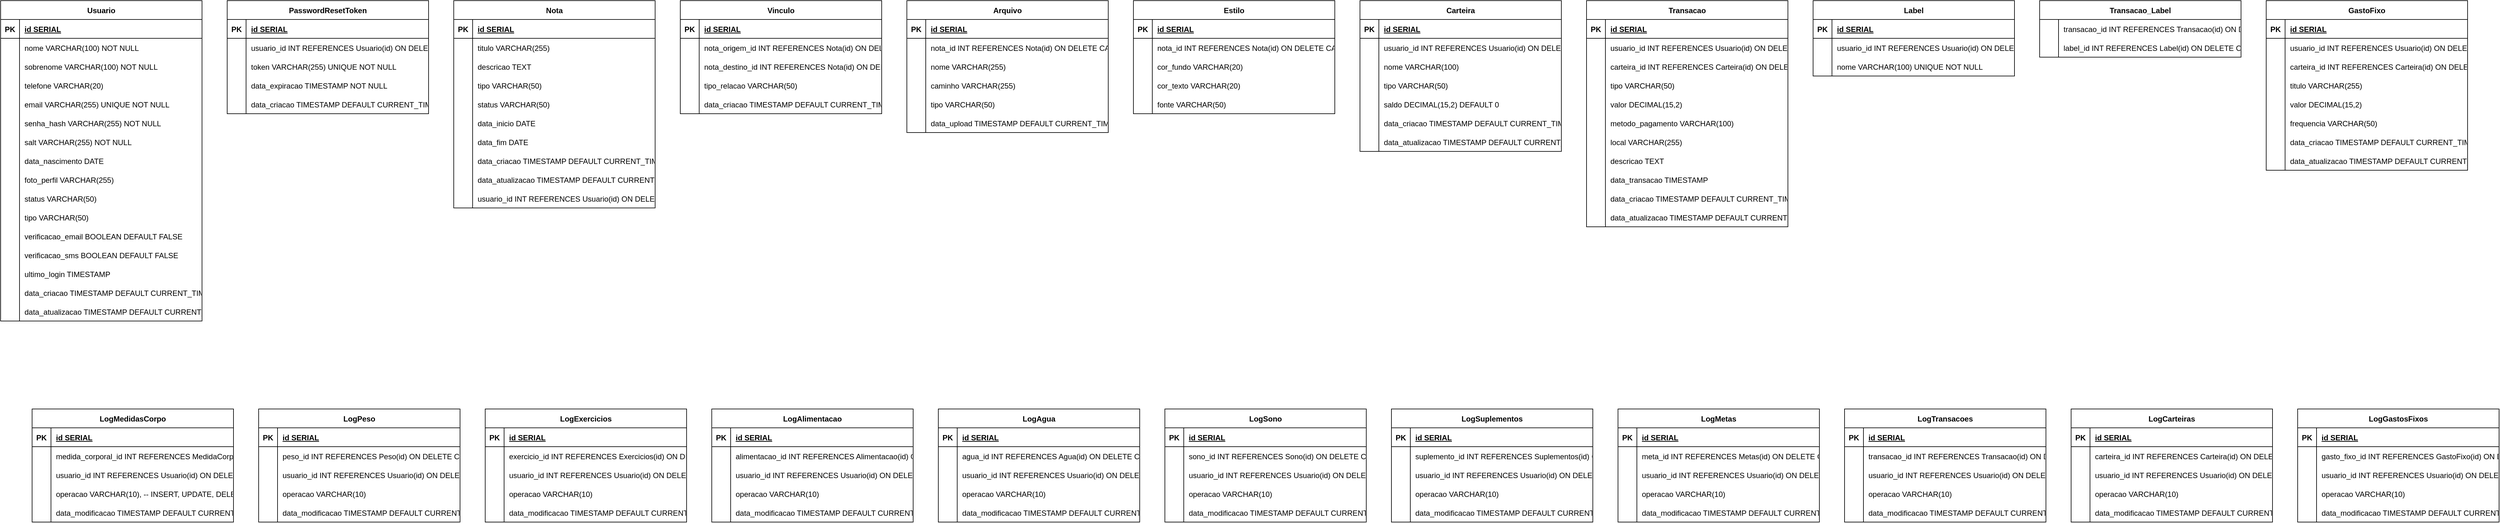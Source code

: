 <mxfile version="26.0.16">
  <diagram name="Page-1" id="fLTITpZ2E_7HCWIBn1Ir">
    <mxGraphModel dx="8328" dy="124" grid="1" gridSize="10" guides="1" tooltips="1" connect="1" arrows="1" fold="1" page="1" pageScale="1" pageWidth="850" pageHeight="1100" math="0" shadow="0">
      <root>
        <mxCell id="0" />
        <mxCell id="1" parent="0" />
        <mxCell id="_ne8vSCPb6Q6DxnmkaKd-1562" value="Usuario" style="shape=table;startSize=30;container=1;collapsible=1;childLayout=tableLayout;fixedRows=1;rowLines=0;fontStyle=1;align=center;resizeLast=1;" vertex="1" parent="1">
          <mxGeometry x="-3360" y="5380" width="320" height="510" as="geometry" />
        </mxCell>
        <mxCell id="_ne8vSCPb6Q6DxnmkaKd-1563" value="" style="shape=tableRow;horizontal=0;startSize=0;swimlaneHead=0;swimlaneBody=0;fillColor=none;collapsible=0;dropTarget=0;points=[[0,0.5],[1,0.5]];portConstraint=eastwest;strokeColor=inherit;top=0;left=0;right=0;bottom=1;" vertex="1" parent="_ne8vSCPb6Q6DxnmkaKd-1562">
          <mxGeometry y="30" width="320" height="30" as="geometry" />
        </mxCell>
        <mxCell id="_ne8vSCPb6Q6DxnmkaKd-1564" value="PK" style="shape=partialRectangle;overflow=hidden;connectable=0;fillColor=none;strokeColor=inherit;top=0;left=0;bottom=0;right=0;fontStyle=1;" vertex="1" parent="_ne8vSCPb6Q6DxnmkaKd-1563">
          <mxGeometry width="30" height="30" as="geometry">
            <mxRectangle width="30" height="30" as="alternateBounds" />
          </mxGeometry>
        </mxCell>
        <mxCell id="_ne8vSCPb6Q6DxnmkaKd-1565" value="id SERIAL " style="shape=partialRectangle;overflow=hidden;connectable=0;fillColor=none;align=left;strokeColor=inherit;top=0;left=0;bottom=0;right=0;spacingLeft=6;fontStyle=5;" vertex="1" parent="_ne8vSCPb6Q6DxnmkaKd-1563">
          <mxGeometry x="30" width="290" height="30" as="geometry">
            <mxRectangle width="290" height="30" as="alternateBounds" />
          </mxGeometry>
        </mxCell>
        <mxCell id="_ne8vSCPb6Q6DxnmkaKd-1566" value="" style="shape=tableRow;horizontal=0;startSize=0;swimlaneHead=0;swimlaneBody=0;fillColor=none;collapsible=0;dropTarget=0;points=[[0,0.5],[1,0.5]];portConstraint=eastwest;strokeColor=inherit;top=0;left=0;right=0;bottom=0;" vertex="1" parent="_ne8vSCPb6Q6DxnmkaKd-1562">
          <mxGeometry y="60" width="320" height="30" as="geometry" />
        </mxCell>
        <mxCell id="_ne8vSCPb6Q6DxnmkaKd-1567" value="" style="shape=partialRectangle;overflow=hidden;connectable=0;fillColor=none;strokeColor=inherit;top=0;left=0;bottom=0;right=0;" vertex="1" parent="_ne8vSCPb6Q6DxnmkaKd-1566">
          <mxGeometry width="30" height="30" as="geometry">
            <mxRectangle width="30" height="30" as="alternateBounds" />
          </mxGeometry>
        </mxCell>
        <mxCell id="_ne8vSCPb6Q6DxnmkaKd-1568" value="nome VARCHAR(100) NOT NULL" style="shape=partialRectangle;overflow=hidden;connectable=0;fillColor=none;align=left;strokeColor=inherit;top=0;left=0;bottom=0;right=0;spacingLeft=6;" vertex="1" parent="_ne8vSCPb6Q6DxnmkaKd-1566">
          <mxGeometry x="30" width="290" height="30" as="geometry">
            <mxRectangle width="290" height="30" as="alternateBounds" />
          </mxGeometry>
        </mxCell>
        <mxCell id="_ne8vSCPb6Q6DxnmkaKd-1569" value="" style="shape=tableRow;horizontal=0;startSize=0;swimlaneHead=0;swimlaneBody=0;fillColor=none;collapsible=0;dropTarget=0;points=[[0,0.5],[1,0.5]];portConstraint=eastwest;strokeColor=inherit;top=0;left=0;right=0;bottom=0;" vertex="1" parent="_ne8vSCPb6Q6DxnmkaKd-1562">
          <mxGeometry y="90" width="320" height="30" as="geometry" />
        </mxCell>
        <mxCell id="_ne8vSCPb6Q6DxnmkaKd-1570" value="" style="shape=partialRectangle;overflow=hidden;connectable=0;fillColor=none;strokeColor=inherit;top=0;left=0;bottom=0;right=0;" vertex="1" parent="_ne8vSCPb6Q6DxnmkaKd-1569">
          <mxGeometry width="30" height="30" as="geometry">
            <mxRectangle width="30" height="30" as="alternateBounds" />
          </mxGeometry>
        </mxCell>
        <mxCell id="_ne8vSCPb6Q6DxnmkaKd-1571" value="sobrenome VARCHAR(100) NOT NULL" style="shape=partialRectangle;overflow=hidden;connectable=0;fillColor=none;align=left;strokeColor=inherit;top=0;left=0;bottom=0;right=0;spacingLeft=6;" vertex="1" parent="_ne8vSCPb6Q6DxnmkaKd-1569">
          <mxGeometry x="30" width="290" height="30" as="geometry">
            <mxRectangle width="290" height="30" as="alternateBounds" />
          </mxGeometry>
        </mxCell>
        <mxCell id="_ne8vSCPb6Q6DxnmkaKd-1572" value="" style="shape=tableRow;horizontal=0;startSize=0;swimlaneHead=0;swimlaneBody=0;fillColor=none;collapsible=0;dropTarget=0;points=[[0,0.5],[1,0.5]];portConstraint=eastwest;strokeColor=inherit;top=0;left=0;right=0;bottom=0;" vertex="1" parent="_ne8vSCPb6Q6DxnmkaKd-1562">
          <mxGeometry y="120" width="320" height="30" as="geometry" />
        </mxCell>
        <mxCell id="_ne8vSCPb6Q6DxnmkaKd-1573" value="" style="shape=partialRectangle;overflow=hidden;connectable=0;fillColor=none;strokeColor=inherit;top=0;left=0;bottom=0;right=0;" vertex="1" parent="_ne8vSCPb6Q6DxnmkaKd-1572">
          <mxGeometry width="30" height="30" as="geometry">
            <mxRectangle width="30" height="30" as="alternateBounds" />
          </mxGeometry>
        </mxCell>
        <mxCell id="_ne8vSCPb6Q6DxnmkaKd-1574" value="telefone VARCHAR(20)" style="shape=partialRectangle;overflow=hidden;connectable=0;fillColor=none;align=left;strokeColor=inherit;top=0;left=0;bottom=0;right=0;spacingLeft=6;" vertex="1" parent="_ne8vSCPb6Q6DxnmkaKd-1572">
          <mxGeometry x="30" width="290" height="30" as="geometry">
            <mxRectangle width="290" height="30" as="alternateBounds" />
          </mxGeometry>
        </mxCell>
        <mxCell id="_ne8vSCPb6Q6DxnmkaKd-1575" value="" style="shape=tableRow;horizontal=0;startSize=0;swimlaneHead=0;swimlaneBody=0;fillColor=none;collapsible=0;dropTarget=0;points=[[0,0.5],[1,0.5]];portConstraint=eastwest;strokeColor=inherit;top=0;left=0;right=0;bottom=0;" vertex="1" parent="_ne8vSCPb6Q6DxnmkaKd-1562">
          <mxGeometry y="150" width="320" height="30" as="geometry" />
        </mxCell>
        <mxCell id="_ne8vSCPb6Q6DxnmkaKd-1576" value="" style="shape=partialRectangle;overflow=hidden;connectable=0;fillColor=none;strokeColor=inherit;top=0;left=0;bottom=0;right=0;" vertex="1" parent="_ne8vSCPb6Q6DxnmkaKd-1575">
          <mxGeometry width="30" height="30" as="geometry">
            <mxRectangle width="30" height="30" as="alternateBounds" />
          </mxGeometry>
        </mxCell>
        <mxCell id="_ne8vSCPb6Q6DxnmkaKd-1577" value="email VARCHAR(255) UNIQUE NOT NULL" style="shape=partialRectangle;overflow=hidden;connectable=0;fillColor=none;align=left;strokeColor=inherit;top=0;left=0;bottom=0;right=0;spacingLeft=6;" vertex="1" parent="_ne8vSCPb6Q6DxnmkaKd-1575">
          <mxGeometry x="30" width="290" height="30" as="geometry">
            <mxRectangle width="290" height="30" as="alternateBounds" />
          </mxGeometry>
        </mxCell>
        <mxCell id="_ne8vSCPb6Q6DxnmkaKd-1578" value="" style="shape=tableRow;horizontal=0;startSize=0;swimlaneHead=0;swimlaneBody=0;fillColor=none;collapsible=0;dropTarget=0;points=[[0,0.5],[1,0.5]];portConstraint=eastwest;strokeColor=inherit;top=0;left=0;right=0;bottom=0;" vertex="1" parent="_ne8vSCPb6Q6DxnmkaKd-1562">
          <mxGeometry y="180" width="320" height="30" as="geometry" />
        </mxCell>
        <mxCell id="_ne8vSCPb6Q6DxnmkaKd-1579" value="" style="shape=partialRectangle;overflow=hidden;connectable=0;fillColor=none;strokeColor=inherit;top=0;left=0;bottom=0;right=0;" vertex="1" parent="_ne8vSCPb6Q6DxnmkaKd-1578">
          <mxGeometry width="30" height="30" as="geometry">
            <mxRectangle width="30" height="30" as="alternateBounds" />
          </mxGeometry>
        </mxCell>
        <mxCell id="_ne8vSCPb6Q6DxnmkaKd-1580" value="senha_hash VARCHAR(255) NOT NULL" style="shape=partialRectangle;overflow=hidden;connectable=0;fillColor=none;align=left;strokeColor=inherit;top=0;left=0;bottom=0;right=0;spacingLeft=6;" vertex="1" parent="_ne8vSCPb6Q6DxnmkaKd-1578">
          <mxGeometry x="30" width="290" height="30" as="geometry">
            <mxRectangle width="290" height="30" as="alternateBounds" />
          </mxGeometry>
        </mxCell>
        <mxCell id="_ne8vSCPb6Q6DxnmkaKd-1581" value="" style="shape=tableRow;horizontal=0;startSize=0;swimlaneHead=0;swimlaneBody=0;fillColor=none;collapsible=0;dropTarget=0;points=[[0,0.5],[1,0.5]];portConstraint=eastwest;strokeColor=inherit;top=0;left=0;right=0;bottom=0;" vertex="1" parent="_ne8vSCPb6Q6DxnmkaKd-1562">
          <mxGeometry y="210" width="320" height="30" as="geometry" />
        </mxCell>
        <mxCell id="_ne8vSCPb6Q6DxnmkaKd-1582" value="" style="shape=partialRectangle;overflow=hidden;connectable=0;fillColor=none;strokeColor=inherit;top=0;left=0;bottom=0;right=0;" vertex="1" parent="_ne8vSCPb6Q6DxnmkaKd-1581">
          <mxGeometry width="30" height="30" as="geometry">
            <mxRectangle width="30" height="30" as="alternateBounds" />
          </mxGeometry>
        </mxCell>
        <mxCell id="_ne8vSCPb6Q6DxnmkaKd-1583" value="salt VARCHAR(255) NOT NULL" style="shape=partialRectangle;overflow=hidden;connectable=0;fillColor=none;align=left;strokeColor=inherit;top=0;left=0;bottom=0;right=0;spacingLeft=6;" vertex="1" parent="_ne8vSCPb6Q6DxnmkaKd-1581">
          <mxGeometry x="30" width="290" height="30" as="geometry">
            <mxRectangle width="290" height="30" as="alternateBounds" />
          </mxGeometry>
        </mxCell>
        <mxCell id="_ne8vSCPb6Q6DxnmkaKd-1584" value="" style="shape=tableRow;horizontal=0;startSize=0;swimlaneHead=0;swimlaneBody=0;fillColor=none;collapsible=0;dropTarget=0;points=[[0,0.5],[1,0.5]];portConstraint=eastwest;strokeColor=inherit;top=0;left=0;right=0;bottom=0;" vertex="1" parent="_ne8vSCPb6Q6DxnmkaKd-1562">
          <mxGeometry y="240" width="320" height="30" as="geometry" />
        </mxCell>
        <mxCell id="_ne8vSCPb6Q6DxnmkaKd-1585" value="" style="shape=partialRectangle;overflow=hidden;connectable=0;fillColor=none;strokeColor=inherit;top=0;left=0;bottom=0;right=0;" vertex="1" parent="_ne8vSCPb6Q6DxnmkaKd-1584">
          <mxGeometry width="30" height="30" as="geometry">
            <mxRectangle width="30" height="30" as="alternateBounds" />
          </mxGeometry>
        </mxCell>
        <mxCell id="_ne8vSCPb6Q6DxnmkaKd-1586" value="data_nascimento DATE" style="shape=partialRectangle;overflow=hidden;connectable=0;fillColor=none;align=left;strokeColor=inherit;top=0;left=0;bottom=0;right=0;spacingLeft=6;" vertex="1" parent="_ne8vSCPb6Q6DxnmkaKd-1584">
          <mxGeometry x="30" width="290" height="30" as="geometry">
            <mxRectangle width="290" height="30" as="alternateBounds" />
          </mxGeometry>
        </mxCell>
        <mxCell id="_ne8vSCPb6Q6DxnmkaKd-1587" value="" style="shape=tableRow;horizontal=0;startSize=0;swimlaneHead=0;swimlaneBody=0;fillColor=none;collapsible=0;dropTarget=0;points=[[0,0.5],[1,0.5]];portConstraint=eastwest;strokeColor=inherit;top=0;left=0;right=0;bottom=0;" vertex="1" parent="_ne8vSCPb6Q6DxnmkaKd-1562">
          <mxGeometry y="270" width="320" height="30" as="geometry" />
        </mxCell>
        <mxCell id="_ne8vSCPb6Q6DxnmkaKd-1588" value="" style="shape=partialRectangle;overflow=hidden;connectable=0;fillColor=none;strokeColor=inherit;top=0;left=0;bottom=0;right=0;" vertex="1" parent="_ne8vSCPb6Q6DxnmkaKd-1587">
          <mxGeometry width="30" height="30" as="geometry">
            <mxRectangle width="30" height="30" as="alternateBounds" />
          </mxGeometry>
        </mxCell>
        <mxCell id="_ne8vSCPb6Q6DxnmkaKd-1589" value="foto_perfil VARCHAR(255)" style="shape=partialRectangle;overflow=hidden;connectable=0;fillColor=none;align=left;strokeColor=inherit;top=0;left=0;bottom=0;right=0;spacingLeft=6;" vertex="1" parent="_ne8vSCPb6Q6DxnmkaKd-1587">
          <mxGeometry x="30" width="290" height="30" as="geometry">
            <mxRectangle width="290" height="30" as="alternateBounds" />
          </mxGeometry>
        </mxCell>
        <mxCell id="_ne8vSCPb6Q6DxnmkaKd-1590" value="" style="shape=tableRow;horizontal=0;startSize=0;swimlaneHead=0;swimlaneBody=0;fillColor=none;collapsible=0;dropTarget=0;points=[[0,0.5],[1,0.5]];portConstraint=eastwest;strokeColor=inherit;top=0;left=0;right=0;bottom=0;" vertex="1" parent="_ne8vSCPb6Q6DxnmkaKd-1562">
          <mxGeometry y="300" width="320" height="30" as="geometry" />
        </mxCell>
        <mxCell id="_ne8vSCPb6Q6DxnmkaKd-1591" value="" style="shape=partialRectangle;overflow=hidden;connectable=0;fillColor=none;strokeColor=inherit;top=0;left=0;bottom=0;right=0;" vertex="1" parent="_ne8vSCPb6Q6DxnmkaKd-1590">
          <mxGeometry width="30" height="30" as="geometry">
            <mxRectangle width="30" height="30" as="alternateBounds" />
          </mxGeometry>
        </mxCell>
        <mxCell id="_ne8vSCPb6Q6DxnmkaKd-1592" value="status VARCHAR(50)" style="shape=partialRectangle;overflow=hidden;connectable=0;fillColor=none;align=left;strokeColor=inherit;top=0;left=0;bottom=0;right=0;spacingLeft=6;" vertex="1" parent="_ne8vSCPb6Q6DxnmkaKd-1590">
          <mxGeometry x="30" width="290" height="30" as="geometry">
            <mxRectangle width="290" height="30" as="alternateBounds" />
          </mxGeometry>
        </mxCell>
        <mxCell id="_ne8vSCPb6Q6DxnmkaKd-1593" value="" style="shape=tableRow;horizontal=0;startSize=0;swimlaneHead=0;swimlaneBody=0;fillColor=none;collapsible=0;dropTarget=0;points=[[0,0.5],[1,0.5]];portConstraint=eastwest;strokeColor=inherit;top=0;left=0;right=0;bottom=0;" vertex="1" parent="_ne8vSCPb6Q6DxnmkaKd-1562">
          <mxGeometry y="330" width="320" height="30" as="geometry" />
        </mxCell>
        <mxCell id="_ne8vSCPb6Q6DxnmkaKd-1594" value="" style="shape=partialRectangle;overflow=hidden;connectable=0;fillColor=none;strokeColor=inherit;top=0;left=0;bottom=0;right=0;" vertex="1" parent="_ne8vSCPb6Q6DxnmkaKd-1593">
          <mxGeometry width="30" height="30" as="geometry">
            <mxRectangle width="30" height="30" as="alternateBounds" />
          </mxGeometry>
        </mxCell>
        <mxCell id="_ne8vSCPb6Q6DxnmkaKd-1595" value="tipo VARCHAR(50)" style="shape=partialRectangle;overflow=hidden;connectable=0;fillColor=none;align=left;strokeColor=inherit;top=0;left=0;bottom=0;right=0;spacingLeft=6;" vertex="1" parent="_ne8vSCPb6Q6DxnmkaKd-1593">
          <mxGeometry x="30" width="290" height="30" as="geometry">
            <mxRectangle width="290" height="30" as="alternateBounds" />
          </mxGeometry>
        </mxCell>
        <mxCell id="_ne8vSCPb6Q6DxnmkaKd-1596" value="" style="shape=tableRow;horizontal=0;startSize=0;swimlaneHead=0;swimlaneBody=0;fillColor=none;collapsible=0;dropTarget=0;points=[[0,0.5],[1,0.5]];portConstraint=eastwest;strokeColor=inherit;top=0;left=0;right=0;bottom=0;" vertex="1" parent="_ne8vSCPb6Q6DxnmkaKd-1562">
          <mxGeometry y="360" width="320" height="30" as="geometry" />
        </mxCell>
        <mxCell id="_ne8vSCPb6Q6DxnmkaKd-1597" value="" style="shape=partialRectangle;overflow=hidden;connectable=0;fillColor=none;strokeColor=inherit;top=0;left=0;bottom=0;right=0;" vertex="1" parent="_ne8vSCPb6Q6DxnmkaKd-1596">
          <mxGeometry width="30" height="30" as="geometry">
            <mxRectangle width="30" height="30" as="alternateBounds" />
          </mxGeometry>
        </mxCell>
        <mxCell id="_ne8vSCPb6Q6DxnmkaKd-1598" value="verificacao_email BOOLEAN DEFAULT FALSE" style="shape=partialRectangle;overflow=hidden;connectable=0;fillColor=none;align=left;strokeColor=inherit;top=0;left=0;bottom=0;right=0;spacingLeft=6;" vertex="1" parent="_ne8vSCPb6Q6DxnmkaKd-1596">
          <mxGeometry x="30" width="290" height="30" as="geometry">
            <mxRectangle width="290" height="30" as="alternateBounds" />
          </mxGeometry>
        </mxCell>
        <mxCell id="_ne8vSCPb6Q6DxnmkaKd-1599" value="" style="shape=tableRow;horizontal=0;startSize=0;swimlaneHead=0;swimlaneBody=0;fillColor=none;collapsible=0;dropTarget=0;points=[[0,0.5],[1,0.5]];portConstraint=eastwest;strokeColor=inherit;top=0;left=0;right=0;bottom=0;" vertex="1" parent="_ne8vSCPb6Q6DxnmkaKd-1562">
          <mxGeometry y="390" width="320" height="30" as="geometry" />
        </mxCell>
        <mxCell id="_ne8vSCPb6Q6DxnmkaKd-1600" value="" style="shape=partialRectangle;overflow=hidden;connectable=0;fillColor=none;strokeColor=inherit;top=0;left=0;bottom=0;right=0;" vertex="1" parent="_ne8vSCPb6Q6DxnmkaKd-1599">
          <mxGeometry width="30" height="30" as="geometry">
            <mxRectangle width="30" height="30" as="alternateBounds" />
          </mxGeometry>
        </mxCell>
        <mxCell id="_ne8vSCPb6Q6DxnmkaKd-1601" value="verificacao_sms BOOLEAN DEFAULT FALSE" style="shape=partialRectangle;overflow=hidden;connectable=0;fillColor=none;align=left;strokeColor=inherit;top=0;left=0;bottom=0;right=0;spacingLeft=6;" vertex="1" parent="_ne8vSCPb6Q6DxnmkaKd-1599">
          <mxGeometry x="30" width="290" height="30" as="geometry">
            <mxRectangle width="290" height="30" as="alternateBounds" />
          </mxGeometry>
        </mxCell>
        <mxCell id="_ne8vSCPb6Q6DxnmkaKd-1602" value="" style="shape=tableRow;horizontal=0;startSize=0;swimlaneHead=0;swimlaneBody=0;fillColor=none;collapsible=0;dropTarget=0;points=[[0,0.5],[1,0.5]];portConstraint=eastwest;strokeColor=inherit;top=0;left=0;right=0;bottom=0;" vertex="1" parent="_ne8vSCPb6Q6DxnmkaKd-1562">
          <mxGeometry y="420" width="320" height="30" as="geometry" />
        </mxCell>
        <mxCell id="_ne8vSCPb6Q6DxnmkaKd-1603" value="" style="shape=partialRectangle;overflow=hidden;connectable=0;fillColor=none;strokeColor=inherit;top=0;left=0;bottom=0;right=0;" vertex="1" parent="_ne8vSCPb6Q6DxnmkaKd-1602">
          <mxGeometry width="30" height="30" as="geometry">
            <mxRectangle width="30" height="30" as="alternateBounds" />
          </mxGeometry>
        </mxCell>
        <mxCell id="_ne8vSCPb6Q6DxnmkaKd-1604" value="ultimo_login TIMESTAMP" style="shape=partialRectangle;overflow=hidden;connectable=0;fillColor=none;align=left;strokeColor=inherit;top=0;left=0;bottom=0;right=0;spacingLeft=6;" vertex="1" parent="_ne8vSCPb6Q6DxnmkaKd-1602">
          <mxGeometry x="30" width="290" height="30" as="geometry">
            <mxRectangle width="290" height="30" as="alternateBounds" />
          </mxGeometry>
        </mxCell>
        <mxCell id="_ne8vSCPb6Q6DxnmkaKd-1605" value="" style="shape=tableRow;horizontal=0;startSize=0;swimlaneHead=0;swimlaneBody=0;fillColor=none;collapsible=0;dropTarget=0;points=[[0,0.5],[1,0.5]];portConstraint=eastwest;strokeColor=inherit;top=0;left=0;right=0;bottom=0;" vertex="1" parent="_ne8vSCPb6Q6DxnmkaKd-1562">
          <mxGeometry y="450" width="320" height="30" as="geometry" />
        </mxCell>
        <mxCell id="_ne8vSCPb6Q6DxnmkaKd-1606" value="" style="shape=partialRectangle;overflow=hidden;connectable=0;fillColor=none;strokeColor=inherit;top=0;left=0;bottom=0;right=0;" vertex="1" parent="_ne8vSCPb6Q6DxnmkaKd-1605">
          <mxGeometry width="30" height="30" as="geometry">
            <mxRectangle width="30" height="30" as="alternateBounds" />
          </mxGeometry>
        </mxCell>
        <mxCell id="_ne8vSCPb6Q6DxnmkaKd-1607" value="data_criacao TIMESTAMP DEFAULT CURRENT_TIMESTAMP" style="shape=partialRectangle;overflow=hidden;connectable=0;fillColor=none;align=left;strokeColor=inherit;top=0;left=0;bottom=0;right=0;spacingLeft=6;" vertex="1" parent="_ne8vSCPb6Q6DxnmkaKd-1605">
          <mxGeometry x="30" width="290" height="30" as="geometry">
            <mxRectangle width="290" height="30" as="alternateBounds" />
          </mxGeometry>
        </mxCell>
        <mxCell id="_ne8vSCPb6Q6DxnmkaKd-1608" value="" style="shape=tableRow;horizontal=0;startSize=0;swimlaneHead=0;swimlaneBody=0;fillColor=none;collapsible=0;dropTarget=0;points=[[0,0.5],[1,0.5]];portConstraint=eastwest;strokeColor=inherit;top=0;left=0;right=0;bottom=0;" vertex="1" parent="_ne8vSCPb6Q6DxnmkaKd-1562">
          <mxGeometry y="480" width="320" height="30" as="geometry" />
        </mxCell>
        <mxCell id="_ne8vSCPb6Q6DxnmkaKd-1609" value="" style="shape=partialRectangle;overflow=hidden;connectable=0;fillColor=none;strokeColor=inherit;top=0;left=0;bottom=0;right=0;" vertex="1" parent="_ne8vSCPb6Q6DxnmkaKd-1608">
          <mxGeometry width="30" height="30" as="geometry">
            <mxRectangle width="30" height="30" as="alternateBounds" />
          </mxGeometry>
        </mxCell>
        <mxCell id="_ne8vSCPb6Q6DxnmkaKd-1610" value="data_atualizacao TIMESTAMP DEFAULT CURRENT_TIMESTAMP" style="shape=partialRectangle;overflow=hidden;connectable=0;fillColor=none;align=left;strokeColor=inherit;top=0;left=0;bottom=0;right=0;spacingLeft=6;" vertex="1" parent="_ne8vSCPb6Q6DxnmkaKd-1608">
          <mxGeometry x="30" width="290" height="30" as="geometry">
            <mxRectangle width="290" height="30" as="alternateBounds" />
          </mxGeometry>
        </mxCell>
        <mxCell id="_ne8vSCPb6Q6DxnmkaKd-1611" value="PasswordResetToken" style="shape=table;startSize=30;container=1;collapsible=1;childLayout=tableLayout;fixedRows=1;rowLines=0;fontStyle=1;align=center;resizeLast=1;" vertex="1" parent="1">
          <mxGeometry x="-3000" y="5380" width="320" height="180" as="geometry" />
        </mxCell>
        <mxCell id="_ne8vSCPb6Q6DxnmkaKd-1612" value="" style="shape=tableRow;horizontal=0;startSize=0;swimlaneHead=0;swimlaneBody=0;fillColor=none;collapsible=0;dropTarget=0;points=[[0,0.5],[1,0.5]];portConstraint=eastwest;strokeColor=inherit;top=0;left=0;right=0;bottom=1;" vertex="1" parent="_ne8vSCPb6Q6DxnmkaKd-1611">
          <mxGeometry y="30" width="320" height="30" as="geometry" />
        </mxCell>
        <mxCell id="_ne8vSCPb6Q6DxnmkaKd-1613" value="PK" style="shape=partialRectangle;overflow=hidden;connectable=0;fillColor=none;strokeColor=inherit;top=0;left=0;bottom=0;right=0;fontStyle=1;" vertex="1" parent="_ne8vSCPb6Q6DxnmkaKd-1612">
          <mxGeometry width="30" height="30" as="geometry">
            <mxRectangle width="30" height="30" as="alternateBounds" />
          </mxGeometry>
        </mxCell>
        <mxCell id="_ne8vSCPb6Q6DxnmkaKd-1614" value="id SERIAL " style="shape=partialRectangle;overflow=hidden;connectable=0;fillColor=none;align=left;strokeColor=inherit;top=0;left=0;bottom=0;right=0;spacingLeft=6;fontStyle=5;" vertex="1" parent="_ne8vSCPb6Q6DxnmkaKd-1612">
          <mxGeometry x="30" width="290" height="30" as="geometry">
            <mxRectangle width="290" height="30" as="alternateBounds" />
          </mxGeometry>
        </mxCell>
        <mxCell id="_ne8vSCPb6Q6DxnmkaKd-1615" value="" style="shape=tableRow;horizontal=0;startSize=0;swimlaneHead=0;swimlaneBody=0;fillColor=none;collapsible=0;dropTarget=0;points=[[0,0.5],[1,0.5]];portConstraint=eastwest;strokeColor=inherit;top=0;left=0;right=0;bottom=0;" vertex="1" parent="_ne8vSCPb6Q6DxnmkaKd-1611">
          <mxGeometry y="60" width="320" height="30" as="geometry" />
        </mxCell>
        <mxCell id="_ne8vSCPb6Q6DxnmkaKd-1616" value="" style="shape=partialRectangle;overflow=hidden;connectable=0;fillColor=none;strokeColor=inherit;top=0;left=0;bottom=0;right=0;" vertex="1" parent="_ne8vSCPb6Q6DxnmkaKd-1615">
          <mxGeometry width="30" height="30" as="geometry">
            <mxRectangle width="30" height="30" as="alternateBounds" />
          </mxGeometry>
        </mxCell>
        <mxCell id="_ne8vSCPb6Q6DxnmkaKd-1617" value="usuario_id INT REFERENCES Usuario(id) ON DELETE CASCADE" style="shape=partialRectangle;overflow=hidden;connectable=0;fillColor=none;align=left;strokeColor=inherit;top=0;left=0;bottom=0;right=0;spacingLeft=6;" vertex="1" parent="_ne8vSCPb6Q6DxnmkaKd-1615">
          <mxGeometry x="30" width="290" height="30" as="geometry">
            <mxRectangle width="290" height="30" as="alternateBounds" />
          </mxGeometry>
        </mxCell>
        <mxCell id="_ne8vSCPb6Q6DxnmkaKd-1618" value="" style="shape=tableRow;horizontal=0;startSize=0;swimlaneHead=0;swimlaneBody=0;fillColor=none;collapsible=0;dropTarget=0;points=[[0,0.5],[1,0.5]];portConstraint=eastwest;strokeColor=inherit;top=0;left=0;right=0;bottom=0;" vertex="1" parent="_ne8vSCPb6Q6DxnmkaKd-1611">
          <mxGeometry y="90" width="320" height="30" as="geometry" />
        </mxCell>
        <mxCell id="_ne8vSCPb6Q6DxnmkaKd-1619" value="" style="shape=partialRectangle;overflow=hidden;connectable=0;fillColor=none;strokeColor=inherit;top=0;left=0;bottom=0;right=0;" vertex="1" parent="_ne8vSCPb6Q6DxnmkaKd-1618">
          <mxGeometry width="30" height="30" as="geometry">
            <mxRectangle width="30" height="30" as="alternateBounds" />
          </mxGeometry>
        </mxCell>
        <mxCell id="_ne8vSCPb6Q6DxnmkaKd-1620" value="token VARCHAR(255) UNIQUE NOT NULL" style="shape=partialRectangle;overflow=hidden;connectable=0;fillColor=none;align=left;strokeColor=inherit;top=0;left=0;bottom=0;right=0;spacingLeft=6;" vertex="1" parent="_ne8vSCPb6Q6DxnmkaKd-1618">
          <mxGeometry x="30" width="290" height="30" as="geometry">
            <mxRectangle width="290" height="30" as="alternateBounds" />
          </mxGeometry>
        </mxCell>
        <mxCell id="_ne8vSCPb6Q6DxnmkaKd-1621" value="" style="shape=tableRow;horizontal=0;startSize=0;swimlaneHead=0;swimlaneBody=0;fillColor=none;collapsible=0;dropTarget=0;points=[[0,0.5],[1,0.5]];portConstraint=eastwest;strokeColor=inherit;top=0;left=0;right=0;bottom=0;" vertex="1" parent="_ne8vSCPb6Q6DxnmkaKd-1611">
          <mxGeometry y="120" width="320" height="30" as="geometry" />
        </mxCell>
        <mxCell id="_ne8vSCPb6Q6DxnmkaKd-1622" value="" style="shape=partialRectangle;overflow=hidden;connectable=0;fillColor=none;strokeColor=inherit;top=0;left=0;bottom=0;right=0;" vertex="1" parent="_ne8vSCPb6Q6DxnmkaKd-1621">
          <mxGeometry width="30" height="30" as="geometry">
            <mxRectangle width="30" height="30" as="alternateBounds" />
          </mxGeometry>
        </mxCell>
        <mxCell id="_ne8vSCPb6Q6DxnmkaKd-1623" value="data_expiracao TIMESTAMP NOT NULL" style="shape=partialRectangle;overflow=hidden;connectable=0;fillColor=none;align=left;strokeColor=inherit;top=0;left=0;bottom=0;right=0;spacingLeft=6;" vertex="1" parent="_ne8vSCPb6Q6DxnmkaKd-1621">
          <mxGeometry x="30" width="290" height="30" as="geometry">
            <mxRectangle width="290" height="30" as="alternateBounds" />
          </mxGeometry>
        </mxCell>
        <mxCell id="_ne8vSCPb6Q6DxnmkaKd-1624" value="" style="shape=tableRow;horizontal=0;startSize=0;swimlaneHead=0;swimlaneBody=0;fillColor=none;collapsible=0;dropTarget=0;points=[[0,0.5],[1,0.5]];portConstraint=eastwest;strokeColor=inherit;top=0;left=0;right=0;bottom=0;" vertex="1" parent="_ne8vSCPb6Q6DxnmkaKd-1611">
          <mxGeometry y="150" width="320" height="30" as="geometry" />
        </mxCell>
        <mxCell id="_ne8vSCPb6Q6DxnmkaKd-1625" value="" style="shape=partialRectangle;overflow=hidden;connectable=0;fillColor=none;strokeColor=inherit;top=0;left=0;bottom=0;right=0;" vertex="1" parent="_ne8vSCPb6Q6DxnmkaKd-1624">
          <mxGeometry width="30" height="30" as="geometry">
            <mxRectangle width="30" height="30" as="alternateBounds" />
          </mxGeometry>
        </mxCell>
        <mxCell id="_ne8vSCPb6Q6DxnmkaKd-1626" value="data_criacao TIMESTAMP DEFAULT CURRENT_TIMESTAMP" style="shape=partialRectangle;overflow=hidden;connectable=0;fillColor=none;align=left;strokeColor=inherit;top=0;left=0;bottom=0;right=0;spacingLeft=6;" vertex="1" parent="_ne8vSCPb6Q6DxnmkaKd-1624">
          <mxGeometry x="30" width="290" height="30" as="geometry">
            <mxRectangle width="290" height="30" as="alternateBounds" />
          </mxGeometry>
        </mxCell>
        <mxCell id="_ne8vSCPb6Q6DxnmkaKd-1627" value="Nota" style="shape=table;startSize=30;container=1;collapsible=1;childLayout=tableLayout;fixedRows=1;rowLines=0;fontStyle=1;align=center;resizeLast=1;" vertex="1" parent="1">
          <mxGeometry x="-2640" y="5380" width="320" height="330" as="geometry" />
        </mxCell>
        <mxCell id="_ne8vSCPb6Q6DxnmkaKd-1628" value="" style="shape=tableRow;horizontal=0;startSize=0;swimlaneHead=0;swimlaneBody=0;fillColor=none;collapsible=0;dropTarget=0;points=[[0,0.5],[1,0.5]];portConstraint=eastwest;strokeColor=inherit;top=0;left=0;right=0;bottom=1;" vertex="1" parent="_ne8vSCPb6Q6DxnmkaKd-1627">
          <mxGeometry y="30" width="320" height="30" as="geometry" />
        </mxCell>
        <mxCell id="_ne8vSCPb6Q6DxnmkaKd-1629" value="PK" style="shape=partialRectangle;overflow=hidden;connectable=0;fillColor=none;strokeColor=inherit;top=0;left=0;bottom=0;right=0;fontStyle=1;" vertex="1" parent="_ne8vSCPb6Q6DxnmkaKd-1628">
          <mxGeometry width="30" height="30" as="geometry">
            <mxRectangle width="30" height="30" as="alternateBounds" />
          </mxGeometry>
        </mxCell>
        <mxCell id="_ne8vSCPb6Q6DxnmkaKd-1630" value="id SERIAL " style="shape=partialRectangle;overflow=hidden;connectable=0;fillColor=none;align=left;strokeColor=inherit;top=0;left=0;bottom=0;right=0;spacingLeft=6;fontStyle=5;" vertex="1" parent="_ne8vSCPb6Q6DxnmkaKd-1628">
          <mxGeometry x="30" width="290" height="30" as="geometry">
            <mxRectangle width="290" height="30" as="alternateBounds" />
          </mxGeometry>
        </mxCell>
        <mxCell id="_ne8vSCPb6Q6DxnmkaKd-1631" value="" style="shape=tableRow;horizontal=0;startSize=0;swimlaneHead=0;swimlaneBody=0;fillColor=none;collapsible=0;dropTarget=0;points=[[0,0.5],[1,0.5]];portConstraint=eastwest;strokeColor=inherit;top=0;left=0;right=0;bottom=0;" vertex="1" parent="_ne8vSCPb6Q6DxnmkaKd-1627">
          <mxGeometry y="60" width="320" height="30" as="geometry" />
        </mxCell>
        <mxCell id="_ne8vSCPb6Q6DxnmkaKd-1632" value="" style="shape=partialRectangle;overflow=hidden;connectable=0;fillColor=none;strokeColor=inherit;top=0;left=0;bottom=0;right=0;" vertex="1" parent="_ne8vSCPb6Q6DxnmkaKd-1631">
          <mxGeometry width="30" height="30" as="geometry">
            <mxRectangle width="30" height="30" as="alternateBounds" />
          </mxGeometry>
        </mxCell>
        <mxCell id="_ne8vSCPb6Q6DxnmkaKd-1633" value="titulo VARCHAR(255)" style="shape=partialRectangle;overflow=hidden;connectable=0;fillColor=none;align=left;strokeColor=inherit;top=0;left=0;bottom=0;right=0;spacingLeft=6;" vertex="1" parent="_ne8vSCPb6Q6DxnmkaKd-1631">
          <mxGeometry x="30" width="290" height="30" as="geometry">
            <mxRectangle width="290" height="30" as="alternateBounds" />
          </mxGeometry>
        </mxCell>
        <mxCell id="_ne8vSCPb6Q6DxnmkaKd-1634" value="" style="shape=tableRow;horizontal=0;startSize=0;swimlaneHead=0;swimlaneBody=0;fillColor=none;collapsible=0;dropTarget=0;points=[[0,0.5],[1,0.5]];portConstraint=eastwest;strokeColor=inherit;top=0;left=0;right=0;bottom=0;" vertex="1" parent="_ne8vSCPb6Q6DxnmkaKd-1627">
          <mxGeometry y="90" width="320" height="30" as="geometry" />
        </mxCell>
        <mxCell id="_ne8vSCPb6Q6DxnmkaKd-1635" value="" style="shape=partialRectangle;overflow=hidden;connectable=0;fillColor=none;strokeColor=inherit;top=0;left=0;bottom=0;right=0;" vertex="1" parent="_ne8vSCPb6Q6DxnmkaKd-1634">
          <mxGeometry width="30" height="30" as="geometry">
            <mxRectangle width="30" height="30" as="alternateBounds" />
          </mxGeometry>
        </mxCell>
        <mxCell id="_ne8vSCPb6Q6DxnmkaKd-1636" value="descricao TEXT" style="shape=partialRectangle;overflow=hidden;connectable=0;fillColor=none;align=left;strokeColor=inherit;top=0;left=0;bottom=0;right=0;spacingLeft=6;" vertex="1" parent="_ne8vSCPb6Q6DxnmkaKd-1634">
          <mxGeometry x="30" width="290" height="30" as="geometry">
            <mxRectangle width="290" height="30" as="alternateBounds" />
          </mxGeometry>
        </mxCell>
        <mxCell id="_ne8vSCPb6Q6DxnmkaKd-1637" value="" style="shape=tableRow;horizontal=0;startSize=0;swimlaneHead=0;swimlaneBody=0;fillColor=none;collapsible=0;dropTarget=0;points=[[0,0.5],[1,0.5]];portConstraint=eastwest;strokeColor=inherit;top=0;left=0;right=0;bottom=0;" vertex="1" parent="_ne8vSCPb6Q6DxnmkaKd-1627">
          <mxGeometry y="120" width="320" height="30" as="geometry" />
        </mxCell>
        <mxCell id="_ne8vSCPb6Q6DxnmkaKd-1638" value="" style="shape=partialRectangle;overflow=hidden;connectable=0;fillColor=none;strokeColor=inherit;top=0;left=0;bottom=0;right=0;" vertex="1" parent="_ne8vSCPb6Q6DxnmkaKd-1637">
          <mxGeometry width="30" height="30" as="geometry">
            <mxRectangle width="30" height="30" as="alternateBounds" />
          </mxGeometry>
        </mxCell>
        <mxCell id="_ne8vSCPb6Q6DxnmkaKd-1639" value="tipo VARCHAR(50)" style="shape=partialRectangle;overflow=hidden;connectable=0;fillColor=none;align=left;strokeColor=inherit;top=0;left=0;bottom=0;right=0;spacingLeft=6;" vertex="1" parent="_ne8vSCPb6Q6DxnmkaKd-1637">
          <mxGeometry x="30" width="290" height="30" as="geometry">
            <mxRectangle width="290" height="30" as="alternateBounds" />
          </mxGeometry>
        </mxCell>
        <mxCell id="_ne8vSCPb6Q6DxnmkaKd-1640" value="" style="shape=tableRow;horizontal=0;startSize=0;swimlaneHead=0;swimlaneBody=0;fillColor=none;collapsible=0;dropTarget=0;points=[[0,0.5],[1,0.5]];portConstraint=eastwest;strokeColor=inherit;top=0;left=0;right=0;bottom=0;" vertex="1" parent="_ne8vSCPb6Q6DxnmkaKd-1627">
          <mxGeometry y="150" width="320" height="30" as="geometry" />
        </mxCell>
        <mxCell id="_ne8vSCPb6Q6DxnmkaKd-1641" value="" style="shape=partialRectangle;overflow=hidden;connectable=0;fillColor=none;strokeColor=inherit;top=0;left=0;bottom=0;right=0;" vertex="1" parent="_ne8vSCPb6Q6DxnmkaKd-1640">
          <mxGeometry width="30" height="30" as="geometry">
            <mxRectangle width="30" height="30" as="alternateBounds" />
          </mxGeometry>
        </mxCell>
        <mxCell id="_ne8vSCPb6Q6DxnmkaKd-1642" value="status VARCHAR(50)" style="shape=partialRectangle;overflow=hidden;connectable=0;fillColor=none;align=left;strokeColor=inherit;top=0;left=0;bottom=0;right=0;spacingLeft=6;" vertex="1" parent="_ne8vSCPb6Q6DxnmkaKd-1640">
          <mxGeometry x="30" width="290" height="30" as="geometry">
            <mxRectangle width="290" height="30" as="alternateBounds" />
          </mxGeometry>
        </mxCell>
        <mxCell id="_ne8vSCPb6Q6DxnmkaKd-1643" value="" style="shape=tableRow;horizontal=0;startSize=0;swimlaneHead=0;swimlaneBody=0;fillColor=none;collapsible=0;dropTarget=0;points=[[0,0.5],[1,0.5]];portConstraint=eastwest;strokeColor=inherit;top=0;left=0;right=0;bottom=0;" vertex="1" parent="_ne8vSCPb6Q6DxnmkaKd-1627">
          <mxGeometry y="180" width="320" height="30" as="geometry" />
        </mxCell>
        <mxCell id="_ne8vSCPb6Q6DxnmkaKd-1644" value="" style="shape=partialRectangle;overflow=hidden;connectable=0;fillColor=none;strokeColor=inherit;top=0;left=0;bottom=0;right=0;" vertex="1" parent="_ne8vSCPb6Q6DxnmkaKd-1643">
          <mxGeometry width="30" height="30" as="geometry">
            <mxRectangle width="30" height="30" as="alternateBounds" />
          </mxGeometry>
        </mxCell>
        <mxCell id="_ne8vSCPb6Q6DxnmkaKd-1645" value="data_inicio DATE" style="shape=partialRectangle;overflow=hidden;connectable=0;fillColor=none;align=left;strokeColor=inherit;top=0;left=0;bottom=0;right=0;spacingLeft=6;" vertex="1" parent="_ne8vSCPb6Q6DxnmkaKd-1643">
          <mxGeometry x="30" width="290" height="30" as="geometry">
            <mxRectangle width="290" height="30" as="alternateBounds" />
          </mxGeometry>
        </mxCell>
        <mxCell id="_ne8vSCPb6Q6DxnmkaKd-1646" value="" style="shape=tableRow;horizontal=0;startSize=0;swimlaneHead=0;swimlaneBody=0;fillColor=none;collapsible=0;dropTarget=0;points=[[0,0.5],[1,0.5]];portConstraint=eastwest;strokeColor=inherit;top=0;left=0;right=0;bottom=0;" vertex="1" parent="_ne8vSCPb6Q6DxnmkaKd-1627">
          <mxGeometry y="210" width="320" height="30" as="geometry" />
        </mxCell>
        <mxCell id="_ne8vSCPb6Q6DxnmkaKd-1647" value="" style="shape=partialRectangle;overflow=hidden;connectable=0;fillColor=none;strokeColor=inherit;top=0;left=0;bottom=0;right=0;" vertex="1" parent="_ne8vSCPb6Q6DxnmkaKd-1646">
          <mxGeometry width="30" height="30" as="geometry">
            <mxRectangle width="30" height="30" as="alternateBounds" />
          </mxGeometry>
        </mxCell>
        <mxCell id="_ne8vSCPb6Q6DxnmkaKd-1648" value="data_fim DATE" style="shape=partialRectangle;overflow=hidden;connectable=0;fillColor=none;align=left;strokeColor=inherit;top=0;left=0;bottom=0;right=0;spacingLeft=6;" vertex="1" parent="_ne8vSCPb6Q6DxnmkaKd-1646">
          <mxGeometry x="30" width="290" height="30" as="geometry">
            <mxRectangle width="290" height="30" as="alternateBounds" />
          </mxGeometry>
        </mxCell>
        <mxCell id="_ne8vSCPb6Q6DxnmkaKd-1649" value="" style="shape=tableRow;horizontal=0;startSize=0;swimlaneHead=0;swimlaneBody=0;fillColor=none;collapsible=0;dropTarget=0;points=[[0,0.5],[1,0.5]];portConstraint=eastwest;strokeColor=inherit;top=0;left=0;right=0;bottom=0;" vertex="1" parent="_ne8vSCPb6Q6DxnmkaKd-1627">
          <mxGeometry y="240" width="320" height="30" as="geometry" />
        </mxCell>
        <mxCell id="_ne8vSCPb6Q6DxnmkaKd-1650" value="" style="shape=partialRectangle;overflow=hidden;connectable=0;fillColor=none;strokeColor=inherit;top=0;left=0;bottom=0;right=0;" vertex="1" parent="_ne8vSCPb6Q6DxnmkaKd-1649">
          <mxGeometry width="30" height="30" as="geometry">
            <mxRectangle width="30" height="30" as="alternateBounds" />
          </mxGeometry>
        </mxCell>
        <mxCell id="_ne8vSCPb6Q6DxnmkaKd-1651" value="data_criacao TIMESTAMP DEFAULT CURRENT_TIMESTAMP" style="shape=partialRectangle;overflow=hidden;connectable=0;fillColor=none;align=left;strokeColor=inherit;top=0;left=0;bottom=0;right=0;spacingLeft=6;" vertex="1" parent="_ne8vSCPb6Q6DxnmkaKd-1649">
          <mxGeometry x="30" width="290" height="30" as="geometry">
            <mxRectangle width="290" height="30" as="alternateBounds" />
          </mxGeometry>
        </mxCell>
        <mxCell id="_ne8vSCPb6Q6DxnmkaKd-1652" value="" style="shape=tableRow;horizontal=0;startSize=0;swimlaneHead=0;swimlaneBody=0;fillColor=none;collapsible=0;dropTarget=0;points=[[0,0.5],[1,0.5]];portConstraint=eastwest;strokeColor=inherit;top=0;left=0;right=0;bottom=0;" vertex="1" parent="_ne8vSCPb6Q6DxnmkaKd-1627">
          <mxGeometry y="270" width="320" height="30" as="geometry" />
        </mxCell>
        <mxCell id="_ne8vSCPb6Q6DxnmkaKd-1653" value="" style="shape=partialRectangle;overflow=hidden;connectable=0;fillColor=none;strokeColor=inherit;top=0;left=0;bottom=0;right=0;" vertex="1" parent="_ne8vSCPb6Q6DxnmkaKd-1652">
          <mxGeometry width="30" height="30" as="geometry">
            <mxRectangle width="30" height="30" as="alternateBounds" />
          </mxGeometry>
        </mxCell>
        <mxCell id="_ne8vSCPb6Q6DxnmkaKd-1654" value="data_atualizacao TIMESTAMP DEFAULT CURRENT_TIMESTAMP" style="shape=partialRectangle;overflow=hidden;connectable=0;fillColor=none;align=left;strokeColor=inherit;top=0;left=0;bottom=0;right=0;spacingLeft=6;" vertex="1" parent="_ne8vSCPb6Q6DxnmkaKd-1652">
          <mxGeometry x="30" width="290" height="30" as="geometry">
            <mxRectangle width="290" height="30" as="alternateBounds" />
          </mxGeometry>
        </mxCell>
        <mxCell id="_ne8vSCPb6Q6DxnmkaKd-1655" value="" style="shape=tableRow;horizontal=0;startSize=0;swimlaneHead=0;swimlaneBody=0;fillColor=none;collapsible=0;dropTarget=0;points=[[0,0.5],[1,0.5]];portConstraint=eastwest;strokeColor=inherit;top=0;left=0;right=0;bottom=0;" vertex="1" parent="_ne8vSCPb6Q6DxnmkaKd-1627">
          <mxGeometry y="300" width="320" height="30" as="geometry" />
        </mxCell>
        <mxCell id="_ne8vSCPb6Q6DxnmkaKd-1656" value="" style="shape=partialRectangle;overflow=hidden;connectable=0;fillColor=none;strokeColor=inherit;top=0;left=0;bottom=0;right=0;" vertex="1" parent="_ne8vSCPb6Q6DxnmkaKd-1655">
          <mxGeometry width="30" height="30" as="geometry">
            <mxRectangle width="30" height="30" as="alternateBounds" />
          </mxGeometry>
        </mxCell>
        <mxCell id="_ne8vSCPb6Q6DxnmkaKd-1657" value="usuario_id INT REFERENCES Usuario(id) ON DELETE CASCADE" style="shape=partialRectangle;overflow=hidden;connectable=0;fillColor=none;align=left;strokeColor=inherit;top=0;left=0;bottom=0;right=0;spacingLeft=6;" vertex="1" parent="_ne8vSCPb6Q6DxnmkaKd-1655">
          <mxGeometry x="30" width="290" height="30" as="geometry">
            <mxRectangle width="290" height="30" as="alternateBounds" />
          </mxGeometry>
        </mxCell>
        <mxCell id="_ne8vSCPb6Q6DxnmkaKd-1658" value="Vinculo" style="shape=table;startSize=30;container=1;collapsible=1;childLayout=tableLayout;fixedRows=1;rowLines=0;fontStyle=1;align=center;resizeLast=1;" vertex="1" parent="1">
          <mxGeometry x="-2280" y="5380" width="320" height="180" as="geometry" />
        </mxCell>
        <mxCell id="_ne8vSCPb6Q6DxnmkaKd-1659" value="" style="shape=tableRow;horizontal=0;startSize=0;swimlaneHead=0;swimlaneBody=0;fillColor=none;collapsible=0;dropTarget=0;points=[[0,0.5],[1,0.5]];portConstraint=eastwest;strokeColor=inherit;top=0;left=0;right=0;bottom=1;" vertex="1" parent="_ne8vSCPb6Q6DxnmkaKd-1658">
          <mxGeometry y="30" width="320" height="30" as="geometry" />
        </mxCell>
        <mxCell id="_ne8vSCPb6Q6DxnmkaKd-1660" value="PK" style="shape=partialRectangle;overflow=hidden;connectable=0;fillColor=none;strokeColor=inherit;top=0;left=0;bottom=0;right=0;fontStyle=1;" vertex="1" parent="_ne8vSCPb6Q6DxnmkaKd-1659">
          <mxGeometry width="30" height="30" as="geometry">
            <mxRectangle width="30" height="30" as="alternateBounds" />
          </mxGeometry>
        </mxCell>
        <mxCell id="_ne8vSCPb6Q6DxnmkaKd-1661" value="id SERIAL " style="shape=partialRectangle;overflow=hidden;connectable=0;fillColor=none;align=left;strokeColor=inherit;top=0;left=0;bottom=0;right=0;spacingLeft=6;fontStyle=5;" vertex="1" parent="_ne8vSCPb6Q6DxnmkaKd-1659">
          <mxGeometry x="30" width="290" height="30" as="geometry">
            <mxRectangle width="290" height="30" as="alternateBounds" />
          </mxGeometry>
        </mxCell>
        <mxCell id="_ne8vSCPb6Q6DxnmkaKd-1662" value="" style="shape=tableRow;horizontal=0;startSize=0;swimlaneHead=0;swimlaneBody=0;fillColor=none;collapsible=0;dropTarget=0;points=[[0,0.5],[1,0.5]];portConstraint=eastwest;strokeColor=inherit;top=0;left=0;right=0;bottom=0;" vertex="1" parent="_ne8vSCPb6Q6DxnmkaKd-1658">
          <mxGeometry y="60" width="320" height="30" as="geometry" />
        </mxCell>
        <mxCell id="_ne8vSCPb6Q6DxnmkaKd-1663" value="" style="shape=partialRectangle;overflow=hidden;connectable=0;fillColor=none;strokeColor=inherit;top=0;left=0;bottom=0;right=0;" vertex="1" parent="_ne8vSCPb6Q6DxnmkaKd-1662">
          <mxGeometry width="30" height="30" as="geometry">
            <mxRectangle width="30" height="30" as="alternateBounds" />
          </mxGeometry>
        </mxCell>
        <mxCell id="_ne8vSCPb6Q6DxnmkaKd-1664" value="nota_origem_id INT REFERENCES Nota(id) ON DELETE CASCADE" style="shape=partialRectangle;overflow=hidden;connectable=0;fillColor=none;align=left;strokeColor=inherit;top=0;left=0;bottom=0;right=0;spacingLeft=6;" vertex="1" parent="_ne8vSCPb6Q6DxnmkaKd-1662">
          <mxGeometry x="30" width="290" height="30" as="geometry">
            <mxRectangle width="290" height="30" as="alternateBounds" />
          </mxGeometry>
        </mxCell>
        <mxCell id="_ne8vSCPb6Q6DxnmkaKd-1665" value="" style="shape=tableRow;horizontal=0;startSize=0;swimlaneHead=0;swimlaneBody=0;fillColor=none;collapsible=0;dropTarget=0;points=[[0,0.5],[1,0.5]];portConstraint=eastwest;strokeColor=inherit;top=0;left=0;right=0;bottom=0;" vertex="1" parent="_ne8vSCPb6Q6DxnmkaKd-1658">
          <mxGeometry y="90" width="320" height="30" as="geometry" />
        </mxCell>
        <mxCell id="_ne8vSCPb6Q6DxnmkaKd-1666" value="" style="shape=partialRectangle;overflow=hidden;connectable=0;fillColor=none;strokeColor=inherit;top=0;left=0;bottom=0;right=0;" vertex="1" parent="_ne8vSCPb6Q6DxnmkaKd-1665">
          <mxGeometry width="30" height="30" as="geometry">
            <mxRectangle width="30" height="30" as="alternateBounds" />
          </mxGeometry>
        </mxCell>
        <mxCell id="_ne8vSCPb6Q6DxnmkaKd-1667" value="nota_destino_id INT REFERENCES Nota(id) ON DELETE CASCADE" style="shape=partialRectangle;overflow=hidden;connectable=0;fillColor=none;align=left;strokeColor=inherit;top=0;left=0;bottom=0;right=0;spacingLeft=6;" vertex="1" parent="_ne8vSCPb6Q6DxnmkaKd-1665">
          <mxGeometry x="30" width="290" height="30" as="geometry">
            <mxRectangle width="290" height="30" as="alternateBounds" />
          </mxGeometry>
        </mxCell>
        <mxCell id="_ne8vSCPb6Q6DxnmkaKd-1668" value="" style="shape=tableRow;horizontal=0;startSize=0;swimlaneHead=0;swimlaneBody=0;fillColor=none;collapsible=0;dropTarget=0;points=[[0,0.5],[1,0.5]];portConstraint=eastwest;strokeColor=inherit;top=0;left=0;right=0;bottom=0;" vertex="1" parent="_ne8vSCPb6Q6DxnmkaKd-1658">
          <mxGeometry y="120" width="320" height="30" as="geometry" />
        </mxCell>
        <mxCell id="_ne8vSCPb6Q6DxnmkaKd-1669" value="" style="shape=partialRectangle;overflow=hidden;connectable=0;fillColor=none;strokeColor=inherit;top=0;left=0;bottom=0;right=0;" vertex="1" parent="_ne8vSCPb6Q6DxnmkaKd-1668">
          <mxGeometry width="30" height="30" as="geometry">
            <mxRectangle width="30" height="30" as="alternateBounds" />
          </mxGeometry>
        </mxCell>
        <mxCell id="_ne8vSCPb6Q6DxnmkaKd-1670" value="tipo_relacao VARCHAR(50)" style="shape=partialRectangle;overflow=hidden;connectable=0;fillColor=none;align=left;strokeColor=inherit;top=0;left=0;bottom=0;right=0;spacingLeft=6;" vertex="1" parent="_ne8vSCPb6Q6DxnmkaKd-1668">
          <mxGeometry x="30" width="290" height="30" as="geometry">
            <mxRectangle width="290" height="30" as="alternateBounds" />
          </mxGeometry>
        </mxCell>
        <mxCell id="_ne8vSCPb6Q6DxnmkaKd-1671" value="" style="shape=tableRow;horizontal=0;startSize=0;swimlaneHead=0;swimlaneBody=0;fillColor=none;collapsible=0;dropTarget=0;points=[[0,0.5],[1,0.5]];portConstraint=eastwest;strokeColor=inherit;top=0;left=0;right=0;bottom=0;" vertex="1" parent="_ne8vSCPb6Q6DxnmkaKd-1658">
          <mxGeometry y="150" width="320" height="30" as="geometry" />
        </mxCell>
        <mxCell id="_ne8vSCPb6Q6DxnmkaKd-1672" value="" style="shape=partialRectangle;overflow=hidden;connectable=0;fillColor=none;strokeColor=inherit;top=0;left=0;bottom=0;right=0;" vertex="1" parent="_ne8vSCPb6Q6DxnmkaKd-1671">
          <mxGeometry width="30" height="30" as="geometry">
            <mxRectangle width="30" height="30" as="alternateBounds" />
          </mxGeometry>
        </mxCell>
        <mxCell id="_ne8vSCPb6Q6DxnmkaKd-1673" value="data_criacao TIMESTAMP DEFAULT CURRENT_TIMESTAMP" style="shape=partialRectangle;overflow=hidden;connectable=0;fillColor=none;align=left;strokeColor=inherit;top=0;left=0;bottom=0;right=0;spacingLeft=6;" vertex="1" parent="_ne8vSCPb6Q6DxnmkaKd-1671">
          <mxGeometry x="30" width="290" height="30" as="geometry">
            <mxRectangle width="290" height="30" as="alternateBounds" />
          </mxGeometry>
        </mxCell>
        <mxCell id="_ne8vSCPb6Q6DxnmkaKd-1674" value="Arquivo" style="shape=table;startSize=30;container=1;collapsible=1;childLayout=tableLayout;fixedRows=1;rowLines=0;fontStyle=1;align=center;resizeLast=1;" vertex="1" parent="1">
          <mxGeometry x="-1920" y="5380" width="320" height="210" as="geometry" />
        </mxCell>
        <mxCell id="_ne8vSCPb6Q6DxnmkaKd-1675" value="" style="shape=tableRow;horizontal=0;startSize=0;swimlaneHead=0;swimlaneBody=0;fillColor=none;collapsible=0;dropTarget=0;points=[[0,0.5],[1,0.5]];portConstraint=eastwest;strokeColor=inherit;top=0;left=0;right=0;bottom=1;" vertex="1" parent="_ne8vSCPb6Q6DxnmkaKd-1674">
          <mxGeometry y="30" width="320" height="30" as="geometry" />
        </mxCell>
        <mxCell id="_ne8vSCPb6Q6DxnmkaKd-1676" value="PK" style="shape=partialRectangle;overflow=hidden;connectable=0;fillColor=none;strokeColor=inherit;top=0;left=0;bottom=0;right=0;fontStyle=1;" vertex="1" parent="_ne8vSCPb6Q6DxnmkaKd-1675">
          <mxGeometry width="30" height="30" as="geometry">
            <mxRectangle width="30" height="30" as="alternateBounds" />
          </mxGeometry>
        </mxCell>
        <mxCell id="_ne8vSCPb6Q6DxnmkaKd-1677" value="id SERIAL " style="shape=partialRectangle;overflow=hidden;connectable=0;fillColor=none;align=left;strokeColor=inherit;top=0;left=0;bottom=0;right=0;spacingLeft=6;fontStyle=5;" vertex="1" parent="_ne8vSCPb6Q6DxnmkaKd-1675">
          <mxGeometry x="30" width="290" height="30" as="geometry">
            <mxRectangle width="290" height="30" as="alternateBounds" />
          </mxGeometry>
        </mxCell>
        <mxCell id="_ne8vSCPb6Q6DxnmkaKd-1678" value="" style="shape=tableRow;horizontal=0;startSize=0;swimlaneHead=0;swimlaneBody=0;fillColor=none;collapsible=0;dropTarget=0;points=[[0,0.5],[1,0.5]];portConstraint=eastwest;strokeColor=inherit;top=0;left=0;right=0;bottom=0;" vertex="1" parent="_ne8vSCPb6Q6DxnmkaKd-1674">
          <mxGeometry y="60" width="320" height="30" as="geometry" />
        </mxCell>
        <mxCell id="_ne8vSCPb6Q6DxnmkaKd-1679" value="" style="shape=partialRectangle;overflow=hidden;connectable=0;fillColor=none;strokeColor=inherit;top=0;left=0;bottom=0;right=0;" vertex="1" parent="_ne8vSCPb6Q6DxnmkaKd-1678">
          <mxGeometry width="30" height="30" as="geometry">
            <mxRectangle width="30" height="30" as="alternateBounds" />
          </mxGeometry>
        </mxCell>
        <mxCell id="_ne8vSCPb6Q6DxnmkaKd-1680" value="nota_id INT REFERENCES Nota(id) ON DELETE CASCADE" style="shape=partialRectangle;overflow=hidden;connectable=0;fillColor=none;align=left;strokeColor=inherit;top=0;left=0;bottom=0;right=0;spacingLeft=6;" vertex="1" parent="_ne8vSCPb6Q6DxnmkaKd-1678">
          <mxGeometry x="30" width="290" height="30" as="geometry">
            <mxRectangle width="290" height="30" as="alternateBounds" />
          </mxGeometry>
        </mxCell>
        <mxCell id="_ne8vSCPb6Q6DxnmkaKd-1681" value="" style="shape=tableRow;horizontal=0;startSize=0;swimlaneHead=0;swimlaneBody=0;fillColor=none;collapsible=0;dropTarget=0;points=[[0,0.5],[1,0.5]];portConstraint=eastwest;strokeColor=inherit;top=0;left=0;right=0;bottom=0;" vertex="1" parent="_ne8vSCPb6Q6DxnmkaKd-1674">
          <mxGeometry y="90" width="320" height="30" as="geometry" />
        </mxCell>
        <mxCell id="_ne8vSCPb6Q6DxnmkaKd-1682" value="" style="shape=partialRectangle;overflow=hidden;connectable=0;fillColor=none;strokeColor=inherit;top=0;left=0;bottom=0;right=0;" vertex="1" parent="_ne8vSCPb6Q6DxnmkaKd-1681">
          <mxGeometry width="30" height="30" as="geometry">
            <mxRectangle width="30" height="30" as="alternateBounds" />
          </mxGeometry>
        </mxCell>
        <mxCell id="_ne8vSCPb6Q6DxnmkaKd-1683" value="nome VARCHAR(255)" style="shape=partialRectangle;overflow=hidden;connectable=0;fillColor=none;align=left;strokeColor=inherit;top=0;left=0;bottom=0;right=0;spacingLeft=6;" vertex="1" parent="_ne8vSCPb6Q6DxnmkaKd-1681">
          <mxGeometry x="30" width="290" height="30" as="geometry">
            <mxRectangle width="290" height="30" as="alternateBounds" />
          </mxGeometry>
        </mxCell>
        <mxCell id="_ne8vSCPb6Q6DxnmkaKd-1684" value="" style="shape=tableRow;horizontal=0;startSize=0;swimlaneHead=0;swimlaneBody=0;fillColor=none;collapsible=0;dropTarget=0;points=[[0,0.5],[1,0.5]];portConstraint=eastwest;strokeColor=inherit;top=0;left=0;right=0;bottom=0;" vertex="1" parent="_ne8vSCPb6Q6DxnmkaKd-1674">
          <mxGeometry y="120" width="320" height="30" as="geometry" />
        </mxCell>
        <mxCell id="_ne8vSCPb6Q6DxnmkaKd-1685" value="" style="shape=partialRectangle;overflow=hidden;connectable=0;fillColor=none;strokeColor=inherit;top=0;left=0;bottom=0;right=0;" vertex="1" parent="_ne8vSCPb6Q6DxnmkaKd-1684">
          <mxGeometry width="30" height="30" as="geometry">
            <mxRectangle width="30" height="30" as="alternateBounds" />
          </mxGeometry>
        </mxCell>
        <mxCell id="_ne8vSCPb6Q6DxnmkaKd-1686" value="caminho VARCHAR(255)" style="shape=partialRectangle;overflow=hidden;connectable=0;fillColor=none;align=left;strokeColor=inherit;top=0;left=0;bottom=0;right=0;spacingLeft=6;" vertex="1" parent="_ne8vSCPb6Q6DxnmkaKd-1684">
          <mxGeometry x="30" width="290" height="30" as="geometry">
            <mxRectangle width="290" height="30" as="alternateBounds" />
          </mxGeometry>
        </mxCell>
        <mxCell id="_ne8vSCPb6Q6DxnmkaKd-1687" value="" style="shape=tableRow;horizontal=0;startSize=0;swimlaneHead=0;swimlaneBody=0;fillColor=none;collapsible=0;dropTarget=0;points=[[0,0.5],[1,0.5]];portConstraint=eastwest;strokeColor=inherit;top=0;left=0;right=0;bottom=0;" vertex="1" parent="_ne8vSCPb6Q6DxnmkaKd-1674">
          <mxGeometry y="150" width="320" height="30" as="geometry" />
        </mxCell>
        <mxCell id="_ne8vSCPb6Q6DxnmkaKd-1688" value="" style="shape=partialRectangle;overflow=hidden;connectable=0;fillColor=none;strokeColor=inherit;top=0;left=0;bottom=0;right=0;" vertex="1" parent="_ne8vSCPb6Q6DxnmkaKd-1687">
          <mxGeometry width="30" height="30" as="geometry">
            <mxRectangle width="30" height="30" as="alternateBounds" />
          </mxGeometry>
        </mxCell>
        <mxCell id="_ne8vSCPb6Q6DxnmkaKd-1689" value="tipo VARCHAR(50)" style="shape=partialRectangle;overflow=hidden;connectable=0;fillColor=none;align=left;strokeColor=inherit;top=0;left=0;bottom=0;right=0;spacingLeft=6;" vertex="1" parent="_ne8vSCPb6Q6DxnmkaKd-1687">
          <mxGeometry x="30" width="290" height="30" as="geometry">
            <mxRectangle width="290" height="30" as="alternateBounds" />
          </mxGeometry>
        </mxCell>
        <mxCell id="_ne8vSCPb6Q6DxnmkaKd-1690" value="" style="shape=tableRow;horizontal=0;startSize=0;swimlaneHead=0;swimlaneBody=0;fillColor=none;collapsible=0;dropTarget=0;points=[[0,0.5],[1,0.5]];portConstraint=eastwest;strokeColor=inherit;top=0;left=0;right=0;bottom=0;" vertex="1" parent="_ne8vSCPb6Q6DxnmkaKd-1674">
          <mxGeometry y="180" width="320" height="30" as="geometry" />
        </mxCell>
        <mxCell id="_ne8vSCPb6Q6DxnmkaKd-1691" value="" style="shape=partialRectangle;overflow=hidden;connectable=0;fillColor=none;strokeColor=inherit;top=0;left=0;bottom=0;right=0;" vertex="1" parent="_ne8vSCPb6Q6DxnmkaKd-1690">
          <mxGeometry width="30" height="30" as="geometry">
            <mxRectangle width="30" height="30" as="alternateBounds" />
          </mxGeometry>
        </mxCell>
        <mxCell id="_ne8vSCPb6Q6DxnmkaKd-1692" value="data_upload TIMESTAMP DEFAULT CURRENT_TIMESTAMP" style="shape=partialRectangle;overflow=hidden;connectable=0;fillColor=none;align=left;strokeColor=inherit;top=0;left=0;bottom=0;right=0;spacingLeft=6;" vertex="1" parent="_ne8vSCPb6Q6DxnmkaKd-1690">
          <mxGeometry x="30" width="290" height="30" as="geometry">
            <mxRectangle width="290" height="30" as="alternateBounds" />
          </mxGeometry>
        </mxCell>
        <mxCell id="_ne8vSCPb6Q6DxnmkaKd-1693" value="Estilo" style="shape=table;startSize=30;container=1;collapsible=1;childLayout=tableLayout;fixedRows=1;rowLines=0;fontStyle=1;align=center;resizeLast=1;" vertex="1" parent="1">
          <mxGeometry x="-1560" y="5380" width="320" height="180" as="geometry" />
        </mxCell>
        <mxCell id="_ne8vSCPb6Q6DxnmkaKd-1694" value="" style="shape=tableRow;horizontal=0;startSize=0;swimlaneHead=0;swimlaneBody=0;fillColor=none;collapsible=0;dropTarget=0;points=[[0,0.5],[1,0.5]];portConstraint=eastwest;strokeColor=inherit;top=0;left=0;right=0;bottom=1;" vertex="1" parent="_ne8vSCPb6Q6DxnmkaKd-1693">
          <mxGeometry y="30" width="320" height="30" as="geometry" />
        </mxCell>
        <mxCell id="_ne8vSCPb6Q6DxnmkaKd-1695" value="PK" style="shape=partialRectangle;overflow=hidden;connectable=0;fillColor=none;strokeColor=inherit;top=0;left=0;bottom=0;right=0;fontStyle=1;" vertex="1" parent="_ne8vSCPb6Q6DxnmkaKd-1694">
          <mxGeometry width="30" height="30" as="geometry">
            <mxRectangle width="30" height="30" as="alternateBounds" />
          </mxGeometry>
        </mxCell>
        <mxCell id="_ne8vSCPb6Q6DxnmkaKd-1696" value="id SERIAL " style="shape=partialRectangle;overflow=hidden;connectable=0;fillColor=none;align=left;strokeColor=inherit;top=0;left=0;bottom=0;right=0;spacingLeft=6;fontStyle=5;" vertex="1" parent="_ne8vSCPb6Q6DxnmkaKd-1694">
          <mxGeometry x="30" width="290" height="30" as="geometry">
            <mxRectangle width="290" height="30" as="alternateBounds" />
          </mxGeometry>
        </mxCell>
        <mxCell id="_ne8vSCPb6Q6DxnmkaKd-1697" value="" style="shape=tableRow;horizontal=0;startSize=0;swimlaneHead=0;swimlaneBody=0;fillColor=none;collapsible=0;dropTarget=0;points=[[0,0.5],[1,0.5]];portConstraint=eastwest;strokeColor=inherit;top=0;left=0;right=0;bottom=0;" vertex="1" parent="_ne8vSCPb6Q6DxnmkaKd-1693">
          <mxGeometry y="60" width="320" height="30" as="geometry" />
        </mxCell>
        <mxCell id="_ne8vSCPb6Q6DxnmkaKd-1698" value="" style="shape=partialRectangle;overflow=hidden;connectable=0;fillColor=none;strokeColor=inherit;top=0;left=0;bottom=0;right=0;" vertex="1" parent="_ne8vSCPb6Q6DxnmkaKd-1697">
          <mxGeometry width="30" height="30" as="geometry">
            <mxRectangle width="30" height="30" as="alternateBounds" />
          </mxGeometry>
        </mxCell>
        <mxCell id="_ne8vSCPb6Q6DxnmkaKd-1699" value="nota_id INT REFERENCES Nota(id) ON DELETE CASCADE" style="shape=partialRectangle;overflow=hidden;connectable=0;fillColor=none;align=left;strokeColor=inherit;top=0;left=0;bottom=0;right=0;spacingLeft=6;" vertex="1" parent="_ne8vSCPb6Q6DxnmkaKd-1697">
          <mxGeometry x="30" width="290" height="30" as="geometry">
            <mxRectangle width="290" height="30" as="alternateBounds" />
          </mxGeometry>
        </mxCell>
        <mxCell id="_ne8vSCPb6Q6DxnmkaKd-1700" value="" style="shape=tableRow;horizontal=0;startSize=0;swimlaneHead=0;swimlaneBody=0;fillColor=none;collapsible=0;dropTarget=0;points=[[0,0.5],[1,0.5]];portConstraint=eastwest;strokeColor=inherit;top=0;left=0;right=0;bottom=0;" vertex="1" parent="_ne8vSCPb6Q6DxnmkaKd-1693">
          <mxGeometry y="90" width="320" height="30" as="geometry" />
        </mxCell>
        <mxCell id="_ne8vSCPb6Q6DxnmkaKd-1701" value="" style="shape=partialRectangle;overflow=hidden;connectable=0;fillColor=none;strokeColor=inherit;top=0;left=0;bottom=0;right=0;" vertex="1" parent="_ne8vSCPb6Q6DxnmkaKd-1700">
          <mxGeometry width="30" height="30" as="geometry">
            <mxRectangle width="30" height="30" as="alternateBounds" />
          </mxGeometry>
        </mxCell>
        <mxCell id="_ne8vSCPb6Q6DxnmkaKd-1702" value="cor_fundo VARCHAR(20)" style="shape=partialRectangle;overflow=hidden;connectable=0;fillColor=none;align=left;strokeColor=inherit;top=0;left=0;bottom=0;right=0;spacingLeft=6;" vertex="1" parent="_ne8vSCPb6Q6DxnmkaKd-1700">
          <mxGeometry x="30" width="290" height="30" as="geometry">
            <mxRectangle width="290" height="30" as="alternateBounds" />
          </mxGeometry>
        </mxCell>
        <mxCell id="_ne8vSCPb6Q6DxnmkaKd-1703" value="" style="shape=tableRow;horizontal=0;startSize=0;swimlaneHead=0;swimlaneBody=0;fillColor=none;collapsible=0;dropTarget=0;points=[[0,0.5],[1,0.5]];portConstraint=eastwest;strokeColor=inherit;top=0;left=0;right=0;bottom=0;" vertex="1" parent="_ne8vSCPb6Q6DxnmkaKd-1693">
          <mxGeometry y="120" width="320" height="30" as="geometry" />
        </mxCell>
        <mxCell id="_ne8vSCPb6Q6DxnmkaKd-1704" value="" style="shape=partialRectangle;overflow=hidden;connectable=0;fillColor=none;strokeColor=inherit;top=0;left=0;bottom=0;right=0;" vertex="1" parent="_ne8vSCPb6Q6DxnmkaKd-1703">
          <mxGeometry width="30" height="30" as="geometry">
            <mxRectangle width="30" height="30" as="alternateBounds" />
          </mxGeometry>
        </mxCell>
        <mxCell id="_ne8vSCPb6Q6DxnmkaKd-1705" value="cor_texto VARCHAR(20)" style="shape=partialRectangle;overflow=hidden;connectable=0;fillColor=none;align=left;strokeColor=inherit;top=0;left=0;bottom=0;right=0;spacingLeft=6;" vertex="1" parent="_ne8vSCPb6Q6DxnmkaKd-1703">
          <mxGeometry x="30" width="290" height="30" as="geometry">
            <mxRectangle width="290" height="30" as="alternateBounds" />
          </mxGeometry>
        </mxCell>
        <mxCell id="_ne8vSCPb6Q6DxnmkaKd-1706" value="" style="shape=tableRow;horizontal=0;startSize=0;swimlaneHead=0;swimlaneBody=0;fillColor=none;collapsible=0;dropTarget=0;points=[[0,0.5],[1,0.5]];portConstraint=eastwest;strokeColor=inherit;top=0;left=0;right=0;bottom=0;" vertex="1" parent="_ne8vSCPb6Q6DxnmkaKd-1693">
          <mxGeometry y="150" width="320" height="30" as="geometry" />
        </mxCell>
        <mxCell id="_ne8vSCPb6Q6DxnmkaKd-1707" value="" style="shape=partialRectangle;overflow=hidden;connectable=0;fillColor=none;strokeColor=inherit;top=0;left=0;bottom=0;right=0;" vertex="1" parent="_ne8vSCPb6Q6DxnmkaKd-1706">
          <mxGeometry width="30" height="30" as="geometry">
            <mxRectangle width="30" height="30" as="alternateBounds" />
          </mxGeometry>
        </mxCell>
        <mxCell id="_ne8vSCPb6Q6DxnmkaKd-1708" value="fonte VARCHAR(50)" style="shape=partialRectangle;overflow=hidden;connectable=0;fillColor=none;align=left;strokeColor=inherit;top=0;left=0;bottom=0;right=0;spacingLeft=6;" vertex="1" parent="_ne8vSCPb6Q6DxnmkaKd-1706">
          <mxGeometry x="30" width="290" height="30" as="geometry">
            <mxRectangle width="290" height="30" as="alternateBounds" />
          </mxGeometry>
        </mxCell>
        <mxCell id="_ne8vSCPb6Q6DxnmkaKd-1709" value="Carteira" style="shape=table;startSize=30;container=1;collapsible=1;childLayout=tableLayout;fixedRows=1;rowLines=0;fontStyle=1;align=center;resizeLast=1;" vertex="1" parent="1">
          <mxGeometry x="-1200" y="5380" width="320" height="240" as="geometry" />
        </mxCell>
        <mxCell id="_ne8vSCPb6Q6DxnmkaKd-1710" value="" style="shape=tableRow;horizontal=0;startSize=0;swimlaneHead=0;swimlaneBody=0;fillColor=none;collapsible=0;dropTarget=0;points=[[0,0.5],[1,0.5]];portConstraint=eastwest;strokeColor=inherit;top=0;left=0;right=0;bottom=1;" vertex="1" parent="_ne8vSCPb6Q6DxnmkaKd-1709">
          <mxGeometry y="30" width="320" height="30" as="geometry" />
        </mxCell>
        <mxCell id="_ne8vSCPb6Q6DxnmkaKd-1711" value="PK" style="shape=partialRectangle;overflow=hidden;connectable=0;fillColor=none;strokeColor=inherit;top=0;left=0;bottom=0;right=0;fontStyle=1;" vertex="1" parent="_ne8vSCPb6Q6DxnmkaKd-1710">
          <mxGeometry width="30" height="30" as="geometry">
            <mxRectangle width="30" height="30" as="alternateBounds" />
          </mxGeometry>
        </mxCell>
        <mxCell id="_ne8vSCPb6Q6DxnmkaKd-1712" value="id SERIAL " style="shape=partialRectangle;overflow=hidden;connectable=0;fillColor=none;align=left;strokeColor=inherit;top=0;left=0;bottom=0;right=0;spacingLeft=6;fontStyle=5;" vertex="1" parent="_ne8vSCPb6Q6DxnmkaKd-1710">
          <mxGeometry x="30" width="290" height="30" as="geometry">
            <mxRectangle width="290" height="30" as="alternateBounds" />
          </mxGeometry>
        </mxCell>
        <mxCell id="_ne8vSCPb6Q6DxnmkaKd-1713" value="" style="shape=tableRow;horizontal=0;startSize=0;swimlaneHead=0;swimlaneBody=0;fillColor=none;collapsible=0;dropTarget=0;points=[[0,0.5],[1,0.5]];portConstraint=eastwest;strokeColor=inherit;top=0;left=0;right=0;bottom=0;" vertex="1" parent="_ne8vSCPb6Q6DxnmkaKd-1709">
          <mxGeometry y="60" width="320" height="30" as="geometry" />
        </mxCell>
        <mxCell id="_ne8vSCPb6Q6DxnmkaKd-1714" value="" style="shape=partialRectangle;overflow=hidden;connectable=0;fillColor=none;strokeColor=inherit;top=0;left=0;bottom=0;right=0;" vertex="1" parent="_ne8vSCPb6Q6DxnmkaKd-1713">
          <mxGeometry width="30" height="30" as="geometry">
            <mxRectangle width="30" height="30" as="alternateBounds" />
          </mxGeometry>
        </mxCell>
        <mxCell id="_ne8vSCPb6Q6DxnmkaKd-1715" value="usuario_id INT REFERENCES Usuario(id) ON DELETE CASCADE" style="shape=partialRectangle;overflow=hidden;connectable=0;fillColor=none;align=left;strokeColor=inherit;top=0;left=0;bottom=0;right=0;spacingLeft=6;" vertex="1" parent="_ne8vSCPb6Q6DxnmkaKd-1713">
          <mxGeometry x="30" width="290" height="30" as="geometry">
            <mxRectangle width="290" height="30" as="alternateBounds" />
          </mxGeometry>
        </mxCell>
        <mxCell id="_ne8vSCPb6Q6DxnmkaKd-1716" value="" style="shape=tableRow;horizontal=0;startSize=0;swimlaneHead=0;swimlaneBody=0;fillColor=none;collapsible=0;dropTarget=0;points=[[0,0.5],[1,0.5]];portConstraint=eastwest;strokeColor=inherit;top=0;left=0;right=0;bottom=0;" vertex="1" parent="_ne8vSCPb6Q6DxnmkaKd-1709">
          <mxGeometry y="90" width="320" height="30" as="geometry" />
        </mxCell>
        <mxCell id="_ne8vSCPb6Q6DxnmkaKd-1717" value="" style="shape=partialRectangle;overflow=hidden;connectable=0;fillColor=none;strokeColor=inherit;top=0;left=0;bottom=0;right=0;" vertex="1" parent="_ne8vSCPb6Q6DxnmkaKd-1716">
          <mxGeometry width="30" height="30" as="geometry">
            <mxRectangle width="30" height="30" as="alternateBounds" />
          </mxGeometry>
        </mxCell>
        <mxCell id="_ne8vSCPb6Q6DxnmkaKd-1718" value="nome VARCHAR(100)" style="shape=partialRectangle;overflow=hidden;connectable=0;fillColor=none;align=left;strokeColor=inherit;top=0;left=0;bottom=0;right=0;spacingLeft=6;" vertex="1" parent="_ne8vSCPb6Q6DxnmkaKd-1716">
          <mxGeometry x="30" width="290" height="30" as="geometry">
            <mxRectangle width="290" height="30" as="alternateBounds" />
          </mxGeometry>
        </mxCell>
        <mxCell id="_ne8vSCPb6Q6DxnmkaKd-1719" value="" style="shape=tableRow;horizontal=0;startSize=0;swimlaneHead=0;swimlaneBody=0;fillColor=none;collapsible=0;dropTarget=0;points=[[0,0.5],[1,0.5]];portConstraint=eastwest;strokeColor=inherit;top=0;left=0;right=0;bottom=0;" vertex="1" parent="_ne8vSCPb6Q6DxnmkaKd-1709">
          <mxGeometry y="120" width="320" height="30" as="geometry" />
        </mxCell>
        <mxCell id="_ne8vSCPb6Q6DxnmkaKd-1720" value="" style="shape=partialRectangle;overflow=hidden;connectable=0;fillColor=none;strokeColor=inherit;top=0;left=0;bottom=0;right=0;" vertex="1" parent="_ne8vSCPb6Q6DxnmkaKd-1719">
          <mxGeometry width="30" height="30" as="geometry">
            <mxRectangle width="30" height="30" as="alternateBounds" />
          </mxGeometry>
        </mxCell>
        <mxCell id="_ne8vSCPb6Q6DxnmkaKd-1721" value="tipo VARCHAR(50)" style="shape=partialRectangle;overflow=hidden;connectable=0;fillColor=none;align=left;strokeColor=inherit;top=0;left=0;bottom=0;right=0;spacingLeft=6;" vertex="1" parent="_ne8vSCPb6Q6DxnmkaKd-1719">
          <mxGeometry x="30" width="290" height="30" as="geometry">
            <mxRectangle width="290" height="30" as="alternateBounds" />
          </mxGeometry>
        </mxCell>
        <mxCell id="_ne8vSCPb6Q6DxnmkaKd-1722" value="" style="shape=tableRow;horizontal=0;startSize=0;swimlaneHead=0;swimlaneBody=0;fillColor=none;collapsible=0;dropTarget=0;points=[[0,0.5],[1,0.5]];portConstraint=eastwest;strokeColor=inherit;top=0;left=0;right=0;bottom=0;" vertex="1" parent="_ne8vSCPb6Q6DxnmkaKd-1709">
          <mxGeometry y="150" width="320" height="30" as="geometry" />
        </mxCell>
        <mxCell id="_ne8vSCPb6Q6DxnmkaKd-1723" value="" style="shape=partialRectangle;overflow=hidden;connectable=0;fillColor=none;strokeColor=inherit;top=0;left=0;bottom=0;right=0;" vertex="1" parent="_ne8vSCPb6Q6DxnmkaKd-1722">
          <mxGeometry width="30" height="30" as="geometry">
            <mxRectangle width="30" height="30" as="alternateBounds" />
          </mxGeometry>
        </mxCell>
        <mxCell id="_ne8vSCPb6Q6DxnmkaKd-1724" value="saldo DECIMAL(15,2) DEFAULT 0" style="shape=partialRectangle;overflow=hidden;connectable=0;fillColor=none;align=left;strokeColor=inherit;top=0;left=0;bottom=0;right=0;spacingLeft=6;" vertex="1" parent="_ne8vSCPb6Q6DxnmkaKd-1722">
          <mxGeometry x="30" width="290" height="30" as="geometry">
            <mxRectangle width="290" height="30" as="alternateBounds" />
          </mxGeometry>
        </mxCell>
        <mxCell id="_ne8vSCPb6Q6DxnmkaKd-1725" value="" style="shape=tableRow;horizontal=0;startSize=0;swimlaneHead=0;swimlaneBody=0;fillColor=none;collapsible=0;dropTarget=0;points=[[0,0.5],[1,0.5]];portConstraint=eastwest;strokeColor=inherit;top=0;left=0;right=0;bottom=0;" vertex="1" parent="_ne8vSCPb6Q6DxnmkaKd-1709">
          <mxGeometry y="180" width="320" height="30" as="geometry" />
        </mxCell>
        <mxCell id="_ne8vSCPb6Q6DxnmkaKd-1726" value="" style="shape=partialRectangle;overflow=hidden;connectable=0;fillColor=none;strokeColor=inherit;top=0;left=0;bottom=0;right=0;" vertex="1" parent="_ne8vSCPb6Q6DxnmkaKd-1725">
          <mxGeometry width="30" height="30" as="geometry">
            <mxRectangle width="30" height="30" as="alternateBounds" />
          </mxGeometry>
        </mxCell>
        <mxCell id="_ne8vSCPb6Q6DxnmkaKd-1727" value="data_criacao TIMESTAMP DEFAULT CURRENT_TIMESTAMP" style="shape=partialRectangle;overflow=hidden;connectable=0;fillColor=none;align=left;strokeColor=inherit;top=0;left=0;bottom=0;right=0;spacingLeft=6;" vertex="1" parent="_ne8vSCPb6Q6DxnmkaKd-1725">
          <mxGeometry x="30" width="290" height="30" as="geometry">
            <mxRectangle width="290" height="30" as="alternateBounds" />
          </mxGeometry>
        </mxCell>
        <mxCell id="_ne8vSCPb6Q6DxnmkaKd-1728" value="" style="shape=tableRow;horizontal=0;startSize=0;swimlaneHead=0;swimlaneBody=0;fillColor=none;collapsible=0;dropTarget=0;points=[[0,0.5],[1,0.5]];portConstraint=eastwest;strokeColor=inherit;top=0;left=0;right=0;bottom=0;" vertex="1" parent="_ne8vSCPb6Q6DxnmkaKd-1709">
          <mxGeometry y="210" width="320" height="30" as="geometry" />
        </mxCell>
        <mxCell id="_ne8vSCPb6Q6DxnmkaKd-1729" value="" style="shape=partialRectangle;overflow=hidden;connectable=0;fillColor=none;strokeColor=inherit;top=0;left=0;bottom=0;right=0;" vertex="1" parent="_ne8vSCPb6Q6DxnmkaKd-1728">
          <mxGeometry width="30" height="30" as="geometry">
            <mxRectangle width="30" height="30" as="alternateBounds" />
          </mxGeometry>
        </mxCell>
        <mxCell id="_ne8vSCPb6Q6DxnmkaKd-1730" value="data_atualizacao TIMESTAMP DEFAULT CURRENT_TIMESTAMP" style="shape=partialRectangle;overflow=hidden;connectable=0;fillColor=none;align=left;strokeColor=inherit;top=0;left=0;bottom=0;right=0;spacingLeft=6;" vertex="1" parent="_ne8vSCPb6Q6DxnmkaKd-1728">
          <mxGeometry x="30" width="290" height="30" as="geometry">
            <mxRectangle width="290" height="30" as="alternateBounds" />
          </mxGeometry>
        </mxCell>
        <mxCell id="_ne8vSCPb6Q6DxnmkaKd-1731" value="Transacao" style="shape=table;startSize=30;container=1;collapsible=1;childLayout=tableLayout;fixedRows=1;rowLines=0;fontStyle=1;align=center;resizeLast=1;" vertex="1" parent="1">
          <mxGeometry x="-840" y="5380" width="320" height="360" as="geometry" />
        </mxCell>
        <mxCell id="_ne8vSCPb6Q6DxnmkaKd-1732" value="" style="shape=tableRow;horizontal=0;startSize=0;swimlaneHead=0;swimlaneBody=0;fillColor=none;collapsible=0;dropTarget=0;points=[[0,0.5],[1,0.5]];portConstraint=eastwest;strokeColor=inherit;top=0;left=0;right=0;bottom=1;" vertex="1" parent="_ne8vSCPb6Q6DxnmkaKd-1731">
          <mxGeometry y="30" width="320" height="30" as="geometry" />
        </mxCell>
        <mxCell id="_ne8vSCPb6Q6DxnmkaKd-1733" value="PK" style="shape=partialRectangle;overflow=hidden;connectable=0;fillColor=none;strokeColor=inherit;top=0;left=0;bottom=0;right=0;fontStyle=1;" vertex="1" parent="_ne8vSCPb6Q6DxnmkaKd-1732">
          <mxGeometry width="30" height="30" as="geometry">
            <mxRectangle width="30" height="30" as="alternateBounds" />
          </mxGeometry>
        </mxCell>
        <mxCell id="_ne8vSCPb6Q6DxnmkaKd-1734" value="id SERIAL " style="shape=partialRectangle;overflow=hidden;connectable=0;fillColor=none;align=left;strokeColor=inherit;top=0;left=0;bottom=0;right=0;spacingLeft=6;fontStyle=5;" vertex="1" parent="_ne8vSCPb6Q6DxnmkaKd-1732">
          <mxGeometry x="30" width="290" height="30" as="geometry">
            <mxRectangle width="290" height="30" as="alternateBounds" />
          </mxGeometry>
        </mxCell>
        <mxCell id="_ne8vSCPb6Q6DxnmkaKd-1735" value="" style="shape=tableRow;horizontal=0;startSize=0;swimlaneHead=0;swimlaneBody=0;fillColor=none;collapsible=0;dropTarget=0;points=[[0,0.5],[1,0.5]];portConstraint=eastwest;strokeColor=inherit;top=0;left=0;right=0;bottom=0;" vertex="1" parent="_ne8vSCPb6Q6DxnmkaKd-1731">
          <mxGeometry y="60" width="320" height="30" as="geometry" />
        </mxCell>
        <mxCell id="_ne8vSCPb6Q6DxnmkaKd-1736" value="" style="shape=partialRectangle;overflow=hidden;connectable=0;fillColor=none;strokeColor=inherit;top=0;left=0;bottom=0;right=0;" vertex="1" parent="_ne8vSCPb6Q6DxnmkaKd-1735">
          <mxGeometry width="30" height="30" as="geometry">
            <mxRectangle width="30" height="30" as="alternateBounds" />
          </mxGeometry>
        </mxCell>
        <mxCell id="_ne8vSCPb6Q6DxnmkaKd-1737" value="usuario_id INT REFERENCES Usuario(id) ON DELETE CASCADE" style="shape=partialRectangle;overflow=hidden;connectable=0;fillColor=none;align=left;strokeColor=inherit;top=0;left=0;bottom=0;right=0;spacingLeft=6;" vertex="1" parent="_ne8vSCPb6Q6DxnmkaKd-1735">
          <mxGeometry x="30" width="290" height="30" as="geometry">
            <mxRectangle width="290" height="30" as="alternateBounds" />
          </mxGeometry>
        </mxCell>
        <mxCell id="_ne8vSCPb6Q6DxnmkaKd-1738" value="" style="shape=tableRow;horizontal=0;startSize=0;swimlaneHead=0;swimlaneBody=0;fillColor=none;collapsible=0;dropTarget=0;points=[[0,0.5],[1,0.5]];portConstraint=eastwest;strokeColor=inherit;top=0;left=0;right=0;bottom=0;" vertex="1" parent="_ne8vSCPb6Q6DxnmkaKd-1731">
          <mxGeometry y="90" width="320" height="30" as="geometry" />
        </mxCell>
        <mxCell id="_ne8vSCPb6Q6DxnmkaKd-1739" value="" style="shape=partialRectangle;overflow=hidden;connectable=0;fillColor=none;strokeColor=inherit;top=0;left=0;bottom=0;right=0;" vertex="1" parent="_ne8vSCPb6Q6DxnmkaKd-1738">
          <mxGeometry width="30" height="30" as="geometry">
            <mxRectangle width="30" height="30" as="alternateBounds" />
          </mxGeometry>
        </mxCell>
        <mxCell id="_ne8vSCPb6Q6DxnmkaKd-1740" value="carteira_id INT REFERENCES Carteira(id) ON DELETE SET NULL" style="shape=partialRectangle;overflow=hidden;connectable=0;fillColor=none;align=left;strokeColor=inherit;top=0;left=0;bottom=0;right=0;spacingLeft=6;" vertex="1" parent="_ne8vSCPb6Q6DxnmkaKd-1738">
          <mxGeometry x="30" width="290" height="30" as="geometry">
            <mxRectangle width="290" height="30" as="alternateBounds" />
          </mxGeometry>
        </mxCell>
        <mxCell id="_ne8vSCPb6Q6DxnmkaKd-1741" value="" style="shape=tableRow;horizontal=0;startSize=0;swimlaneHead=0;swimlaneBody=0;fillColor=none;collapsible=0;dropTarget=0;points=[[0,0.5],[1,0.5]];portConstraint=eastwest;strokeColor=inherit;top=0;left=0;right=0;bottom=0;" vertex="1" parent="_ne8vSCPb6Q6DxnmkaKd-1731">
          <mxGeometry y="120" width="320" height="30" as="geometry" />
        </mxCell>
        <mxCell id="_ne8vSCPb6Q6DxnmkaKd-1742" value="" style="shape=partialRectangle;overflow=hidden;connectable=0;fillColor=none;strokeColor=inherit;top=0;left=0;bottom=0;right=0;" vertex="1" parent="_ne8vSCPb6Q6DxnmkaKd-1741">
          <mxGeometry width="30" height="30" as="geometry">
            <mxRectangle width="30" height="30" as="alternateBounds" />
          </mxGeometry>
        </mxCell>
        <mxCell id="_ne8vSCPb6Q6DxnmkaKd-1743" value="tipo VARCHAR(50)" style="shape=partialRectangle;overflow=hidden;connectable=0;fillColor=none;align=left;strokeColor=inherit;top=0;left=0;bottom=0;right=0;spacingLeft=6;" vertex="1" parent="_ne8vSCPb6Q6DxnmkaKd-1741">
          <mxGeometry x="30" width="290" height="30" as="geometry">
            <mxRectangle width="290" height="30" as="alternateBounds" />
          </mxGeometry>
        </mxCell>
        <mxCell id="_ne8vSCPb6Q6DxnmkaKd-1744" value="" style="shape=tableRow;horizontal=0;startSize=0;swimlaneHead=0;swimlaneBody=0;fillColor=none;collapsible=0;dropTarget=0;points=[[0,0.5],[1,0.5]];portConstraint=eastwest;strokeColor=inherit;top=0;left=0;right=0;bottom=0;" vertex="1" parent="_ne8vSCPb6Q6DxnmkaKd-1731">
          <mxGeometry y="150" width="320" height="30" as="geometry" />
        </mxCell>
        <mxCell id="_ne8vSCPb6Q6DxnmkaKd-1745" value="" style="shape=partialRectangle;overflow=hidden;connectable=0;fillColor=none;strokeColor=inherit;top=0;left=0;bottom=0;right=0;" vertex="1" parent="_ne8vSCPb6Q6DxnmkaKd-1744">
          <mxGeometry width="30" height="30" as="geometry">
            <mxRectangle width="30" height="30" as="alternateBounds" />
          </mxGeometry>
        </mxCell>
        <mxCell id="_ne8vSCPb6Q6DxnmkaKd-1746" value="valor DECIMAL(15,2)" style="shape=partialRectangle;overflow=hidden;connectable=0;fillColor=none;align=left;strokeColor=inherit;top=0;left=0;bottom=0;right=0;spacingLeft=6;" vertex="1" parent="_ne8vSCPb6Q6DxnmkaKd-1744">
          <mxGeometry x="30" width="290" height="30" as="geometry">
            <mxRectangle width="290" height="30" as="alternateBounds" />
          </mxGeometry>
        </mxCell>
        <mxCell id="_ne8vSCPb6Q6DxnmkaKd-1747" value="" style="shape=tableRow;horizontal=0;startSize=0;swimlaneHead=0;swimlaneBody=0;fillColor=none;collapsible=0;dropTarget=0;points=[[0,0.5],[1,0.5]];portConstraint=eastwest;strokeColor=inherit;top=0;left=0;right=0;bottom=0;" vertex="1" parent="_ne8vSCPb6Q6DxnmkaKd-1731">
          <mxGeometry y="180" width="320" height="30" as="geometry" />
        </mxCell>
        <mxCell id="_ne8vSCPb6Q6DxnmkaKd-1748" value="" style="shape=partialRectangle;overflow=hidden;connectable=0;fillColor=none;strokeColor=inherit;top=0;left=0;bottom=0;right=0;" vertex="1" parent="_ne8vSCPb6Q6DxnmkaKd-1747">
          <mxGeometry width="30" height="30" as="geometry">
            <mxRectangle width="30" height="30" as="alternateBounds" />
          </mxGeometry>
        </mxCell>
        <mxCell id="_ne8vSCPb6Q6DxnmkaKd-1749" value="metodo_pagamento VARCHAR(100)" style="shape=partialRectangle;overflow=hidden;connectable=0;fillColor=none;align=left;strokeColor=inherit;top=0;left=0;bottom=0;right=0;spacingLeft=6;" vertex="1" parent="_ne8vSCPb6Q6DxnmkaKd-1747">
          <mxGeometry x="30" width="290" height="30" as="geometry">
            <mxRectangle width="290" height="30" as="alternateBounds" />
          </mxGeometry>
        </mxCell>
        <mxCell id="_ne8vSCPb6Q6DxnmkaKd-1750" value="" style="shape=tableRow;horizontal=0;startSize=0;swimlaneHead=0;swimlaneBody=0;fillColor=none;collapsible=0;dropTarget=0;points=[[0,0.5],[1,0.5]];portConstraint=eastwest;strokeColor=inherit;top=0;left=0;right=0;bottom=0;" vertex="1" parent="_ne8vSCPb6Q6DxnmkaKd-1731">
          <mxGeometry y="210" width="320" height="30" as="geometry" />
        </mxCell>
        <mxCell id="_ne8vSCPb6Q6DxnmkaKd-1751" value="" style="shape=partialRectangle;overflow=hidden;connectable=0;fillColor=none;strokeColor=inherit;top=0;left=0;bottom=0;right=0;" vertex="1" parent="_ne8vSCPb6Q6DxnmkaKd-1750">
          <mxGeometry width="30" height="30" as="geometry">
            <mxRectangle width="30" height="30" as="alternateBounds" />
          </mxGeometry>
        </mxCell>
        <mxCell id="_ne8vSCPb6Q6DxnmkaKd-1752" value="local VARCHAR(255)" style="shape=partialRectangle;overflow=hidden;connectable=0;fillColor=none;align=left;strokeColor=inherit;top=0;left=0;bottom=0;right=0;spacingLeft=6;" vertex="1" parent="_ne8vSCPb6Q6DxnmkaKd-1750">
          <mxGeometry x="30" width="290" height="30" as="geometry">
            <mxRectangle width="290" height="30" as="alternateBounds" />
          </mxGeometry>
        </mxCell>
        <mxCell id="_ne8vSCPb6Q6DxnmkaKd-1753" value="" style="shape=tableRow;horizontal=0;startSize=0;swimlaneHead=0;swimlaneBody=0;fillColor=none;collapsible=0;dropTarget=0;points=[[0,0.5],[1,0.5]];portConstraint=eastwest;strokeColor=inherit;top=0;left=0;right=0;bottom=0;" vertex="1" parent="_ne8vSCPb6Q6DxnmkaKd-1731">
          <mxGeometry y="240" width="320" height="30" as="geometry" />
        </mxCell>
        <mxCell id="_ne8vSCPb6Q6DxnmkaKd-1754" value="" style="shape=partialRectangle;overflow=hidden;connectable=0;fillColor=none;strokeColor=inherit;top=0;left=0;bottom=0;right=0;" vertex="1" parent="_ne8vSCPb6Q6DxnmkaKd-1753">
          <mxGeometry width="30" height="30" as="geometry">
            <mxRectangle width="30" height="30" as="alternateBounds" />
          </mxGeometry>
        </mxCell>
        <mxCell id="_ne8vSCPb6Q6DxnmkaKd-1755" value="descricao TEXT" style="shape=partialRectangle;overflow=hidden;connectable=0;fillColor=none;align=left;strokeColor=inherit;top=0;left=0;bottom=0;right=0;spacingLeft=6;" vertex="1" parent="_ne8vSCPb6Q6DxnmkaKd-1753">
          <mxGeometry x="30" width="290" height="30" as="geometry">
            <mxRectangle width="290" height="30" as="alternateBounds" />
          </mxGeometry>
        </mxCell>
        <mxCell id="_ne8vSCPb6Q6DxnmkaKd-1756" value="" style="shape=tableRow;horizontal=0;startSize=0;swimlaneHead=0;swimlaneBody=0;fillColor=none;collapsible=0;dropTarget=0;points=[[0,0.5],[1,0.5]];portConstraint=eastwest;strokeColor=inherit;top=0;left=0;right=0;bottom=0;" vertex="1" parent="_ne8vSCPb6Q6DxnmkaKd-1731">
          <mxGeometry y="270" width="320" height="30" as="geometry" />
        </mxCell>
        <mxCell id="_ne8vSCPb6Q6DxnmkaKd-1757" value="" style="shape=partialRectangle;overflow=hidden;connectable=0;fillColor=none;strokeColor=inherit;top=0;left=0;bottom=0;right=0;" vertex="1" parent="_ne8vSCPb6Q6DxnmkaKd-1756">
          <mxGeometry width="30" height="30" as="geometry">
            <mxRectangle width="30" height="30" as="alternateBounds" />
          </mxGeometry>
        </mxCell>
        <mxCell id="_ne8vSCPb6Q6DxnmkaKd-1758" value="data_transacao TIMESTAMP" style="shape=partialRectangle;overflow=hidden;connectable=0;fillColor=none;align=left;strokeColor=inherit;top=0;left=0;bottom=0;right=0;spacingLeft=6;" vertex="1" parent="_ne8vSCPb6Q6DxnmkaKd-1756">
          <mxGeometry x="30" width="290" height="30" as="geometry">
            <mxRectangle width="290" height="30" as="alternateBounds" />
          </mxGeometry>
        </mxCell>
        <mxCell id="_ne8vSCPb6Q6DxnmkaKd-1759" value="" style="shape=tableRow;horizontal=0;startSize=0;swimlaneHead=0;swimlaneBody=0;fillColor=none;collapsible=0;dropTarget=0;points=[[0,0.5],[1,0.5]];portConstraint=eastwest;strokeColor=inherit;top=0;left=0;right=0;bottom=0;" vertex="1" parent="_ne8vSCPb6Q6DxnmkaKd-1731">
          <mxGeometry y="300" width="320" height="30" as="geometry" />
        </mxCell>
        <mxCell id="_ne8vSCPb6Q6DxnmkaKd-1760" value="" style="shape=partialRectangle;overflow=hidden;connectable=0;fillColor=none;strokeColor=inherit;top=0;left=0;bottom=0;right=0;" vertex="1" parent="_ne8vSCPb6Q6DxnmkaKd-1759">
          <mxGeometry width="30" height="30" as="geometry">
            <mxRectangle width="30" height="30" as="alternateBounds" />
          </mxGeometry>
        </mxCell>
        <mxCell id="_ne8vSCPb6Q6DxnmkaKd-1761" value="data_criacao TIMESTAMP DEFAULT CURRENT_TIMESTAMP" style="shape=partialRectangle;overflow=hidden;connectable=0;fillColor=none;align=left;strokeColor=inherit;top=0;left=0;bottom=0;right=0;spacingLeft=6;" vertex="1" parent="_ne8vSCPb6Q6DxnmkaKd-1759">
          <mxGeometry x="30" width="290" height="30" as="geometry">
            <mxRectangle width="290" height="30" as="alternateBounds" />
          </mxGeometry>
        </mxCell>
        <mxCell id="_ne8vSCPb6Q6DxnmkaKd-1762" value="" style="shape=tableRow;horizontal=0;startSize=0;swimlaneHead=0;swimlaneBody=0;fillColor=none;collapsible=0;dropTarget=0;points=[[0,0.5],[1,0.5]];portConstraint=eastwest;strokeColor=inherit;top=0;left=0;right=0;bottom=0;" vertex="1" parent="_ne8vSCPb6Q6DxnmkaKd-1731">
          <mxGeometry y="330" width="320" height="30" as="geometry" />
        </mxCell>
        <mxCell id="_ne8vSCPb6Q6DxnmkaKd-1763" value="" style="shape=partialRectangle;overflow=hidden;connectable=0;fillColor=none;strokeColor=inherit;top=0;left=0;bottom=0;right=0;" vertex="1" parent="_ne8vSCPb6Q6DxnmkaKd-1762">
          <mxGeometry width="30" height="30" as="geometry">
            <mxRectangle width="30" height="30" as="alternateBounds" />
          </mxGeometry>
        </mxCell>
        <mxCell id="_ne8vSCPb6Q6DxnmkaKd-1764" value="data_atualizacao TIMESTAMP DEFAULT CURRENT_TIMESTAMP" style="shape=partialRectangle;overflow=hidden;connectable=0;fillColor=none;align=left;strokeColor=inherit;top=0;left=0;bottom=0;right=0;spacingLeft=6;" vertex="1" parent="_ne8vSCPb6Q6DxnmkaKd-1762">
          <mxGeometry x="30" width="290" height="30" as="geometry">
            <mxRectangle width="290" height="30" as="alternateBounds" />
          </mxGeometry>
        </mxCell>
        <mxCell id="_ne8vSCPb6Q6DxnmkaKd-1765" value="Label" style="shape=table;startSize=30;container=1;collapsible=1;childLayout=tableLayout;fixedRows=1;rowLines=0;fontStyle=1;align=center;resizeLast=1;" vertex="1" parent="1">
          <mxGeometry x="-480" y="5380" width="320" height="120" as="geometry" />
        </mxCell>
        <mxCell id="_ne8vSCPb6Q6DxnmkaKd-1766" value="" style="shape=tableRow;horizontal=0;startSize=0;swimlaneHead=0;swimlaneBody=0;fillColor=none;collapsible=0;dropTarget=0;points=[[0,0.5],[1,0.5]];portConstraint=eastwest;strokeColor=inherit;top=0;left=0;right=0;bottom=1;" vertex="1" parent="_ne8vSCPb6Q6DxnmkaKd-1765">
          <mxGeometry y="30" width="320" height="30" as="geometry" />
        </mxCell>
        <mxCell id="_ne8vSCPb6Q6DxnmkaKd-1767" value="PK" style="shape=partialRectangle;overflow=hidden;connectable=0;fillColor=none;strokeColor=inherit;top=0;left=0;bottom=0;right=0;fontStyle=1;" vertex="1" parent="_ne8vSCPb6Q6DxnmkaKd-1766">
          <mxGeometry width="30" height="30" as="geometry">
            <mxRectangle width="30" height="30" as="alternateBounds" />
          </mxGeometry>
        </mxCell>
        <mxCell id="_ne8vSCPb6Q6DxnmkaKd-1768" value="id SERIAL " style="shape=partialRectangle;overflow=hidden;connectable=0;fillColor=none;align=left;strokeColor=inherit;top=0;left=0;bottom=0;right=0;spacingLeft=6;fontStyle=5;" vertex="1" parent="_ne8vSCPb6Q6DxnmkaKd-1766">
          <mxGeometry x="30" width="290" height="30" as="geometry">
            <mxRectangle width="290" height="30" as="alternateBounds" />
          </mxGeometry>
        </mxCell>
        <mxCell id="_ne8vSCPb6Q6DxnmkaKd-1769" value="" style="shape=tableRow;horizontal=0;startSize=0;swimlaneHead=0;swimlaneBody=0;fillColor=none;collapsible=0;dropTarget=0;points=[[0,0.5],[1,0.5]];portConstraint=eastwest;strokeColor=inherit;top=0;left=0;right=0;bottom=0;" vertex="1" parent="_ne8vSCPb6Q6DxnmkaKd-1765">
          <mxGeometry y="60" width="320" height="30" as="geometry" />
        </mxCell>
        <mxCell id="_ne8vSCPb6Q6DxnmkaKd-1770" value="" style="shape=partialRectangle;overflow=hidden;connectable=0;fillColor=none;strokeColor=inherit;top=0;left=0;bottom=0;right=0;" vertex="1" parent="_ne8vSCPb6Q6DxnmkaKd-1769">
          <mxGeometry width="30" height="30" as="geometry">
            <mxRectangle width="30" height="30" as="alternateBounds" />
          </mxGeometry>
        </mxCell>
        <mxCell id="_ne8vSCPb6Q6DxnmkaKd-1771" value="usuario_id INT REFERENCES Usuario(id) ON DELETE CASCADE" style="shape=partialRectangle;overflow=hidden;connectable=0;fillColor=none;align=left;strokeColor=inherit;top=0;left=0;bottom=0;right=0;spacingLeft=6;" vertex="1" parent="_ne8vSCPb6Q6DxnmkaKd-1769">
          <mxGeometry x="30" width="290" height="30" as="geometry">
            <mxRectangle width="290" height="30" as="alternateBounds" />
          </mxGeometry>
        </mxCell>
        <mxCell id="_ne8vSCPb6Q6DxnmkaKd-1772" value="" style="shape=tableRow;horizontal=0;startSize=0;swimlaneHead=0;swimlaneBody=0;fillColor=none;collapsible=0;dropTarget=0;points=[[0,0.5],[1,0.5]];portConstraint=eastwest;strokeColor=inherit;top=0;left=0;right=0;bottom=0;" vertex="1" parent="_ne8vSCPb6Q6DxnmkaKd-1765">
          <mxGeometry y="90" width="320" height="30" as="geometry" />
        </mxCell>
        <mxCell id="_ne8vSCPb6Q6DxnmkaKd-1773" value="" style="shape=partialRectangle;overflow=hidden;connectable=0;fillColor=none;strokeColor=inherit;top=0;left=0;bottom=0;right=0;" vertex="1" parent="_ne8vSCPb6Q6DxnmkaKd-1772">
          <mxGeometry width="30" height="30" as="geometry">
            <mxRectangle width="30" height="30" as="alternateBounds" />
          </mxGeometry>
        </mxCell>
        <mxCell id="_ne8vSCPb6Q6DxnmkaKd-1774" value="nome VARCHAR(100) UNIQUE NOT NULL" style="shape=partialRectangle;overflow=hidden;connectable=0;fillColor=none;align=left;strokeColor=inherit;top=0;left=0;bottom=0;right=0;spacingLeft=6;" vertex="1" parent="_ne8vSCPb6Q6DxnmkaKd-1772">
          <mxGeometry x="30" width="290" height="30" as="geometry">
            <mxRectangle width="290" height="30" as="alternateBounds" />
          </mxGeometry>
        </mxCell>
        <mxCell id="_ne8vSCPb6Q6DxnmkaKd-1775" value="Transacao_Label" style="shape=table;startSize=30;container=1;collapsible=1;childLayout=tableLayout;fixedRows=1;rowLines=0;fontStyle=1;align=center;resizeLast=1;" vertex="1" parent="1">
          <mxGeometry x="-120" y="5380" width="320" height="90" as="geometry" />
        </mxCell>
        <mxCell id="_ne8vSCPb6Q6DxnmkaKd-1776" value="" style="shape=tableRow;horizontal=0;startSize=0;swimlaneHead=0;swimlaneBody=0;fillColor=none;collapsible=0;dropTarget=0;points=[[0,0.5],[1,0.5]];portConstraint=eastwest;strokeColor=inherit;top=0;left=0;right=0;bottom=0;" vertex="1" parent="_ne8vSCPb6Q6DxnmkaKd-1775">
          <mxGeometry y="30" width="320" height="30" as="geometry" />
        </mxCell>
        <mxCell id="_ne8vSCPb6Q6DxnmkaKd-1777" value="" style="shape=partialRectangle;overflow=hidden;connectable=0;fillColor=none;strokeColor=inherit;top=0;left=0;bottom=0;right=0;" vertex="1" parent="_ne8vSCPb6Q6DxnmkaKd-1776">
          <mxGeometry width="30" height="30" as="geometry">
            <mxRectangle width="30" height="30" as="alternateBounds" />
          </mxGeometry>
        </mxCell>
        <mxCell id="_ne8vSCPb6Q6DxnmkaKd-1778" value="transacao_id INT REFERENCES Transacao(id) ON DELETE CASCADE" style="shape=partialRectangle;overflow=hidden;connectable=0;fillColor=none;align=left;strokeColor=inherit;top=0;left=0;bottom=0;right=0;spacingLeft=6;" vertex="1" parent="_ne8vSCPb6Q6DxnmkaKd-1776">
          <mxGeometry x="30" width="290" height="30" as="geometry">
            <mxRectangle width="290" height="30" as="alternateBounds" />
          </mxGeometry>
        </mxCell>
        <mxCell id="_ne8vSCPb6Q6DxnmkaKd-1779" value="" style="shape=tableRow;horizontal=0;startSize=0;swimlaneHead=0;swimlaneBody=0;fillColor=none;collapsible=0;dropTarget=0;points=[[0,0.5],[1,0.5]];portConstraint=eastwest;strokeColor=inherit;top=0;left=0;right=0;bottom=0;" vertex="1" parent="_ne8vSCPb6Q6DxnmkaKd-1775">
          <mxGeometry y="60" width="320" height="30" as="geometry" />
        </mxCell>
        <mxCell id="_ne8vSCPb6Q6DxnmkaKd-1780" value="" style="shape=partialRectangle;overflow=hidden;connectable=0;fillColor=none;strokeColor=inherit;top=0;left=0;bottom=0;right=0;" vertex="1" parent="_ne8vSCPb6Q6DxnmkaKd-1779">
          <mxGeometry width="30" height="30" as="geometry">
            <mxRectangle width="30" height="30" as="alternateBounds" />
          </mxGeometry>
        </mxCell>
        <mxCell id="_ne8vSCPb6Q6DxnmkaKd-1781" value="label_id INT REFERENCES Label(id) ON DELETE CASCADE" style="shape=partialRectangle;overflow=hidden;connectable=0;fillColor=none;align=left;strokeColor=inherit;top=0;left=0;bottom=0;right=0;spacingLeft=6;" vertex="1" parent="_ne8vSCPb6Q6DxnmkaKd-1779">
          <mxGeometry x="30" width="290" height="30" as="geometry">
            <mxRectangle width="290" height="30" as="alternateBounds" />
          </mxGeometry>
        </mxCell>
        <mxCell id="_ne8vSCPb6Q6DxnmkaKd-1782" value="GastoFixo" style="shape=table;startSize=30;container=1;collapsible=1;childLayout=tableLayout;fixedRows=1;rowLines=0;fontStyle=1;align=center;resizeLast=1;" vertex="1" parent="1">
          <mxGeometry x="240" y="5380" width="320" height="270" as="geometry" />
        </mxCell>
        <mxCell id="_ne8vSCPb6Q6DxnmkaKd-1783" value="" style="shape=tableRow;horizontal=0;startSize=0;swimlaneHead=0;swimlaneBody=0;fillColor=none;collapsible=0;dropTarget=0;points=[[0,0.5],[1,0.5]];portConstraint=eastwest;strokeColor=inherit;top=0;left=0;right=0;bottom=1;" vertex="1" parent="_ne8vSCPb6Q6DxnmkaKd-1782">
          <mxGeometry y="30" width="320" height="30" as="geometry" />
        </mxCell>
        <mxCell id="_ne8vSCPb6Q6DxnmkaKd-1784" value="PK" style="shape=partialRectangle;overflow=hidden;connectable=0;fillColor=none;strokeColor=inherit;top=0;left=0;bottom=0;right=0;fontStyle=1;" vertex="1" parent="_ne8vSCPb6Q6DxnmkaKd-1783">
          <mxGeometry width="30" height="30" as="geometry">
            <mxRectangle width="30" height="30" as="alternateBounds" />
          </mxGeometry>
        </mxCell>
        <mxCell id="_ne8vSCPb6Q6DxnmkaKd-1785" value="id SERIAL " style="shape=partialRectangle;overflow=hidden;connectable=0;fillColor=none;align=left;strokeColor=inherit;top=0;left=0;bottom=0;right=0;spacingLeft=6;fontStyle=5;" vertex="1" parent="_ne8vSCPb6Q6DxnmkaKd-1783">
          <mxGeometry x="30" width="290" height="30" as="geometry">
            <mxRectangle width="290" height="30" as="alternateBounds" />
          </mxGeometry>
        </mxCell>
        <mxCell id="_ne8vSCPb6Q6DxnmkaKd-1786" value="" style="shape=tableRow;horizontal=0;startSize=0;swimlaneHead=0;swimlaneBody=0;fillColor=none;collapsible=0;dropTarget=0;points=[[0,0.5],[1,0.5]];portConstraint=eastwest;strokeColor=inherit;top=0;left=0;right=0;bottom=0;" vertex="1" parent="_ne8vSCPb6Q6DxnmkaKd-1782">
          <mxGeometry y="60" width="320" height="30" as="geometry" />
        </mxCell>
        <mxCell id="_ne8vSCPb6Q6DxnmkaKd-1787" value="" style="shape=partialRectangle;overflow=hidden;connectable=0;fillColor=none;strokeColor=inherit;top=0;left=0;bottom=0;right=0;" vertex="1" parent="_ne8vSCPb6Q6DxnmkaKd-1786">
          <mxGeometry width="30" height="30" as="geometry">
            <mxRectangle width="30" height="30" as="alternateBounds" />
          </mxGeometry>
        </mxCell>
        <mxCell id="_ne8vSCPb6Q6DxnmkaKd-1788" value="usuario_id INT REFERENCES Usuario(id) ON DELETE CASCADE" style="shape=partialRectangle;overflow=hidden;connectable=0;fillColor=none;align=left;strokeColor=inherit;top=0;left=0;bottom=0;right=0;spacingLeft=6;" vertex="1" parent="_ne8vSCPb6Q6DxnmkaKd-1786">
          <mxGeometry x="30" width="290" height="30" as="geometry">
            <mxRectangle width="290" height="30" as="alternateBounds" />
          </mxGeometry>
        </mxCell>
        <mxCell id="_ne8vSCPb6Q6DxnmkaKd-1789" value="" style="shape=tableRow;horizontal=0;startSize=0;swimlaneHead=0;swimlaneBody=0;fillColor=none;collapsible=0;dropTarget=0;points=[[0,0.5],[1,0.5]];portConstraint=eastwest;strokeColor=inherit;top=0;left=0;right=0;bottom=0;" vertex="1" parent="_ne8vSCPb6Q6DxnmkaKd-1782">
          <mxGeometry y="90" width="320" height="30" as="geometry" />
        </mxCell>
        <mxCell id="_ne8vSCPb6Q6DxnmkaKd-1790" value="" style="shape=partialRectangle;overflow=hidden;connectable=0;fillColor=none;strokeColor=inherit;top=0;left=0;bottom=0;right=0;" vertex="1" parent="_ne8vSCPb6Q6DxnmkaKd-1789">
          <mxGeometry width="30" height="30" as="geometry">
            <mxRectangle width="30" height="30" as="alternateBounds" />
          </mxGeometry>
        </mxCell>
        <mxCell id="_ne8vSCPb6Q6DxnmkaKd-1791" value="carteira_id INT REFERENCES Carteira(id) ON DELETE SET NULL" style="shape=partialRectangle;overflow=hidden;connectable=0;fillColor=none;align=left;strokeColor=inherit;top=0;left=0;bottom=0;right=0;spacingLeft=6;" vertex="1" parent="_ne8vSCPb6Q6DxnmkaKd-1789">
          <mxGeometry x="30" width="290" height="30" as="geometry">
            <mxRectangle width="290" height="30" as="alternateBounds" />
          </mxGeometry>
        </mxCell>
        <mxCell id="_ne8vSCPb6Q6DxnmkaKd-1792" value="" style="shape=tableRow;horizontal=0;startSize=0;swimlaneHead=0;swimlaneBody=0;fillColor=none;collapsible=0;dropTarget=0;points=[[0,0.5],[1,0.5]];portConstraint=eastwest;strokeColor=inherit;top=0;left=0;right=0;bottom=0;" vertex="1" parent="_ne8vSCPb6Q6DxnmkaKd-1782">
          <mxGeometry y="120" width="320" height="30" as="geometry" />
        </mxCell>
        <mxCell id="_ne8vSCPb6Q6DxnmkaKd-1793" value="" style="shape=partialRectangle;overflow=hidden;connectable=0;fillColor=none;strokeColor=inherit;top=0;left=0;bottom=0;right=0;" vertex="1" parent="_ne8vSCPb6Q6DxnmkaKd-1792">
          <mxGeometry width="30" height="30" as="geometry">
            <mxRectangle width="30" height="30" as="alternateBounds" />
          </mxGeometry>
        </mxCell>
        <mxCell id="_ne8vSCPb6Q6DxnmkaKd-1794" value="titulo VARCHAR(255)" style="shape=partialRectangle;overflow=hidden;connectable=0;fillColor=none;align=left;strokeColor=inherit;top=0;left=0;bottom=0;right=0;spacingLeft=6;" vertex="1" parent="_ne8vSCPb6Q6DxnmkaKd-1792">
          <mxGeometry x="30" width="290" height="30" as="geometry">
            <mxRectangle width="290" height="30" as="alternateBounds" />
          </mxGeometry>
        </mxCell>
        <mxCell id="_ne8vSCPb6Q6DxnmkaKd-1795" value="" style="shape=tableRow;horizontal=0;startSize=0;swimlaneHead=0;swimlaneBody=0;fillColor=none;collapsible=0;dropTarget=0;points=[[0,0.5],[1,0.5]];portConstraint=eastwest;strokeColor=inherit;top=0;left=0;right=0;bottom=0;" vertex="1" parent="_ne8vSCPb6Q6DxnmkaKd-1782">
          <mxGeometry y="150" width="320" height="30" as="geometry" />
        </mxCell>
        <mxCell id="_ne8vSCPb6Q6DxnmkaKd-1796" value="" style="shape=partialRectangle;overflow=hidden;connectable=0;fillColor=none;strokeColor=inherit;top=0;left=0;bottom=0;right=0;" vertex="1" parent="_ne8vSCPb6Q6DxnmkaKd-1795">
          <mxGeometry width="30" height="30" as="geometry">
            <mxRectangle width="30" height="30" as="alternateBounds" />
          </mxGeometry>
        </mxCell>
        <mxCell id="_ne8vSCPb6Q6DxnmkaKd-1797" value="valor DECIMAL(15,2)" style="shape=partialRectangle;overflow=hidden;connectable=0;fillColor=none;align=left;strokeColor=inherit;top=0;left=0;bottom=0;right=0;spacingLeft=6;" vertex="1" parent="_ne8vSCPb6Q6DxnmkaKd-1795">
          <mxGeometry x="30" width="290" height="30" as="geometry">
            <mxRectangle width="290" height="30" as="alternateBounds" />
          </mxGeometry>
        </mxCell>
        <mxCell id="_ne8vSCPb6Q6DxnmkaKd-1798" value="" style="shape=tableRow;horizontal=0;startSize=0;swimlaneHead=0;swimlaneBody=0;fillColor=none;collapsible=0;dropTarget=0;points=[[0,0.5],[1,0.5]];portConstraint=eastwest;strokeColor=inherit;top=0;left=0;right=0;bottom=0;" vertex="1" parent="_ne8vSCPb6Q6DxnmkaKd-1782">
          <mxGeometry y="180" width="320" height="30" as="geometry" />
        </mxCell>
        <mxCell id="_ne8vSCPb6Q6DxnmkaKd-1799" value="" style="shape=partialRectangle;overflow=hidden;connectable=0;fillColor=none;strokeColor=inherit;top=0;left=0;bottom=0;right=0;" vertex="1" parent="_ne8vSCPb6Q6DxnmkaKd-1798">
          <mxGeometry width="30" height="30" as="geometry">
            <mxRectangle width="30" height="30" as="alternateBounds" />
          </mxGeometry>
        </mxCell>
        <mxCell id="_ne8vSCPb6Q6DxnmkaKd-1800" value="frequencia VARCHAR(50)" style="shape=partialRectangle;overflow=hidden;connectable=0;fillColor=none;align=left;strokeColor=inherit;top=0;left=0;bottom=0;right=0;spacingLeft=6;" vertex="1" parent="_ne8vSCPb6Q6DxnmkaKd-1798">
          <mxGeometry x="30" width="290" height="30" as="geometry">
            <mxRectangle width="290" height="30" as="alternateBounds" />
          </mxGeometry>
        </mxCell>
        <mxCell id="_ne8vSCPb6Q6DxnmkaKd-1801" value="" style="shape=tableRow;horizontal=0;startSize=0;swimlaneHead=0;swimlaneBody=0;fillColor=none;collapsible=0;dropTarget=0;points=[[0,0.5],[1,0.5]];portConstraint=eastwest;strokeColor=inherit;top=0;left=0;right=0;bottom=0;" vertex="1" parent="_ne8vSCPb6Q6DxnmkaKd-1782">
          <mxGeometry y="210" width="320" height="30" as="geometry" />
        </mxCell>
        <mxCell id="_ne8vSCPb6Q6DxnmkaKd-1802" value="" style="shape=partialRectangle;overflow=hidden;connectable=0;fillColor=none;strokeColor=inherit;top=0;left=0;bottom=0;right=0;" vertex="1" parent="_ne8vSCPb6Q6DxnmkaKd-1801">
          <mxGeometry width="30" height="30" as="geometry">
            <mxRectangle width="30" height="30" as="alternateBounds" />
          </mxGeometry>
        </mxCell>
        <mxCell id="_ne8vSCPb6Q6DxnmkaKd-1803" value="data_criacao TIMESTAMP DEFAULT CURRENT_TIMESTAMP" style="shape=partialRectangle;overflow=hidden;connectable=0;fillColor=none;align=left;strokeColor=inherit;top=0;left=0;bottom=0;right=0;spacingLeft=6;" vertex="1" parent="_ne8vSCPb6Q6DxnmkaKd-1801">
          <mxGeometry x="30" width="290" height="30" as="geometry">
            <mxRectangle width="290" height="30" as="alternateBounds" />
          </mxGeometry>
        </mxCell>
        <mxCell id="_ne8vSCPb6Q6DxnmkaKd-1804" value="" style="shape=tableRow;horizontal=0;startSize=0;swimlaneHead=0;swimlaneBody=0;fillColor=none;collapsible=0;dropTarget=0;points=[[0,0.5],[1,0.5]];portConstraint=eastwest;strokeColor=inherit;top=0;left=0;right=0;bottom=0;" vertex="1" parent="_ne8vSCPb6Q6DxnmkaKd-1782">
          <mxGeometry y="240" width="320" height="30" as="geometry" />
        </mxCell>
        <mxCell id="_ne8vSCPb6Q6DxnmkaKd-1805" value="" style="shape=partialRectangle;overflow=hidden;connectable=0;fillColor=none;strokeColor=inherit;top=0;left=0;bottom=0;right=0;" vertex="1" parent="_ne8vSCPb6Q6DxnmkaKd-1804">
          <mxGeometry width="30" height="30" as="geometry">
            <mxRectangle width="30" height="30" as="alternateBounds" />
          </mxGeometry>
        </mxCell>
        <mxCell id="_ne8vSCPb6Q6DxnmkaKd-1806" value="data_atualizacao TIMESTAMP DEFAULT CURRENT_TIMESTAMP" style="shape=partialRectangle;overflow=hidden;connectable=0;fillColor=none;align=left;strokeColor=inherit;top=0;left=0;bottom=0;right=0;spacingLeft=6;" vertex="1" parent="_ne8vSCPb6Q6DxnmkaKd-1804">
          <mxGeometry x="30" width="290" height="30" as="geometry">
            <mxRectangle width="290" height="30" as="alternateBounds" />
          </mxGeometry>
        </mxCell>
        <mxCell id="_ne8vSCPb6Q6DxnmkaKd-1807" value="LogMedidasCorpo" style="shape=table;startSize=30;container=1;collapsible=1;childLayout=tableLayout;fixedRows=1;rowLines=0;fontStyle=1;align=center;resizeLast=1;" vertex="1" parent="1">
          <mxGeometry x="-3310" y="6030" width="320" height="180" as="geometry" />
        </mxCell>
        <mxCell id="_ne8vSCPb6Q6DxnmkaKd-1808" value="" style="shape=tableRow;horizontal=0;startSize=0;swimlaneHead=0;swimlaneBody=0;fillColor=none;collapsible=0;dropTarget=0;points=[[0,0.5],[1,0.5]];portConstraint=eastwest;strokeColor=inherit;top=0;left=0;right=0;bottom=1;" vertex="1" parent="_ne8vSCPb6Q6DxnmkaKd-1807">
          <mxGeometry y="30" width="320" height="30" as="geometry" />
        </mxCell>
        <mxCell id="_ne8vSCPb6Q6DxnmkaKd-1809" value="PK" style="shape=partialRectangle;overflow=hidden;connectable=0;fillColor=none;strokeColor=inherit;top=0;left=0;bottom=0;right=0;fontStyle=1;" vertex="1" parent="_ne8vSCPb6Q6DxnmkaKd-1808">
          <mxGeometry width="30" height="30" as="geometry">
            <mxRectangle width="30" height="30" as="alternateBounds" />
          </mxGeometry>
        </mxCell>
        <mxCell id="_ne8vSCPb6Q6DxnmkaKd-1810" value="id SERIAL " style="shape=partialRectangle;overflow=hidden;connectable=0;fillColor=none;align=left;strokeColor=inherit;top=0;left=0;bottom=0;right=0;spacingLeft=6;fontStyle=5;" vertex="1" parent="_ne8vSCPb6Q6DxnmkaKd-1808">
          <mxGeometry x="30" width="290" height="30" as="geometry">
            <mxRectangle width="290" height="30" as="alternateBounds" />
          </mxGeometry>
        </mxCell>
        <mxCell id="_ne8vSCPb6Q6DxnmkaKd-1811" value="" style="shape=tableRow;horizontal=0;startSize=0;swimlaneHead=0;swimlaneBody=0;fillColor=none;collapsible=0;dropTarget=0;points=[[0,0.5],[1,0.5]];portConstraint=eastwest;strokeColor=inherit;top=0;left=0;right=0;bottom=0;" vertex="1" parent="_ne8vSCPb6Q6DxnmkaKd-1807">
          <mxGeometry y="60" width="320" height="30" as="geometry" />
        </mxCell>
        <mxCell id="_ne8vSCPb6Q6DxnmkaKd-1812" value="" style="shape=partialRectangle;overflow=hidden;connectable=0;fillColor=none;strokeColor=inherit;top=0;left=0;bottom=0;right=0;" vertex="1" parent="_ne8vSCPb6Q6DxnmkaKd-1811">
          <mxGeometry width="30" height="30" as="geometry">
            <mxRectangle width="30" height="30" as="alternateBounds" />
          </mxGeometry>
        </mxCell>
        <mxCell id="_ne8vSCPb6Q6DxnmkaKd-1813" value="medida_corporal_id INT REFERENCES MedidaCorporal(id) ON DELETE CASCADE" style="shape=partialRectangle;overflow=hidden;connectable=0;fillColor=none;align=left;strokeColor=inherit;top=0;left=0;bottom=0;right=0;spacingLeft=6;" vertex="1" parent="_ne8vSCPb6Q6DxnmkaKd-1811">
          <mxGeometry x="30" width="290" height="30" as="geometry">
            <mxRectangle width="290" height="30" as="alternateBounds" />
          </mxGeometry>
        </mxCell>
        <mxCell id="_ne8vSCPb6Q6DxnmkaKd-1814" value="" style="shape=tableRow;horizontal=0;startSize=0;swimlaneHead=0;swimlaneBody=0;fillColor=none;collapsible=0;dropTarget=0;points=[[0,0.5],[1,0.5]];portConstraint=eastwest;strokeColor=inherit;top=0;left=0;right=0;bottom=0;" vertex="1" parent="_ne8vSCPb6Q6DxnmkaKd-1807">
          <mxGeometry y="90" width="320" height="30" as="geometry" />
        </mxCell>
        <mxCell id="_ne8vSCPb6Q6DxnmkaKd-1815" value="" style="shape=partialRectangle;overflow=hidden;connectable=0;fillColor=none;strokeColor=inherit;top=0;left=0;bottom=0;right=0;" vertex="1" parent="_ne8vSCPb6Q6DxnmkaKd-1814">
          <mxGeometry width="30" height="30" as="geometry">
            <mxRectangle width="30" height="30" as="alternateBounds" />
          </mxGeometry>
        </mxCell>
        <mxCell id="_ne8vSCPb6Q6DxnmkaKd-1816" value="usuario_id INT REFERENCES Usuario(id) ON DELETE CASCADE" style="shape=partialRectangle;overflow=hidden;connectable=0;fillColor=none;align=left;strokeColor=inherit;top=0;left=0;bottom=0;right=0;spacingLeft=6;" vertex="1" parent="_ne8vSCPb6Q6DxnmkaKd-1814">
          <mxGeometry x="30" width="290" height="30" as="geometry">
            <mxRectangle width="290" height="30" as="alternateBounds" />
          </mxGeometry>
        </mxCell>
        <mxCell id="_ne8vSCPb6Q6DxnmkaKd-1817" value="" style="shape=tableRow;horizontal=0;startSize=0;swimlaneHead=0;swimlaneBody=0;fillColor=none;collapsible=0;dropTarget=0;points=[[0,0.5],[1,0.5]];portConstraint=eastwest;strokeColor=inherit;top=0;left=0;right=0;bottom=0;" vertex="1" parent="_ne8vSCPb6Q6DxnmkaKd-1807">
          <mxGeometry y="120" width="320" height="30" as="geometry" />
        </mxCell>
        <mxCell id="_ne8vSCPb6Q6DxnmkaKd-1818" value="" style="shape=partialRectangle;overflow=hidden;connectable=0;fillColor=none;strokeColor=inherit;top=0;left=0;bottom=0;right=0;" vertex="1" parent="_ne8vSCPb6Q6DxnmkaKd-1817">
          <mxGeometry width="30" height="30" as="geometry">
            <mxRectangle width="30" height="30" as="alternateBounds" />
          </mxGeometry>
        </mxCell>
        <mxCell id="_ne8vSCPb6Q6DxnmkaKd-1819" value="operacao VARCHAR(10), -- INSERT, UPDATE, DELETE" style="shape=partialRectangle;overflow=hidden;connectable=0;fillColor=none;align=left;strokeColor=inherit;top=0;left=0;bottom=0;right=0;spacingLeft=6;" vertex="1" parent="_ne8vSCPb6Q6DxnmkaKd-1817">
          <mxGeometry x="30" width="290" height="30" as="geometry">
            <mxRectangle width="290" height="30" as="alternateBounds" />
          </mxGeometry>
        </mxCell>
        <mxCell id="_ne8vSCPb6Q6DxnmkaKd-1820" value="" style="shape=tableRow;horizontal=0;startSize=0;swimlaneHead=0;swimlaneBody=0;fillColor=none;collapsible=0;dropTarget=0;points=[[0,0.5],[1,0.5]];portConstraint=eastwest;strokeColor=inherit;top=0;left=0;right=0;bottom=0;" vertex="1" parent="_ne8vSCPb6Q6DxnmkaKd-1807">
          <mxGeometry y="150" width="320" height="30" as="geometry" />
        </mxCell>
        <mxCell id="_ne8vSCPb6Q6DxnmkaKd-1821" value="" style="shape=partialRectangle;overflow=hidden;connectable=0;fillColor=none;strokeColor=inherit;top=0;left=0;bottom=0;right=0;" vertex="1" parent="_ne8vSCPb6Q6DxnmkaKd-1820">
          <mxGeometry width="30" height="30" as="geometry">
            <mxRectangle width="30" height="30" as="alternateBounds" />
          </mxGeometry>
        </mxCell>
        <mxCell id="_ne8vSCPb6Q6DxnmkaKd-1822" value="data_modificacao TIMESTAMP DEFAULT CURRENT_TIMESTAMP" style="shape=partialRectangle;overflow=hidden;connectable=0;fillColor=none;align=left;strokeColor=inherit;top=0;left=0;bottom=0;right=0;spacingLeft=6;" vertex="1" parent="_ne8vSCPb6Q6DxnmkaKd-1820">
          <mxGeometry x="30" width="290" height="30" as="geometry">
            <mxRectangle width="290" height="30" as="alternateBounds" />
          </mxGeometry>
        </mxCell>
        <mxCell id="_ne8vSCPb6Q6DxnmkaKd-1823" value="LogPeso" style="shape=table;startSize=30;container=1;collapsible=1;childLayout=tableLayout;fixedRows=1;rowLines=0;fontStyle=1;align=center;resizeLast=1;" vertex="1" parent="1">
          <mxGeometry x="-2950" y="6030" width="320" height="180" as="geometry" />
        </mxCell>
        <mxCell id="_ne8vSCPb6Q6DxnmkaKd-1824" value="" style="shape=tableRow;horizontal=0;startSize=0;swimlaneHead=0;swimlaneBody=0;fillColor=none;collapsible=0;dropTarget=0;points=[[0,0.5],[1,0.5]];portConstraint=eastwest;strokeColor=inherit;top=0;left=0;right=0;bottom=1;" vertex="1" parent="_ne8vSCPb6Q6DxnmkaKd-1823">
          <mxGeometry y="30" width="320" height="30" as="geometry" />
        </mxCell>
        <mxCell id="_ne8vSCPb6Q6DxnmkaKd-1825" value="PK" style="shape=partialRectangle;overflow=hidden;connectable=0;fillColor=none;strokeColor=inherit;top=0;left=0;bottom=0;right=0;fontStyle=1;" vertex="1" parent="_ne8vSCPb6Q6DxnmkaKd-1824">
          <mxGeometry width="30" height="30" as="geometry">
            <mxRectangle width="30" height="30" as="alternateBounds" />
          </mxGeometry>
        </mxCell>
        <mxCell id="_ne8vSCPb6Q6DxnmkaKd-1826" value="id SERIAL " style="shape=partialRectangle;overflow=hidden;connectable=0;fillColor=none;align=left;strokeColor=inherit;top=0;left=0;bottom=0;right=0;spacingLeft=6;fontStyle=5;" vertex="1" parent="_ne8vSCPb6Q6DxnmkaKd-1824">
          <mxGeometry x="30" width="290" height="30" as="geometry">
            <mxRectangle width="290" height="30" as="alternateBounds" />
          </mxGeometry>
        </mxCell>
        <mxCell id="_ne8vSCPb6Q6DxnmkaKd-1827" value="" style="shape=tableRow;horizontal=0;startSize=0;swimlaneHead=0;swimlaneBody=0;fillColor=none;collapsible=0;dropTarget=0;points=[[0,0.5],[1,0.5]];portConstraint=eastwest;strokeColor=inherit;top=0;left=0;right=0;bottom=0;" vertex="1" parent="_ne8vSCPb6Q6DxnmkaKd-1823">
          <mxGeometry y="60" width="320" height="30" as="geometry" />
        </mxCell>
        <mxCell id="_ne8vSCPb6Q6DxnmkaKd-1828" value="" style="shape=partialRectangle;overflow=hidden;connectable=0;fillColor=none;strokeColor=inherit;top=0;left=0;bottom=0;right=0;" vertex="1" parent="_ne8vSCPb6Q6DxnmkaKd-1827">
          <mxGeometry width="30" height="30" as="geometry">
            <mxRectangle width="30" height="30" as="alternateBounds" />
          </mxGeometry>
        </mxCell>
        <mxCell id="_ne8vSCPb6Q6DxnmkaKd-1829" value="peso_id INT REFERENCES Peso(id) ON DELETE CASCADE" style="shape=partialRectangle;overflow=hidden;connectable=0;fillColor=none;align=left;strokeColor=inherit;top=0;left=0;bottom=0;right=0;spacingLeft=6;" vertex="1" parent="_ne8vSCPb6Q6DxnmkaKd-1827">
          <mxGeometry x="30" width="290" height="30" as="geometry">
            <mxRectangle width="290" height="30" as="alternateBounds" />
          </mxGeometry>
        </mxCell>
        <mxCell id="_ne8vSCPb6Q6DxnmkaKd-1830" value="" style="shape=tableRow;horizontal=0;startSize=0;swimlaneHead=0;swimlaneBody=0;fillColor=none;collapsible=0;dropTarget=0;points=[[0,0.5],[1,0.5]];portConstraint=eastwest;strokeColor=inherit;top=0;left=0;right=0;bottom=0;" vertex="1" parent="_ne8vSCPb6Q6DxnmkaKd-1823">
          <mxGeometry y="90" width="320" height="30" as="geometry" />
        </mxCell>
        <mxCell id="_ne8vSCPb6Q6DxnmkaKd-1831" value="" style="shape=partialRectangle;overflow=hidden;connectable=0;fillColor=none;strokeColor=inherit;top=0;left=0;bottom=0;right=0;" vertex="1" parent="_ne8vSCPb6Q6DxnmkaKd-1830">
          <mxGeometry width="30" height="30" as="geometry">
            <mxRectangle width="30" height="30" as="alternateBounds" />
          </mxGeometry>
        </mxCell>
        <mxCell id="_ne8vSCPb6Q6DxnmkaKd-1832" value="usuario_id INT REFERENCES Usuario(id) ON DELETE CASCADE" style="shape=partialRectangle;overflow=hidden;connectable=0;fillColor=none;align=left;strokeColor=inherit;top=0;left=0;bottom=0;right=0;spacingLeft=6;" vertex="1" parent="_ne8vSCPb6Q6DxnmkaKd-1830">
          <mxGeometry x="30" width="290" height="30" as="geometry">
            <mxRectangle width="290" height="30" as="alternateBounds" />
          </mxGeometry>
        </mxCell>
        <mxCell id="_ne8vSCPb6Q6DxnmkaKd-1833" value="" style="shape=tableRow;horizontal=0;startSize=0;swimlaneHead=0;swimlaneBody=0;fillColor=none;collapsible=0;dropTarget=0;points=[[0,0.5],[1,0.5]];portConstraint=eastwest;strokeColor=inherit;top=0;left=0;right=0;bottom=0;" vertex="1" parent="_ne8vSCPb6Q6DxnmkaKd-1823">
          <mxGeometry y="120" width="320" height="30" as="geometry" />
        </mxCell>
        <mxCell id="_ne8vSCPb6Q6DxnmkaKd-1834" value="" style="shape=partialRectangle;overflow=hidden;connectable=0;fillColor=none;strokeColor=inherit;top=0;left=0;bottom=0;right=0;" vertex="1" parent="_ne8vSCPb6Q6DxnmkaKd-1833">
          <mxGeometry width="30" height="30" as="geometry">
            <mxRectangle width="30" height="30" as="alternateBounds" />
          </mxGeometry>
        </mxCell>
        <mxCell id="_ne8vSCPb6Q6DxnmkaKd-1835" value="operacao VARCHAR(10)" style="shape=partialRectangle;overflow=hidden;connectable=0;fillColor=none;align=left;strokeColor=inherit;top=0;left=0;bottom=0;right=0;spacingLeft=6;" vertex="1" parent="_ne8vSCPb6Q6DxnmkaKd-1833">
          <mxGeometry x="30" width="290" height="30" as="geometry">
            <mxRectangle width="290" height="30" as="alternateBounds" />
          </mxGeometry>
        </mxCell>
        <mxCell id="_ne8vSCPb6Q6DxnmkaKd-1836" value="" style="shape=tableRow;horizontal=0;startSize=0;swimlaneHead=0;swimlaneBody=0;fillColor=none;collapsible=0;dropTarget=0;points=[[0,0.5],[1,0.5]];portConstraint=eastwest;strokeColor=inherit;top=0;left=0;right=0;bottom=0;" vertex="1" parent="_ne8vSCPb6Q6DxnmkaKd-1823">
          <mxGeometry y="150" width="320" height="30" as="geometry" />
        </mxCell>
        <mxCell id="_ne8vSCPb6Q6DxnmkaKd-1837" value="" style="shape=partialRectangle;overflow=hidden;connectable=0;fillColor=none;strokeColor=inherit;top=0;left=0;bottom=0;right=0;" vertex="1" parent="_ne8vSCPb6Q6DxnmkaKd-1836">
          <mxGeometry width="30" height="30" as="geometry">
            <mxRectangle width="30" height="30" as="alternateBounds" />
          </mxGeometry>
        </mxCell>
        <mxCell id="_ne8vSCPb6Q6DxnmkaKd-1838" value="data_modificacao TIMESTAMP DEFAULT CURRENT_TIMESTAMP" style="shape=partialRectangle;overflow=hidden;connectable=0;fillColor=none;align=left;strokeColor=inherit;top=0;left=0;bottom=0;right=0;spacingLeft=6;" vertex="1" parent="_ne8vSCPb6Q6DxnmkaKd-1836">
          <mxGeometry x="30" width="290" height="30" as="geometry">
            <mxRectangle width="290" height="30" as="alternateBounds" />
          </mxGeometry>
        </mxCell>
        <mxCell id="_ne8vSCPb6Q6DxnmkaKd-1839" value="LogExercicios" style="shape=table;startSize=30;container=1;collapsible=1;childLayout=tableLayout;fixedRows=1;rowLines=0;fontStyle=1;align=center;resizeLast=1;" vertex="1" parent="1">
          <mxGeometry x="-2590" y="6030" width="320" height="180" as="geometry" />
        </mxCell>
        <mxCell id="_ne8vSCPb6Q6DxnmkaKd-1840" value="" style="shape=tableRow;horizontal=0;startSize=0;swimlaneHead=0;swimlaneBody=0;fillColor=none;collapsible=0;dropTarget=0;points=[[0,0.5],[1,0.5]];portConstraint=eastwest;strokeColor=inherit;top=0;left=0;right=0;bottom=1;" vertex="1" parent="_ne8vSCPb6Q6DxnmkaKd-1839">
          <mxGeometry y="30" width="320" height="30" as="geometry" />
        </mxCell>
        <mxCell id="_ne8vSCPb6Q6DxnmkaKd-1841" value="PK" style="shape=partialRectangle;overflow=hidden;connectable=0;fillColor=none;strokeColor=inherit;top=0;left=0;bottom=0;right=0;fontStyle=1;" vertex="1" parent="_ne8vSCPb6Q6DxnmkaKd-1840">
          <mxGeometry width="30" height="30" as="geometry">
            <mxRectangle width="30" height="30" as="alternateBounds" />
          </mxGeometry>
        </mxCell>
        <mxCell id="_ne8vSCPb6Q6DxnmkaKd-1842" value="id SERIAL " style="shape=partialRectangle;overflow=hidden;connectable=0;fillColor=none;align=left;strokeColor=inherit;top=0;left=0;bottom=0;right=0;spacingLeft=6;fontStyle=5;" vertex="1" parent="_ne8vSCPb6Q6DxnmkaKd-1840">
          <mxGeometry x="30" width="290" height="30" as="geometry">
            <mxRectangle width="290" height="30" as="alternateBounds" />
          </mxGeometry>
        </mxCell>
        <mxCell id="_ne8vSCPb6Q6DxnmkaKd-1843" value="" style="shape=tableRow;horizontal=0;startSize=0;swimlaneHead=0;swimlaneBody=0;fillColor=none;collapsible=0;dropTarget=0;points=[[0,0.5],[1,0.5]];portConstraint=eastwest;strokeColor=inherit;top=0;left=0;right=0;bottom=0;" vertex="1" parent="_ne8vSCPb6Q6DxnmkaKd-1839">
          <mxGeometry y="60" width="320" height="30" as="geometry" />
        </mxCell>
        <mxCell id="_ne8vSCPb6Q6DxnmkaKd-1844" value="" style="shape=partialRectangle;overflow=hidden;connectable=0;fillColor=none;strokeColor=inherit;top=0;left=0;bottom=0;right=0;" vertex="1" parent="_ne8vSCPb6Q6DxnmkaKd-1843">
          <mxGeometry width="30" height="30" as="geometry">
            <mxRectangle width="30" height="30" as="alternateBounds" />
          </mxGeometry>
        </mxCell>
        <mxCell id="_ne8vSCPb6Q6DxnmkaKd-1845" value="exercicio_id INT REFERENCES Exercicios(id) ON DELETE CASCADE" style="shape=partialRectangle;overflow=hidden;connectable=0;fillColor=none;align=left;strokeColor=inherit;top=0;left=0;bottom=0;right=0;spacingLeft=6;" vertex="1" parent="_ne8vSCPb6Q6DxnmkaKd-1843">
          <mxGeometry x="30" width="290" height="30" as="geometry">
            <mxRectangle width="290" height="30" as="alternateBounds" />
          </mxGeometry>
        </mxCell>
        <mxCell id="_ne8vSCPb6Q6DxnmkaKd-1846" value="" style="shape=tableRow;horizontal=0;startSize=0;swimlaneHead=0;swimlaneBody=0;fillColor=none;collapsible=0;dropTarget=0;points=[[0,0.5],[1,0.5]];portConstraint=eastwest;strokeColor=inherit;top=0;left=0;right=0;bottom=0;" vertex="1" parent="_ne8vSCPb6Q6DxnmkaKd-1839">
          <mxGeometry y="90" width="320" height="30" as="geometry" />
        </mxCell>
        <mxCell id="_ne8vSCPb6Q6DxnmkaKd-1847" value="" style="shape=partialRectangle;overflow=hidden;connectable=0;fillColor=none;strokeColor=inherit;top=0;left=0;bottom=0;right=0;" vertex="1" parent="_ne8vSCPb6Q6DxnmkaKd-1846">
          <mxGeometry width="30" height="30" as="geometry">
            <mxRectangle width="30" height="30" as="alternateBounds" />
          </mxGeometry>
        </mxCell>
        <mxCell id="_ne8vSCPb6Q6DxnmkaKd-1848" value="usuario_id INT REFERENCES Usuario(id) ON DELETE CASCADE" style="shape=partialRectangle;overflow=hidden;connectable=0;fillColor=none;align=left;strokeColor=inherit;top=0;left=0;bottom=0;right=0;spacingLeft=6;" vertex="1" parent="_ne8vSCPb6Q6DxnmkaKd-1846">
          <mxGeometry x="30" width="290" height="30" as="geometry">
            <mxRectangle width="290" height="30" as="alternateBounds" />
          </mxGeometry>
        </mxCell>
        <mxCell id="_ne8vSCPb6Q6DxnmkaKd-1849" value="" style="shape=tableRow;horizontal=0;startSize=0;swimlaneHead=0;swimlaneBody=0;fillColor=none;collapsible=0;dropTarget=0;points=[[0,0.5],[1,0.5]];portConstraint=eastwest;strokeColor=inherit;top=0;left=0;right=0;bottom=0;" vertex="1" parent="_ne8vSCPb6Q6DxnmkaKd-1839">
          <mxGeometry y="120" width="320" height="30" as="geometry" />
        </mxCell>
        <mxCell id="_ne8vSCPb6Q6DxnmkaKd-1850" value="" style="shape=partialRectangle;overflow=hidden;connectable=0;fillColor=none;strokeColor=inherit;top=0;left=0;bottom=0;right=0;" vertex="1" parent="_ne8vSCPb6Q6DxnmkaKd-1849">
          <mxGeometry width="30" height="30" as="geometry">
            <mxRectangle width="30" height="30" as="alternateBounds" />
          </mxGeometry>
        </mxCell>
        <mxCell id="_ne8vSCPb6Q6DxnmkaKd-1851" value="operacao VARCHAR(10)" style="shape=partialRectangle;overflow=hidden;connectable=0;fillColor=none;align=left;strokeColor=inherit;top=0;left=0;bottom=0;right=0;spacingLeft=6;" vertex="1" parent="_ne8vSCPb6Q6DxnmkaKd-1849">
          <mxGeometry x="30" width="290" height="30" as="geometry">
            <mxRectangle width="290" height="30" as="alternateBounds" />
          </mxGeometry>
        </mxCell>
        <mxCell id="_ne8vSCPb6Q6DxnmkaKd-1852" value="" style="shape=tableRow;horizontal=0;startSize=0;swimlaneHead=0;swimlaneBody=0;fillColor=none;collapsible=0;dropTarget=0;points=[[0,0.5],[1,0.5]];portConstraint=eastwest;strokeColor=inherit;top=0;left=0;right=0;bottom=0;" vertex="1" parent="_ne8vSCPb6Q6DxnmkaKd-1839">
          <mxGeometry y="150" width="320" height="30" as="geometry" />
        </mxCell>
        <mxCell id="_ne8vSCPb6Q6DxnmkaKd-1853" value="" style="shape=partialRectangle;overflow=hidden;connectable=0;fillColor=none;strokeColor=inherit;top=0;left=0;bottom=0;right=0;" vertex="1" parent="_ne8vSCPb6Q6DxnmkaKd-1852">
          <mxGeometry width="30" height="30" as="geometry">
            <mxRectangle width="30" height="30" as="alternateBounds" />
          </mxGeometry>
        </mxCell>
        <mxCell id="_ne8vSCPb6Q6DxnmkaKd-1854" value="data_modificacao TIMESTAMP DEFAULT CURRENT_TIMESTAMP" style="shape=partialRectangle;overflow=hidden;connectable=0;fillColor=none;align=left;strokeColor=inherit;top=0;left=0;bottom=0;right=0;spacingLeft=6;" vertex="1" parent="_ne8vSCPb6Q6DxnmkaKd-1852">
          <mxGeometry x="30" width="290" height="30" as="geometry">
            <mxRectangle width="290" height="30" as="alternateBounds" />
          </mxGeometry>
        </mxCell>
        <mxCell id="_ne8vSCPb6Q6DxnmkaKd-1855" value="LogAlimentacao" style="shape=table;startSize=30;container=1;collapsible=1;childLayout=tableLayout;fixedRows=1;rowLines=0;fontStyle=1;align=center;resizeLast=1;" vertex="1" parent="1">
          <mxGeometry x="-2230" y="6030" width="320" height="180" as="geometry" />
        </mxCell>
        <mxCell id="_ne8vSCPb6Q6DxnmkaKd-1856" value="" style="shape=tableRow;horizontal=0;startSize=0;swimlaneHead=0;swimlaneBody=0;fillColor=none;collapsible=0;dropTarget=0;points=[[0,0.5],[1,0.5]];portConstraint=eastwest;strokeColor=inherit;top=0;left=0;right=0;bottom=1;" vertex="1" parent="_ne8vSCPb6Q6DxnmkaKd-1855">
          <mxGeometry y="30" width="320" height="30" as="geometry" />
        </mxCell>
        <mxCell id="_ne8vSCPb6Q6DxnmkaKd-1857" value="PK" style="shape=partialRectangle;overflow=hidden;connectable=0;fillColor=none;strokeColor=inherit;top=0;left=0;bottom=0;right=0;fontStyle=1;" vertex="1" parent="_ne8vSCPb6Q6DxnmkaKd-1856">
          <mxGeometry width="30" height="30" as="geometry">
            <mxRectangle width="30" height="30" as="alternateBounds" />
          </mxGeometry>
        </mxCell>
        <mxCell id="_ne8vSCPb6Q6DxnmkaKd-1858" value="id SERIAL " style="shape=partialRectangle;overflow=hidden;connectable=0;fillColor=none;align=left;strokeColor=inherit;top=0;left=0;bottom=0;right=0;spacingLeft=6;fontStyle=5;" vertex="1" parent="_ne8vSCPb6Q6DxnmkaKd-1856">
          <mxGeometry x="30" width="290" height="30" as="geometry">
            <mxRectangle width="290" height="30" as="alternateBounds" />
          </mxGeometry>
        </mxCell>
        <mxCell id="_ne8vSCPb6Q6DxnmkaKd-1859" value="" style="shape=tableRow;horizontal=0;startSize=0;swimlaneHead=0;swimlaneBody=0;fillColor=none;collapsible=0;dropTarget=0;points=[[0,0.5],[1,0.5]];portConstraint=eastwest;strokeColor=inherit;top=0;left=0;right=0;bottom=0;" vertex="1" parent="_ne8vSCPb6Q6DxnmkaKd-1855">
          <mxGeometry y="60" width="320" height="30" as="geometry" />
        </mxCell>
        <mxCell id="_ne8vSCPb6Q6DxnmkaKd-1860" value="" style="shape=partialRectangle;overflow=hidden;connectable=0;fillColor=none;strokeColor=inherit;top=0;left=0;bottom=0;right=0;" vertex="1" parent="_ne8vSCPb6Q6DxnmkaKd-1859">
          <mxGeometry width="30" height="30" as="geometry">
            <mxRectangle width="30" height="30" as="alternateBounds" />
          </mxGeometry>
        </mxCell>
        <mxCell id="_ne8vSCPb6Q6DxnmkaKd-1861" value="alimentacao_id INT REFERENCES Alimentacao(id) ON DELETE CASCADE" style="shape=partialRectangle;overflow=hidden;connectable=0;fillColor=none;align=left;strokeColor=inherit;top=0;left=0;bottom=0;right=0;spacingLeft=6;" vertex="1" parent="_ne8vSCPb6Q6DxnmkaKd-1859">
          <mxGeometry x="30" width="290" height="30" as="geometry">
            <mxRectangle width="290" height="30" as="alternateBounds" />
          </mxGeometry>
        </mxCell>
        <mxCell id="_ne8vSCPb6Q6DxnmkaKd-1862" value="" style="shape=tableRow;horizontal=0;startSize=0;swimlaneHead=0;swimlaneBody=0;fillColor=none;collapsible=0;dropTarget=0;points=[[0,0.5],[1,0.5]];portConstraint=eastwest;strokeColor=inherit;top=0;left=0;right=0;bottom=0;" vertex="1" parent="_ne8vSCPb6Q6DxnmkaKd-1855">
          <mxGeometry y="90" width="320" height="30" as="geometry" />
        </mxCell>
        <mxCell id="_ne8vSCPb6Q6DxnmkaKd-1863" value="" style="shape=partialRectangle;overflow=hidden;connectable=0;fillColor=none;strokeColor=inherit;top=0;left=0;bottom=0;right=0;" vertex="1" parent="_ne8vSCPb6Q6DxnmkaKd-1862">
          <mxGeometry width="30" height="30" as="geometry">
            <mxRectangle width="30" height="30" as="alternateBounds" />
          </mxGeometry>
        </mxCell>
        <mxCell id="_ne8vSCPb6Q6DxnmkaKd-1864" value="usuario_id INT REFERENCES Usuario(id) ON DELETE CASCADE" style="shape=partialRectangle;overflow=hidden;connectable=0;fillColor=none;align=left;strokeColor=inherit;top=0;left=0;bottom=0;right=0;spacingLeft=6;" vertex="1" parent="_ne8vSCPb6Q6DxnmkaKd-1862">
          <mxGeometry x="30" width="290" height="30" as="geometry">
            <mxRectangle width="290" height="30" as="alternateBounds" />
          </mxGeometry>
        </mxCell>
        <mxCell id="_ne8vSCPb6Q6DxnmkaKd-1865" value="" style="shape=tableRow;horizontal=0;startSize=0;swimlaneHead=0;swimlaneBody=0;fillColor=none;collapsible=0;dropTarget=0;points=[[0,0.5],[1,0.5]];portConstraint=eastwest;strokeColor=inherit;top=0;left=0;right=0;bottom=0;" vertex="1" parent="_ne8vSCPb6Q6DxnmkaKd-1855">
          <mxGeometry y="120" width="320" height="30" as="geometry" />
        </mxCell>
        <mxCell id="_ne8vSCPb6Q6DxnmkaKd-1866" value="" style="shape=partialRectangle;overflow=hidden;connectable=0;fillColor=none;strokeColor=inherit;top=0;left=0;bottom=0;right=0;" vertex="1" parent="_ne8vSCPb6Q6DxnmkaKd-1865">
          <mxGeometry width="30" height="30" as="geometry">
            <mxRectangle width="30" height="30" as="alternateBounds" />
          </mxGeometry>
        </mxCell>
        <mxCell id="_ne8vSCPb6Q6DxnmkaKd-1867" value="operacao VARCHAR(10)" style="shape=partialRectangle;overflow=hidden;connectable=0;fillColor=none;align=left;strokeColor=inherit;top=0;left=0;bottom=0;right=0;spacingLeft=6;" vertex="1" parent="_ne8vSCPb6Q6DxnmkaKd-1865">
          <mxGeometry x="30" width="290" height="30" as="geometry">
            <mxRectangle width="290" height="30" as="alternateBounds" />
          </mxGeometry>
        </mxCell>
        <mxCell id="_ne8vSCPb6Q6DxnmkaKd-1868" value="" style="shape=tableRow;horizontal=0;startSize=0;swimlaneHead=0;swimlaneBody=0;fillColor=none;collapsible=0;dropTarget=0;points=[[0,0.5],[1,0.5]];portConstraint=eastwest;strokeColor=inherit;top=0;left=0;right=0;bottom=0;" vertex="1" parent="_ne8vSCPb6Q6DxnmkaKd-1855">
          <mxGeometry y="150" width="320" height="30" as="geometry" />
        </mxCell>
        <mxCell id="_ne8vSCPb6Q6DxnmkaKd-1869" value="" style="shape=partialRectangle;overflow=hidden;connectable=0;fillColor=none;strokeColor=inherit;top=0;left=0;bottom=0;right=0;" vertex="1" parent="_ne8vSCPb6Q6DxnmkaKd-1868">
          <mxGeometry width="30" height="30" as="geometry">
            <mxRectangle width="30" height="30" as="alternateBounds" />
          </mxGeometry>
        </mxCell>
        <mxCell id="_ne8vSCPb6Q6DxnmkaKd-1870" value="data_modificacao TIMESTAMP DEFAULT CURRENT_TIMESTAMP" style="shape=partialRectangle;overflow=hidden;connectable=0;fillColor=none;align=left;strokeColor=inherit;top=0;left=0;bottom=0;right=0;spacingLeft=6;" vertex="1" parent="_ne8vSCPb6Q6DxnmkaKd-1868">
          <mxGeometry x="30" width="290" height="30" as="geometry">
            <mxRectangle width="290" height="30" as="alternateBounds" />
          </mxGeometry>
        </mxCell>
        <mxCell id="_ne8vSCPb6Q6DxnmkaKd-1871" value="LogAgua" style="shape=table;startSize=30;container=1;collapsible=1;childLayout=tableLayout;fixedRows=1;rowLines=0;fontStyle=1;align=center;resizeLast=1;" vertex="1" parent="1">
          <mxGeometry x="-1870" y="6030" width="320" height="180" as="geometry" />
        </mxCell>
        <mxCell id="_ne8vSCPb6Q6DxnmkaKd-1872" value="" style="shape=tableRow;horizontal=0;startSize=0;swimlaneHead=0;swimlaneBody=0;fillColor=none;collapsible=0;dropTarget=0;points=[[0,0.5],[1,0.5]];portConstraint=eastwest;strokeColor=inherit;top=0;left=0;right=0;bottom=1;" vertex="1" parent="_ne8vSCPb6Q6DxnmkaKd-1871">
          <mxGeometry y="30" width="320" height="30" as="geometry" />
        </mxCell>
        <mxCell id="_ne8vSCPb6Q6DxnmkaKd-1873" value="PK" style="shape=partialRectangle;overflow=hidden;connectable=0;fillColor=none;strokeColor=inherit;top=0;left=0;bottom=0;right=0;fontStyle=1;" vertex="1" parent="_ne8vSCPb6Q6DxnmkaKd-1872">
          <mxGeometry width="30" height="30" as="geometry">
            <mxRectangle width="30" height="30" as="alternateBounds" />
          </mxGeometry>
        </mxCell>
        <mxCell id="_ne8vSCPb6Q6DxnmkaKd-1874" value="id SERIAL " style="shape=partialRectangle;overflow=hidden;connectable=0;fillColor=none;align=left;strokeColor=inherit;top=0;left=0;bottom=0;right=0;spacingLeft=6;fontStyle=5;" vertex="1" parent="_ne8vSCPb6Q6DxnmkaKd-1872">
          <mxGeometry x="30" width="290" height="30" as="geometry">
            <mxRectangle width="290" height="30" as="alternateBounds" />
          </mxGeometry>
        </mxCell>
        <mxCell id="_ne8vSCPb6Q6DxnmkaKd-1875" value="" style="shape=tableRow;horizontal=0;startSize=0;swimlaneHead=0;swimlaneBody=0;fillColor=none;collapsible=0;dropTarget=0;points=[[0,0.5],[1,0.5]];portConstraint=eastwest;strokeColor=inherit;top=0;left=0;right=0;bottom=0;" vertex="1" parent="_ne8vSCPb6Q6DxnmkaKd-1871">
          <mxGeometry y="60" width="320" height="30" as="geometry" />
        </mxCell>
        <mxCell id="_ne8vSCPb6Q6DxnmkaKd-1876" value="" style="shape=partialRectangle;overflow=hidden;connectable=0;fillColor=none;strokeColor=inherit;top=0;left=0;bottom=0;right=0;" vertex="1" parent="_ne8vSCPb6Q6DxnmkaKd-1875">
          <mxGeometry width="30" height="30" as="geometry">
            <mxRectangle width="30" height="30" as="alternateBounds" />
          </mxGeometry>
        </mxCell>
        <mxCell id="_ne8vSCPb6Q6DxnmkaKd-1877" value="agua_id INT REFERENCES Agua(id) ON DELETE CASCADE" style="shape=partialRectangle;overflow=hidden;connectable=0;fillColor=none;align=left;strokeColor=inherit;top=0;left=0;bottom=0;right=0;spacingLeft=6;" vertex="1" parent="_ne8vSCPb6Q6DxnmkaKd-1875">
          <mxGeometry x="30" width="290" height="30" as="geometry">
            <mxRectangle width="290" height="30" as="alternateBounds" />
          </mxGeometry>
        </mxCell>
        <mxCell id="_ne8vSCPb6Q6DxnmkaKd-1878" value="" style="shape=tableRow;horizontal=0;startSize=0;swimlaneHead=0;swimlaneBody=0;fillColor=none;collapsible=0;dropTarget=0;points=[[0,0.5],[1,0.5]];portConstraint=eastwest;strokeColor=inherit;top=0;left=0;right=0;bottom=0;" vertex="1" parent="_ne8vSCPb6Q6DxnmkaKd-1871">
          <mxGeometry y="90" width="320" height="30" as="geometry" />
        </mxCell>
        <mxCell id="_ne8vSCPb6Q6DxnmkaKd-1879" value="" style="shape=partialRectangle;overflow=hidden;connectable=0;fillColor=none;strokeColor=inherit;top=0;left=0;bottom=0;right=0;" vertex="1" parent="_ne8vSCPb6Q6DxnmkaKd-1878">
          <mxGeometry width="30" height="30" as="geometry">
            <mxRectangle width="30" height="30" as="alternateBounds" />
          </mxGeometry>
        </mxCell>
        <mxCell id="_ne8vSCPb6Q6DxnmkaKd-1880" value="usuario_id INT REFERENCES Usuario(id) ON DELETE CASCADE" style="shape=partialRectangle;overflow=hidden;connectable=0;fillColor=none;align=left;strokeColor=inherit;top=0;left=0;bottom=0;right=0;spacingLeft=6;" vertex="1" parent="_ne8vSCPb6Q6DxnmkaKd-1878">
          <mxGeometry x="30" width="290" height="30" as="geometry">
            <mxRectangle width="290" height="30" as="alternateBounds" />
          </mxGeometry>
        </mxCell>
        <mxCell id="_ne8vSCPb6Q6DxnmkaKd-1881" value="" style="shape=tableRow;horizontal=0;startSize=0;swimlaneHead=0;swimlaneBody=0;fillColor=none;collapsible=0;dropTarget=0;points=[[0,0.5],[1,0.5]];portConstraint=eastwest;strokeColor=inherit;top=0;left=0;right=0;bottom=0;" vertex="1" parent="_ne8vSCPb6Q6DxnmkaKd-1871">
          <mxGeometry y="120" width="320" height="30" as="geometry" />
        </mxCell>
        <mxCell id="_ne8vSCPb6Q6DxnmkaKd-1882" value="" style="shape=partialRectangle;overflow=hidden;connectable=0;fillColor=none;strokeColor=inherit;top=0;left=0;bottom=0;right=0;" vertex="1" parent="_ne8vSCPb6Q6DxnmkaKd-1881">
          <mxGeometry width="30" height="30" as="geometry">
            <mxRectangle width="30" height="30" as="alternateBounds" />
          </mxGeometry>
        </mxCell>
        <mxCell id="_ne8vSCPb6Q6DxnmkaKd-1883" value="operacao VARCHAR(10)" style="shape=partialRectangle;overflow=hidden;connectable=0;fillColor=none;align=left;strokeColor=inherit;top=0;left=0;bottom=0;right=0;spacingLeft=6;" vertex="1" parent="_ne8vSCPb6Q6DxnmkaKd-1881">
          <mxGeometry x="30" width="290" height="30" as="geometry">
            <mxRectangle width="290" height="30" as="alternateBounds" />
          </mxGeometry>
        </mxCell>
        <mxCell id="_ne8vSCPb6Q6DxnmkaKd-1884" value="" style="shape=tableRow;horizontal=0;startSize=0;swimlaneHead=0;swimlaneBody=0;fillColor=none;collapsible=0;dropTarget=0;points=[[0,0.5],[1,0.5]];portConstraint=eastwest;strokeColor=inherit;top=0;left=0;right=0;bottom=0;" vertex="1" parent="_ne8vSCPb6Q6DxnmkaKd-1871">
          <mxGeometry y="150" width="320" height="30" as="geometry" />
        </mxCell>
        <mxCell id="_ne8vSCPb6Q6DxnmkaKd-1885" value="" style="shape=partialRectangle;overflow=hidden;connectable=0;fillColor=none;strokeColor=inherit;top=0;left=0;bottom=0;right=0;" vertex="1" parent="_ne8vSCPb6Q6DxnmkaKd-1884">
          <mxGeometry width="30" height="30" as="geometry">
            <mxRectangle width="30" height="30" as="alternateBounds" />
          </mxGeometry>
        </mxCell>
        <mxCell id="_ne8vSCPb6Q6DxnmkaKd-1886" value="data_modificacao TIMESTAMP DEFAULT CURRENT_TIMESTAMP" style="shape=partialRectangle;overflow=hidden;connectable=0;fillColor=none;align=left;strokeColor=inherit;top=0;left=0;bottom=0;right=0;spacingLeft=6;" vertex="1" parent="_ne8vSCPb6Q6DxnmkaKd-1884">
          <mxGeometry x="30" width="290" height="30" as="geometry">
            <mxRectangle width="290" height="30" as="alternateBounds" />
          </mxGeometry>
        </mxCell>
        <mxCell id="_ne8vSCPb6Q6DxnmkaKd-1887" value="LogSono" style="shape=table;startSize=30;container=1;collapsible=1;childLayout=tableLayout;fixedRows=1;rowLines=0;fontStyle=1;align=center;resizeLast=1;" vertex="1" parent="1">
          <mxGeometry x="-1510" y="6030" width="320" height="180" as="geometry" />
        </mxCell>
        <mxCell id="_ne8vSCPb6Q6DxnmkaKd-1888" value="" style="shape=tableRow;horizontal=0;startSize=0;swimlaneHead=0;swimlaneBody=0;fillColor=none;collapsible=0;dropTarget=0;points=[[0,0.5],[1,0.5]];portConstraint=eastwest;strokeColor=inherit;top=0;left=0;right=0;bottom=1;" vertex="1" parent="_ne8vSCPb6Q6DxnmkaKd-1887">
          <mxGeometry y="30" width="320" height="30" as="geometry" />
        </mxCell>
        <mxCell id="_ne8vSCPb6Q6DxnmkaKd-1889" value="PK" style="shape=partialRectangle;overflow=hidden;connectable=0;fillColor=none;strokeColor=inherit;top=0;left=0;bottom=0;right=0;fontStyle=1;" vertex="1" parent="_ne8vSCPb6Q6DxnmkaKd-1888">
          <mxGeometry width="30" height="30" as="geometry">
            <mxRectangle width="30" height="30" as="alternateBounds" />
          </mxGeometry>
        </mxCell>
        <mxCell id="_ne8vSCPb6Q6DxnmkaKd-1890" value="id SERIAL " style="shape=partialRectangle;overflow=hidden;connectable=0;fillColor=none;align=left;strokeColor=inherit;top=0;left=0;bottom=0;right=0;spacingLeft=6;fontStyle=5;" vertex="1" parent="_ne8vSCPb6Q6DxnmkaKd-1888">
          <mxGeometry x="30" width="290" height="30" as="geometry">
            <mxRectangle width="290" height="30" as="alternateBounds" />
          </mxGeometry>
        </mxCell>
        <mxCell id="_ne8vSCPb6Q6DxnmkaKd-1891" value="" style="shape=tableRow;horizontal=0;startSize=0;swimlaneHead=0;swimlaneBody=0;fillColor=none;collapsible=0;dropTarget=0;points=[[0,0.5],[1,0.5]];portConstraint=eastwest;strokeColor=inherit;top=0;left=0;right=0;bottom=0;" vertex="1" parent="_ne8vSCPb6Q6DxnmkaKd-1887">
          <mxGeometry y="60" width="320" height="30" as="geometry" />
        </mxCell>
        <mxCell id="_ne8vSCPb6Q6DxnmkaKd-1892" value="" style="shape=partialRectangle;overflow=hidden;connectable=0;fillColor=none;strokeColor=inherit;top=0;left=0;bottom=0;right=0;" vertex="1" parent="_ne8vSCPb6Q6DxnmkaKd-1891">
          <mxGeometry width="30" height="30" as="geometry">
            <mxRectangle width="30" height="30" as="alternateBounds" />
          </mxGeometry>
        </mxCell>
        <mxCell id="_ne8vSCPb6Q6DxnmkaKd-1893" value="sono_id INT REFERENCES Sono(id) ON DELETE CASCADE" style="shape=partialRectangle;overflow=hidden;connectable=0;fillColor=none;align=left;strokeColor=inherit;top=0;left=0;bottom=0;right=0;spacingLeft=6;" vertex="1" parent="_ne8vSCPb6Q6DxnmkaKd-1891">
          <mxGeometry x="30" width="290" height="30" as="geometry">
            <mxRectangle width="290" height="30" as="alternateBounds" />
          </mxGeometry>
        </mxCell>
        <mxCell id="_ne8vSCPb6Q6DxnmkaKd-1894" value="" style="shape=tableRow;horizontal=0;startSize=0;swimlaneHead=0;swimlaneBody=0;fillColor=none;collapsible=0;dropTarget=0;points=[[0,0.5],[1,0.5]];portConstraint=eastwest;strokeColor=inherit;top=0;left=0;right=0;bottom=0;" vertex="1" parent="_ne8vSCPb6Q6DxnmkaKd-1887">
          <mxGeometry y="90" width="320" height="30" as="geometry" />
        </mxCell>
        <mxCell id="_ne8vSCPb6Q6DxnmkaKd-1895" value="" style="shape=partialRectangle;overflow=hidden;connectable=0;fillColor=none;strokeColor=inherit;top=0;left=0;bottom=0;right=0;" vertex="1" parent="_ne8vSCPb6Q6DxnmkaKd-1894">
          <mxGeometry width="30" height="30" as="geometry">
            <mxRectangle width="30" height="30" as="alternateBounds" />
          </mxGeometry>
        </mxCell>
        <mxCell id="_ne8vSCPb6Q6DxnmkaKd-1896" value="usuario_id INT REFERENCES Usuario(id) ON DELETE CASCADE" style="shape=partialRectangle;overflow=hidden;connectable=0;fillColor=none;align=left;strokeColor=inherit;top=0;left=0;bottom=0;right=0;spacingLeft=6;" vertex="1" parent="_ne8vSCPb6Q6DxnmkaKd-1894">
          <mxGeometry x="30" width="290" height="30" as="geometry">
            <mxRectangle width="290" height="30" as="alternateBounds" />
          </mxGeometry>
        </mxCell>
        <mxCell id="_ne8vSCPb6Q6DxnmkaKd-1897" value="" style="shape=tableRow;horizontal=0;startSize=0;swimlaneHead=0;swimlaneBody=0;fillColor=none;collapsible=0;dropTarget=0;points=[[0,0.5],[1,0.5]];portConstraint=eastwest;strokeColor=inherit;top=0;left=0;right=0;bottom=0;" vertex="1" parent="_ne8vSCPb6Q6DxnmkaKd-1887">
          <mxGeometry y="120" width="320" height="30" as="geometry" />
        </mxCell>
        <mxCell id="_ne8vSCPb6Q6DxnmkaKd-1898" value="" style="shape=partialRectangle;overflow=hidden;connectable=0;fillColor=none;strokeColor=inherit;top=0;left=0;bottom=0;right=0;" vertex="1" parent="_ne8vSCPb6Q6DxnmkaKd-1897">
          <mxGeometry width="30" height="30" as="geometry">
            <mxRectangle width="30" height="30" as="alternateBounds" />
          </mxGeometry>
        </mxCell>
        <mxCell id="_ne8vSCPb6Q6DxnmkaKd-1899" value="operacao VARCHAR(10)" style="shape=partialRectangle;overflow=hidden;connectable=0;fillColor=none;align=left;strokeColor=inherit;top=0;left=0;bottom=0;right=0;spacingLeft=6;" vertex="1" parent="_ne8vSCPb6Q6DxnmkaKd-1897">
          <mxGeometry x="30" width="290" height="30" as="geometry">
            <mxRectangle width="290" height="30" as="alternateBounds" />
          </mxGeometry>
        </mxCell>
        <mxCell id="_ne8vSCPb6Q6DxnmkaKd-1900" value="" style="shape=tableRow;horizontal=0;startSize=0;swimlaneHead=0;swimlaneBody=0;fillColor=none;collapsible=0;dropTarget=0;points=[[0,0.5],[1,0.5]];portConstraint=eastwest;strokeColor=inherit;top=0;left=0;right=0;bottom=0;" vertex="1" parent="_ne8vSCPb6Q6DxnmkaKd-1887">
          <mxGeometry y="150" width="320" height="30" as="geometry" />
        </mxCell>
        <mxCell id="_ne8vSCPb6Q6DxnmkaKd-1901" value="" style="shape=partialRectangle;overflow=hidden;connectable=0;fillColor=none;strokeColor=inherit;top=0;left=0;bottom=0;right=0;" vertex="1" parent="_ne8vSCPb6Q6DxnmkaKd-1900">
          <mxGeometry width="30" height="30" as="geometry">
            <mxRectangle width="30" height="30" as="alternateBounds" />
          </mxGeometry>
        </mxCell>
        <mxCell id="_ne8vSCPb6Q6DxnmkaKd-1902" value="data_modificacao TIMESTAMP DEFAULT CURRENT_TIMESTAMP" style="shape=partialRectangle;overflow=hidden;connectable=0;fillColor=none;align=left;strokeColor=inherit;top=0;left=0;bottom=0;right=0;spacingLeft=6;" vertex="1" parent="_ne8vSCPb6Q6DxnmkaKd-1900">
          <mxGeometry x="30" width="290" height="30" as="geometry">
            <mxRectangle width="290" height="30" as="alternateBounds" />
          </mxGeometry>
        </mxCell>
        <mxCell id="_ne8vSCPb6Q6DxnmkaKd-1903" value="LogSuplementos" style="shape=table;startSize=30;container=1;collapsible=1;childLayout=tableLayout;fixedRows=1;rowLines=0;fontStyle=1;align=center;resizeLast=1;" vertex="1" parent="1">
          <mxGeometry x="-1150" y="6030" width="320" height="180" as="geometry" />
        </mxCell>
        <mxCell id="_ne8vSCPb6Q6DxnmkaKd-1904" value="" style="shape=tableRow;horizontal=0;startSize=0;swimlaneHead=0;swimlaneBody=0;fillColor=none;collapsible=0;dropTarget=0;points=[[0,0.5],[1,0.5]];portConstraint=eastwest;strokeColor=inherit;top=0;left=0;right=0;bottom=1;" vertex="1" parent="_ne8vSCPb6Q6DxnmkaKd-1903">
          <mxGeometry y="30" width="320" height="30" as="geometry" />
        </mxCell>
        <mxCell id="_ne8vSCPb6Q6DxnmkaKd-1905" value="PK" style="shape=partialRectangle;overflow=hidden;connectable=0;fillColor=none;strokeColor=inherit;top=0;left=0;bottom=0;right=0;fontStyle=1;" vertex="1" parent="_ne8vSCPb6Q6DxnmkaKd-1904">
          <mxGeometry width="30" height="30" as="geometry">
            <mxRectangle width="30" height="30" as="alternateBounds" />
          </mxGeometry>
        </mxCell>
        <mxCell id="_ne8vSCPb6Q6DxnmkaKd-1906" value="id SERIAL " style="shape=partialRectangle;overflow=hidden;connectable=0;fillColor=none;align=left;strokeColor=inherit;top=0;left=0;bottom=0;right=0;spacingLeft=6;fontStyle=5;" vertex="1" parent="_ne8vSCPb6Q6DxnmkaKd-1904">
          <mxGeometry x="30" width="290" height="30" as="geometry">
            <mxRectangle width="290" height="30" as="alternateBounds" />
          </mxGeometry>
        </mxCell>
        <mxCell id="_ne8vSCPb6Q6DxnmkaKd-1907" value="" style="shape=tableRow;horizontal=0;startSize=0;swimlaneHead=0;swimlaneBody=0;fillColor=none;collapsible=0;dropTarget=0;points=[[0,0.5],[1,0.5]];portConstraint=eastwest;strokeColor=inherit;top=0;left=0;right=0;bottom=0;" vertex="1" parent="_ne8vSCPb6Q6DxnmkaKd-1903">
          <mxGeometry y="60" width="320" height="30" as="geometry" />
        </mxCell>
        <mxCell id="_ne8vSCPb6Q6DxnmkaKd-1908" value="" style="shape=partialRectangle;overflow=hidden;connectable=0;fillColor=none;strokeColor=inherit;top=0;left=0;bottom=0;right=0;" vertex="1" parent="_ne8vSCPb6Q6DxnmkaKd-1907">
          <mxGeometry width="30" height="30" as="geometry">
            <mxRectangle width="30" height="30" as="alternateBounds" />
          </mxGeometry>
        </mxCell>
        <mxCell id="_ne8vSCPb6Q6DxnmkaKd-1909" value="suplemento_id INT REFERENCES Suplementos(id) ON DELETE CASCADE" style="shape=partialRectangle;overflow=hidden;connectable=0;fillColor=none;align=left;strokeColor=inherit;top=0;left=0;bottom=0;right=0;spacingLeft=6;" vertex="1" parent="_ne8vSCPb6Q6DxnmkaKd-1907">
          <mxGeometry x="30" width="290" height="30" as="geometry">
            <mxRectangle width="290" height="30" as="alternateBounds" />
          </mxGeometry>
        </mxCell>
        <mxCell id="_ne8vSCPb6Q6DxnmkaKd-1910" value="" style="shape=tableRow;horizontal=0;startSize=0;swimlaneHead=0;swimlaneBody=0;fillColor=none;collapsible=0;dropTarget=0;points=[[0,0.5],[1,0.5]];portConstraint=eastwest;strokeColor=inherit;top=0;left=0;right=0;bottom=0;" vertex="1" parent="_ne8vSCPb6Q6DxnmkaKd-1903">
          <mxGeometry y="90" width="320" height="30" as="geometry" />
        </mxCell>
        <mxCell id="_ne8vSCPb6Q6DxnmkaKd-1911" value="" style="shape=partialRectangle;overflow=hidden;connectable=0;fillColor=none;strokeColor=inherit;top=0;left=0;bottom=0;right=0;" vertex="1" parent="_ne8vSCPb6Q6DxnmkaKd-1910">
          <mxGeometry width="30" height="30" as="geometry">
            <mxRectangle width="30" height="30" as="alternateBounds" />
          </mxGeometry>
        </mxCell>
        <mxCell id="_ne8vSCPb6Q6DxnmkaKd-1912" value="usuario_id INT REFERENCES Usuario(id) ON DELETE CASCADE" style="shape=partialRectangle;overflow=hidden;connectable=0;fillColor=none;align=left;strokeColor=inherit;top=0;left=0;bottom=0;right=0;spacingLeft=6;" vertex="1" parent="_ne8vSCPb6Q6DxnmkaKd-1910">
          <mxGeometry x="30" width="290" height="30" as="geometry">
            <mxRectangle width="290" height="30" as="alternateBounds" />
          </mxGeometry>
        </mxCell>
        <mxCell id="_ne8vSCPb6Q6DxnmkaKd-1913" value="" style="shape=tableRow;horizontal=0;startSize=0;swimlaneHead=0;swimlaneBody=0;fillColor=none;collapsible=0;dropTarget=0;points=[[0,0.5],[1,0.5]];portConstraint=eastwest;strokeColor=inherit;top=0;left=0;right=0;bottom=0;" vertex="1" parent="_ne8vSCPb6Q6DxnmkaKd-1903">
          <mxGeometry y="120" width="320" height="30" as="geometry" />
        </mxCell>
        <mxCell id="_ne8vSCPb6Q6DxnmkaKd-1914" value="" style="shape=partialRectangle;overflow=hidden;connectable=0;fillColor=none;strokeColor=inherit;top=0;left=0;bottom=0;right=0;" vertex="1" parent="_ne8vSCPb6Q6DxnmkaKd-1913">
          <mxGeometry width="30" height="30" as="geometry">
            <mxRectangle width="30" height="30" as="alternateBounds" />
          </mxGeometry>
        </mxCell>
        <mxCell id="_ne8vSCPb6Q6DxnmkaKd-1915" value="operacao VARCHAR(10)" style="shape=partialRectangle;overflow=hidden;connectable=0;fillColor=none;align=left;strokeColor=inherit;top=0;left=0;bottom=0;right=0;spacingLeft=6;" vertex="1" parent="_ne8vSCPb6Q6DxnmkaKd-1913">
          <mxGeometry x="30" width="290" height="30" as="geometry">
            <mxRectangle width="290" height="30" as="alternateBounds" />
          </mxGeometry>
        </mxCell>
        <mxCell id="_ne8vSCPb6Q6DxnmkaKd-1916" value="" style="shape=tableRow;horizontal=0;startSize=0;swimlaneHead=0;swimlaneBody=0;fillColor=none;collapsible=0;dropTarget=0;points=[[0,0.5],[1,0.5]];portConstraint=eastwest;strokeColor=inherit;top=0;left=0;right=0;bottom=0;" vertex="1" parent="_ne8vSCPb6Q6DxnmkaKd-1903">
          <mxGeometry y="150" width="320" height="30" as="geometry" />
        </mxCell>
        <mxCell id="_ne8vSCPb6Q6DxnmkaKd-1917" value="" style="shape=partialRectangle;overflow=hidden;connectable=0;fillColor=none;strokeColor=inherit;top=0;left=0;bottom=0;right=0;" vertex="1" parent="_ne8vSCPb6Q6DxnmkaKd-1916">
          <mxGeometry width="30" height="30" as="geometry">
            <mxRectangle width="30" height="30" as="alternateBounds" />
          </mxGeometry>
        </mxCell>
        <mxCell id="_ne8vSCPb6Q6DxnmkaKd-1918" value="data_modificacao TIMESTAMP DEFAULT CURRENT_TIMESTAMP" style="shape=partialRectangle;overflow=hidden;connectable=0;fillColor=none;align=left;strokeColor=inherit;top=0;left=0;bottom=0;right=0;spacingLeft=6;" vertex="1" parent="_ne8vSCPb6Q6DxnmkaKd-1916">
          <mxGeometry x="30" width="290" height="30" as="geometry">
            <mxRectangle width="290" height="30" as="alternateBounds" />
          </mxGeometry>
        </mxCell>
        <mxCell id="_ne8vSCPb6Q6DxnmkaKd-1919" value="LogMetas" style="shape=table;startSize=30;container=1;collapsible=1;childLayout=tableLayout;fixedRows=1;rowLines=0;fontStyle=1;align=center;resizeLast=1;" vertex="1" parent="1">
          <mxGeometry x="-790" y="6030" width="320" height="180" as="geometry" />
        </mxCell>
        <mxCell id="_ne8vSCPb6Q6DxnmkaKd-1920" value="" style="shape=tableRow;horizontal=0;startSize=0;swimlaneHead=0;swimlaneBody=0;fillColor=none;collapsible=0;dropTarget=0;points=[[0,0.5],[1,0.5]];portConstraint=eastwest;strokeColor=inherit;top=0;left=0;right=0;bottom=1;" vertex="1" parent="_ne8vSCPb6Q6DxnmkaKd-1919">
          <mxGeometry y="30" width="320" height="30" as="geometry" />
        </mxCell>
        <mxCell id="_ne8vSCPb6Q6DxnmkaKd-1921" value="PK" style="shape=partialRectangle;overflow=hidden;connectable=0;fillColor=none;strokeColor=inherit;top=0;left=0;bottom=0;right=0;fontStyle=1;" vertex="1" parent="_ne8vSCPb6Q6DxnmkaKd-1920">
          <mxGeometry width="30" height="30" as="geometry">
            <mxRectangle width="30" height="30" as="alternateBounds" />
          </mxGeometry>
        </mxCell>
        <mxCell id="_ne8vSCPb6Q6DxnmkaKd-1922" value="id SERIAL " style="shape=partialRectangle;overflow=hidden;connectable=0;fillColor=none;align=left;strokeColor=inherit;top=0;left=0;bottom=0;right=0;spacingLeft=6;fontStyle=5;" vertex="1" parent="_ne8vSCPb6Q6DxnmkaKd-1920">
          <mxGeometry x="30" width="290" height="30" as="geometry">
            <mxRectangle width="290" height="30" as="alternateBounds" />
          </mxGeometry>
        </mxCell>
        <mxCell id="_ne8vSCPb6Q6DxnmkaKd-1923" value="" style="shape=tableRow;horizontal=0;startSize=0;swimlaneHead=0;swimlaneBody=0;fillColor=none;collapsible=0;dropTarget=0;points=[[0,0.5],[1,0.5]];portConstraint=eastwest;strokeColor=inherit;top=0;left=0;right=0;bottom=0;" vertex="1" parent="_ne8vSCPb6Q6DxnmkaKd-1919">
          <mxGeometry y="60" width="320" height="30" as="geometry" />
        </mxCell>
        <mxCell id="_ne8vSCPb6Q6DxnmkaKd-1924" value="" style="shape=partialRectangle;overflow=hidden;connectable=0;fillColor=none;strokeColor=inherit;top=0;left=0;bottom=0;right=0;" vertex="1" parent="_ne8vSCPb6Q6DxnmkaKd-1923">
          <mxGeometry width="30" height="30" as="geometry">
            <mxRectangle width="30" height="30" as="alternateBounds" />
          </mxGeometry>
        </mxCell>
        <mxCell id="_ne8vSCPb6Q6DxnmkaKd-1925" value="meta_id INT REFERENCES Metas(id) ON DELETE CASCADE" style="shape=partialRectangle;overflow=hidden;connectable=0;fillColor=none;align=left;strokeColor=inherit;top=0;left=0;bottom=0;right=0;spacingLeft=6;" vertex="1" parent="_ne8vSCPb6Q6DxnmkaKd-1923">
          <mxGeometry x="30" width="290" height="30" as="geometry">
            <mxRectangle width="290" height="30" as="alternateBounds" />
          </mxGeometry>
        </mxCell>
        <mxCell id="_ne8vSCPb6Q6DxnmkaKd-1926" value="" style="shape=tableRow;horizontal=0;startSize=0;swimlaneHead=0;swimlaneBody=0;fillColor=none;collapsible=0;dropTarget=0;points=[[0,0.5],[1,0.5]];portConstraint=eastwest;strokeColor=inherit;top=0;left=0;right=0;bottom=0;" vertex="1" parent="_ne8vSCPb6Q6DxnmkaKd-1919">
          <mxGeometry y="90" width="320" height="30" as="geometry" />
        </mxCell>
        <mxCell id="_ne8vSCPb6Q6DxnmkaKd-1927" value="" style="shape=partialRectangle;overflow=hidden;connectable=0;fillColor=none;strokeColor=inherit;top=0;left=0;bottom=0;right=0;" vertex="1" parent="_ne8vSCPb6Q6DxnmkaKd-1926">
          <mxGeometry width="30" height="30" as="geometry">
            <mxRectangle width="30" height="30" as="alternateBounds" />
          </mxGeometry>
        </mxCell>
        <mxCell id="_ne8vSCPb6Q6DxnmkaKd-1928" value="usuario_id INT REFERENCES Usuario(id) ON DELETE CASCADE" style="shape=partialRectangle;overflow=hidden;connectable=0;fillColor=none;align=left;strokeColor=inherit;top=0;left=0;bottom=0;right=0;spacingLeft=6;" vertex="1" parent="_ne8vSCPb6Q6DxnmkaKd-1926">
          <mxGeometry x="30" width="290" height="30" as="geometry">
            <mxRectangle width="290" height="30" as="alternateBounds" />
          </mxGeometry>
        </mxCell>
        <mxCell id="_ne8vSCPb6Q6DxnmkaKd-1929" value="" style="shape=tableRow;horizontal=0;startSize=0;swimlaneHead=0;swimlaneBody=0;fillColor=none;collapsible=0;dropTarget=0;points=[[0,0.5],[1,0.5]];portConstraint=eastwest;strokeColor=inherit;top=0;left=0;right=0;bottom=0;" vertex="1" parent="_ne8vSCPb6Q6DxnmkaKd-1919">
          <mxGeometry y="120" width="320" height="30" as="geometry" />
        </mxCell>
        <mxCell id="_ne8vSCPb6Q6DxnmkaKd-1930" value="" style="shape=partialRectangle;overflow=hidden;connectable=0;fillColor=none;strokeColor=inherit;top=0;left=0;bottom=0;right=0;" vertex="1" parent="_ne8vSCPb6Q6DxnmkaKd-1929">
          <mxGeometry width="30" height="30" as="geometry">
            <mxRectangle width="30" height="30" as="alternateBounds" />
          </mxGeometry>
        </mxCell>
        <mxCell id="_ne8vSCPb6Q6DxnmkaKd-1931" value="operacao VARCHAR(10)" style="shape=partialRectangle;overflow=hidden;connectable=0;fillColor=none;align=left;strokeColor=inherit;top=0;left=0;bottom=0;right=0;spacingLeft=6;" vertex="1" parent="_ne8vSCPb6Q6DxnmkaKd-1929">
          <mxGeometry x="30" width="290" height="30" as="geometry">
            <mxRectangle width="290" height="30" as="alternateBounds" />
          </mxGeometry>
        </mxCell>
        <mxCell id="_ne8vSCPb6Q6DxnmkaKd-1932" value="" style="shape=tableRow;horizontal=0;startSize=0;swimlaneHead=0;swimlaneBody=0;fillColor=none;collapsible=0;dropTarget=0;points=[[0,0.5],[1,0.5]];portConstraint=eastwest;strokeColor=inherit;top=0;left=0;right=0;bottom=0;" vertex="1" parent="_ne8vSCPb6Q6DxnmkaKd-1919">
          <mxGeometry y="150" width="320" height="30" as="geometry" />
        </mxCell>
        <mxCell id="_ne8vSCPb6Q6DxnmkaKd-1933" value="" style="shape=partialRectangle;overflow=hidden;connectable=0;fillColor=none;strokeColor=inherit;top=0;left=0;bottom=0;right=0;" vertex="1" parent="_ne8vSCPb6Q6DxnmkaKd-1932">
          <mxGeometry width="30" height="30" as="geometry">
            <mxRectangle width="30" height="30" as="alternateBounds" />
          </mxGeometry>
        </mxCell>
        <mxCell id="_ne8vSCPb6Q6DxnmkaKd-1934" value="data_modificacao TIMESTAMP DEFAULT CURRENT_TIMESTAMP" style="shape=partialRectangle;overflow=hidden;connectable=0;fillColor=none;align=left;strokeColor=inherit;top=0;left=0;bottom=0;right=0;spacingLeft=6;" vertex="1" parent="_ne8vSCPb6Q6DxnmkaKd-1932">
          <mxGeometry x="30" width="290" height="30" as="geometry">
            <mxRectangle width="290" height="30" as="alternateBounds" />
          </mxGeometry>
        </mxCell>
        <mxCell id="_ne8vSCPb6Q6DxnmkaKd-1935" value="LogTransacoes" style="shape=table;startSize=30;container=1;collapsible=1;childLayout=tableLayout;fixedRows=1;rowLines=0;fontStyle=1;align=center;resizeLast=1;" vertex="1" parent="1">
          <mxGeometry x="-430" y="6030" width="320" height="180" as="geometry" />
        </mxCell>
        <mxCell id="_ne8vSCPb6Q6DxnmkaKd-1936" value="" style="shape=tableRow;horizontal=0;startSize=0;swimlaneHead=0;swimlaneBody=0;fillColor=none;collapsible=0;dropTarget=0;points=[[0,0.5],[1,0.5]];portConstraint=eastwest;strokeColor=inherit;top=0;left=0;right=0;bottom=1;" vertex="1" parent="_ne8vSCPb6Q6DxnmkaKd-1935">
          <mxGeometry y="30" width="320" height="30" as="geometry" />
        </mxCell>
        <mxCell id="_ne8vSCPb6Q6DxnmkaKd-1937" value="PK" style="shape=partialRectangle;overflow=hidden;connectable=0;fillColor=none;strokeColor=inherit;top=0;left=0;bottom=0;right=0;fontStyle=1;" vertex="1" parent="_ne8vSCPb6Q6DxnmkaKd-1936">
          <mxGeometry width="30" height="30" as="geometry">
            <mxRectangle width="30" height="30" as="alternateBounds" />
          </mxGeometry>
        </mxCell>
        <mxCell id="_ne8vSCPb6Q6DxnmkaKd-1938" value="id SERIAL " style="shape=partialRectangle;overflow=hidden;connectable=0;fillColor=none;align=left;strokeColor=inherit;top=0;left=0;bottom=0;right=0;spacingLeft=6;fontStyle=5;" vertex="1" parent="_ne8vSCPb6Q6DxnmkaKd-1936">
          <mxGeometry x="30" width="290" height="30" as="geometry">
            <mxRectangle width="290" height="30" as="alternateBounds" />
          </mxGeometry>
        </mxCell>
        <mxCell id="_ne8vSCPb6Q6DxnmkaKd-1939" value="" style="shape=tableRow;horizontal=0;startSize=0;swimlaneHead=0;swimlaneBody=0;fillColor=none;collapsible=0;dropTarget=0;points=[[0,0.5],[1,0.5]];portConstraint=eastwest;strokeColor=inherit;top=0;left=0;right=0;bottom=0;" vertex="1" parent="_ne8vSCPb6Q6DxnmkaKd-1935">
          <mxGeometry y="60" width="320" height="30" as="geometry" />
        </mxCell>
        <mxCell id="_ne8vSCPb6Q6DxnmkaKd-1940" value="" style="shape=partialRectangle;overflow=hidden;connectable=0;fillColor=none;strokeColor=inherit;top=0;left=0;bottom=0;right=0;" vertex="1" parent="_ne8vSCPb6Q6DxnmkaKd-1939">
          <mxGeometry width="30" height="30" as="geometry">
            <mxRectangle width="30" height="30" as="alternateBounds" />
          </mxGeometry>
        </mxCell>
        <mxCell id="_ne8vSCPb6Q6DxnmkaKd-1941" value="transacao_id INT REFERENCES Transacao(id) ON DELETE CASCADE" style="shape=partialRectangle;overflow=hidden;connectable=0;fillColor=none;align=left;strokeColor=inherit;top=0;left=0;bottom=0;right=0;spacingLeft=6;" vertex="1" parent="_ne8vSCPb6Q6DxnmkaKd-1939">
          <mxGeometry x="30" width="290" height="30" as="geometry">
            <mxRectangle width="290" height="30" as="alternateBounds" />
          </mxGeometry>
        </mxCell>
        <mxCell id="_ne8vSCPb6Q6DxnmkaKd-1942" value="" style="shape=tableRow;horizontal=0;startSize=0;swimlaneHead=0;swimlaneBody=0;fillColor=none;collapsible=0;dropTarget=0;points=[[0,0.5],[1,0.5]];portConstraint=eastwest;strokeColor=inherit;top=0;left=0;right=0;bottom=0;" vertex="1" parent="_ne8vSCPb6Q6DxnmkaKd-1935">
          <mxGeometry y="90" width="320" height="30" as="geometry" />
        </mxCell>
        <mxCell id="_ne8vSCPb6Q6DxnmkaKd-1943" value="" style="shape=partialRectangle;overflow=hidden;connectable=0;fillColor=none;strokeColor=inherit;top=0;left=0;bottom=0;right=0;" vertex="1" parent="_ne8vSCPb6Q6DxnmkaKd-1942">
          <mxGeometry width="30" height="30" as="geometry">
            <mxRectangle width="30" height="30" as="alternateBounds" />
          </mxGeometry>
        </mxCell>
        <mxCell id="_ne8vSCPb6Q6DxnmkaKd-1944" value="usuario_id INT REFERENCES Usuario(id) ON DELETE CASCADE" style="shape=partialRectangle;overflow=hidden;connectable=0;fillColor=none;align=left;strokeColor=inherit;top=0;left=0;bottom=0;right=0;spacingLeft=6;" vertex="1" parent="_ne8vSCPb6Q6DxnmkaKd-1942">
          <mxGeometry x="30" width="290" height="30" as="geometry">
            <mxRectangle width="290" height="30" as="alternateBounds" />
          </mxGeometry>
        </mxCell>
        <mxCell id="_ne8vSCPb6Q6DxnmkaKd-1945" value="" style="shape=tableRow;horizontal=0;startSize=0;swimlaneHead=0;swimlaneBody=0;fillColor=none;collapsible=0;dropTarget=0;points=[[0,0.5],[1,0.5]];portConstraint=eastwest;strokeColor=inherit;top=0;left=0;right=0;bottom=0;" vertex="1" parent="_ne8vSCPb6Q6DxnmkaKd-1935">
          <mxGeometry y="120" width="320" height="30" as="geometry" />
        </mxCell>
        <mxCell id="_ne8vSCPb6Q6DxnmkaKd-1946" value="" style="shape=partialRectangle;overflow=hidden;connectable=0;fillColor=none;strokeColor=inherit;top=0;left=0;bottom=0;right=0;" vertex="1" parent="_ne8vSCPb6Q6DxnmkaKd-1945">
          <mxGeometry width="30" height="30" as="geometry">
            <mxRectangle width="30" height="30" as="alternateBounds" />
          </mxGeometry>
        </mxCell>
        <mxCell id="_ne8vSCPb6Q6DxnmkaKd-1947" value="operacao VARCHAR(10)" style="shape=partialRectangle;overflow=hidden;connectable=0;fillColor=none;align=left;strokeColor=inherit;top=0;left=0;bottom=0;right=0;spacingLeft=6;" vertex="1" parent="_ne8vSCPb6Q6DxnmkaKd-1945">
          <mxGeometry x="30" width="290" height="30" as="geometry">
            <mxRectangle width="290" height="30" as="alternateBounds" />
          </mxGeometry>
        </mxCell>
        <mxCell id="_ne8vSCPb6Q6DxnmkaKd-1948" value="" style="shape=tableRow;horizontal=0;startSize=0;swimlaneHead=0;swimlaneBody=0;fillColor=none;collapsible=0;dropTarget=0;points=[[0,0.5],[1,0.5]];portConstraint=eastwest;strokeColor=inherit;top=0;left=0;right=0;bottom=0;" vertex="1" parent="_ne8vSCPb6Q6DxnmkaKd-1935">
          <mxGeometry y="150" width="320" height="30" as="geometry" />
        </mxCell>
        <mxCell id="_ne8vSCPb6Q6DxnmkaKd-1949" value="" style="shape=partialRectangle;overflow=hidden;connectable=0;fillColor=none;strokeColor=inherit;top=0;left=0;bottom=0;right=0;" vertex="1" parent="_ne8vSCPb6Q6DxnmkaKd-1948">
          <mxGeometry width="30" height="30" as="geometry">
            <mxRectangle width="30" height="30" as="alternateBounds" />
          </mxGeometry>
        </mxCell>
        <mxCell id="_ne8vSCPb6Q6DxnmkaKd-1950" value="data_modificacao TIMESTAMP DEFAULT CURRENT_TIMESTAMP" style="shape=partialRectangle;overflow=hidden;connectable=0;fillColor=none;align=left;strokeColor=inherit;top=0;left=0;bottom=0;right=0;spacingLeft=6;" vertex="1" parent="_ne8vSCPb6Q6DxnmkaKd-1948">
          <mxGeometry x="30" width="290" height="30" as="geometry">
            <mxRectangle width="290" height="30" as="alternateBounds" />
          </mxGeometry>
        </mxCell>
        <mxCell id="_ne8vSCPb6Q6DxnmkaKd-1951" value="LogCarteiras" style="shape=table;startSize=30;container=1;collapsible=1;childLayout=tableLayout;fixedRows=1;rowLines=0;fontStyle=1;align=center;resizeLast=1;" vertex="1" parent="1">
          <mxGeometry x="-70" y="6030" width="320" height="180" as="geometry" />
        </mxCell>
        <mxCell id="_ne8vSCPb6Q6DxnmkaKd-1952" value="" style="shape=tableRow;horizontal=0;startSize=0;swimlaneHead=0;swimlaneBody=0;fillColor=none;collapsible=0;dropTarget=0;points=[[0,0.5],[1,0.5]];portConstraint=eastwest;strokeColor=inherit;top=0;left=0;right=0;bottom=1;" vertex="1" parent="_ne8vSCPb6Q6DxnmkaKd-1951">
          <mxGeometry y="30" width="320" height="30" as="geometry" />
        </mxCell>
        <mxCell id="_ne8vSCPb6Q6DxnmkaKd-1953" value="PK" style="shape=partialRectangle;overflow=hidden;connectable=0;fillColor=none;strokeColor=inherit;top=0;left=0;bottom=0;right=0;fontStyle=1;" vertex="1" parent="_ne8vSCPb6Q6DxnmkaKd-1952">
          <mxGeometry width="30" height="30" as="geometry">
            <mxRectangle width="30" height="30" as="alternateBounds" />
          </mxGeometry>
        </mxCell>
        <mxCell id="_ne8vSCPb6Q6DxnmkaKd-1954" value="id SERIAL " style="shape=partialRectangle;overflow=hidden;connectable=0;fillColor=none;align=left;strokeColor=inherit;top=0;left=0;bottom=0;right=0;spacingLeft=6;fontStyle=5;" vertex="1" parent="_ne8vSCPb6Q6DxnmkaKd-1952">
          <mxGeometry x="30" width="290" height="30" as="geometry">
            <mxRectangle width="290" height="30" as="alternateBounds" />
          </mxGeometry>
        </mxCell>
        <mxCell id="_ne8vSCPb6Q6DxnmkaKd-1955" value="" style="shape=tableRow;horizontal=0;startSize=0;swimlaneHead=0;swimlaneBody=0;fillColor=none;collapsible=0;dropTarget=0;points=[[0,0.5],[1,0.5]];portConstraint=eastwest;strokeColor=inherit;top=0;left=0;right=0;bottom=0;" vertex="1" parent="_ne8vSCPb6Q6DxnmkaKd-1951">
          <mxGeometry y="60" width="320" height="30" as="geometry" />
        </mxCell>
        <mxCell id="_ne8vSCPb6Q6DxnmkaKd-1956" value="" style="shape=partialRectangle;overflow=hidden;connectable=0;fillColor=none;strokeColor=inherit;top=0;left=0;bottom=0;right=0;" vertex="1" parent="_ne8vSCPb6Q6DxnmkaKd-1955">
          <mxGeometry width="30" height="30" as="geometry">
            <mxRectangle width="30" height="30" as="alternateBounds" />
          </mxGeometry>
        </mxCell>
        <mxCell id="_ne8vSCPb6Q6DxnmkaKd-1957" value="carteira_id INT REFERENCES Carteira(id) ON DELETE CASCADE" style="shape=partialRectangle;overflow=hidden;connectable=0;fillColor=none;align=left;strokeColor=inherit;top=0;left=0;bottom=0;right=0;spacingLeft=6;" vertex="1" parent="_ne8vSCPb6Q6DxnmkaKd-1955">
          <mxGeometry x="30" width="290" height="30" as="geometry">
            <mxRectangle width="290" height="30" as="alternateBounds" />
          </mxGeometry>
        </mxCell>
        <mxCell id="_ne8vSCPb6Q6DxnmkaKd-1958" value="" style="shape=tableRow;horizontal=0;startSize=0;swimlaneHead=0;swimlaneBody=0;fillColor=none;collapsible=0;dropTarget=0;points=[[0,0.5],[1,0.5]];portConstraint=eastwest;strokeColor=inherit;top=0;left=0;right=0;bottom=0;" vertex="1" parent="_ne8vSCPb6Q6DxnmkaKd-1951">
          <mxGeometry y="90" width="320" height="30" as="geometry" />
        </mxCell>
        <mxCell id="_ne8vSCPb6Q6DxnmkaKd-1959" value="" style="shape=partialRectangle;overflow=hidden;connectable=0;fillColor=none;strokeColor=inherit;top=0;left=0;bottom=0;right=0;" vertex="1" parent="_ne8vSCPb6Q6DxnmkaKd-1958">
          <mxGeometry width="30" height="30" as="geometry">
            <mxRectangle width="30" height="30" as="alternateBounds" />
          </mxGeometry>
        </mxCell>
        <mxCell id="_ne8vSCPb6Q6DxnmkaKd-1960" value="usuario_id INT REFERENCES Usuario(id) ON DELETE CASCADE" style="shape=partialRectangle;overflow=hidden;connectable=0;fillColor=none;align=left;strokeColor=inherit;top=0;left=0;bottom=0;right=0;spacingLeft=6;" vertex="1" parent="_ne8vSCPb6Q6DxnmkaKd-1958">
          <mxGeometry x="30" width="290" height="30" as="geometry">
            <mxRectangle width="290" height="30" as="alternateBounds" />
          </mxGeometry>
        </mxCell>
        <mxCell id="_ne8vSCPb6Q6DxnmkaKd-1961" value="" style="shape=tableRow;horizontal=0;startSize=0;swimlaneHead=0;swimlaneBody=0;fillColor=none;collapsible=0;dropTarget=0;points=[[0,0.5],[1,0.5]];portConstraint=eastwest;strokeColor=inherit;top=0;left=0;right=0;bottom=0;" vertex="1" parent="_ne8vSCPb6Q6DxnmkaKd-1951">
          <mxGeometry y="120" width="320" height="30" as="geometry" />
        </mxCell>
        <mxCell id="_ne8vSCPb6Q6DxnmkaKd-1962" value="" style="shape=partialRectangle;overflow=hidden;connectable=0;fillColor=none;strokeColor=inherit;top=0;left=0;bottom=0;right=0;" vertex="1" parent="_ne8vSCPb6Q6DxnmkaKd-1961">
          <mxGeometry width="30" height="30" as="geometry">
            <mxRectangle width="30" height="30" as="alternateBounds" />
          </mxGeometry>
        </mxCell>
        <mxCell id="_ne8vSCPb6Q6DxnmkaKd-1963" value="operacao VARCHAR(10)" style="shape=partialRectangle;overflow=hidden;connectable=0;fillColor=none;align=left;strokeColor=inherit;top=0;left=0;bottom=0;right=0;spacingLeft=6;" vertex="1" parent="_ne8vSCPb6Q6DxnmkaKd-1961">
          <mxGeometry x="30" width="290" height="30" as="geometry">
            <mxRectangle width="290" height="30" as="alternateBounds" />
          </mxGeometry>
        </mxCell>
        <mxCell id="_ne8vSCPb6Q6DxnmkaKd-1964" value="" style="shape=tableRow;horizontal=0;startSize=0;swimlaneHead=0;swimlaneBody=0;fillColor=none;collapsible=0;dropTarget=0;points=[[0,0.5],[1,0.5]];portConstraint=eastwest;strokeColor=inherit;top=0;left=0;right=0;bottom=0;" vertex="1" parent="_ne8vSCPb6Q6DxnmkaKd-1951">
          <mxGeometry y="150" width="320" height="30" as="geometry" />
        </mxCell>
        <mxCell id="_ne8vSCPb6Q6DxnmkaKd-1965" value="" style="shape=partialRectangle;overflow=hidden;connectable=0;fillColor=none;strokeColor=inherit;top=0;left=0;bottom=0;right=0;" vertex="1" parent="_ne8vSCPb6Q6DxnmkaKd-1964">
          <mxGeometry width="30" height="30" as="geometry">
            <mxRectangle width="30" height="30" as="alternateBounds" />
          </mxGeometry>
        </mxCell>
        <mxCell id="_ne8vSCPb6Q6DxnmkaKd-1966" value="data_modificacao TIMESTAMP DEFAULT CURRENT_TIMESTAMP" style="shape=partialRectangle;overflow=hidden;connectable=0;fillColor=none;align=left;strokeColor=inherit;top=0;left=0;bottom=0;right=0;spacingLeft=6;" vertex="1" parent="_ne8vSCPb6Q6DxnmkaKd-1964">
          <mxGeometry x="30" width="290" height="30" as="geometry">
            <mxRectangle width="290" height="30" as="alternateBounds" />
          </mxGeometry>
        </mxCell>
        <mxCell id="_ne8vSCPb6Q6DxnmkaKd-1967" value="LogGastosFixos" style="shape=table;startSize=30;container=1;collapsible=1;childLayout=tableLayout;fixedRows=1;rowLines=0;fontStyle=1;align=center;resizeLast=1;" vertex="1" parent="1">
          <mxGeometry x="290" y="6030" width="320" height="180" as="geometry" />
        </mxCell>
        <mxCell id="_ne8vSCPb6Q6DxnmkaKd-1968" value="" style="shape=tableRow;horizontal=0;startSize=0;swimlaneHead=0;swimlaneBody=0;fillColor=none;collapsible=0;dropTarget=0;points=[[0,0.5],[1,0.5]];portConstraint=eastwest;strokeColor=inherit;top=0;left=0;right=0;bottom=1;" vertex="1" parent="_ne8vSCPb6Q6DxnmkaKd-1967">
          <mxGeometry y="30" width="320" height="30" as="geometry" />
        </mxCell>
        <mxCell id="_ne8vSCPb6Q6DxnmkaKd-1969" value="PK" style="shape=partialRectangle;overflow=hidden;connectable=0;fillColor=none;strokeColor=inherit;top=0;left=0;bottom=0;right=0;fontStyle=1;" vertex="1" parent="_ne8vSCPb6Q6DxnmkaKd-1968">
          <mxGeometry width="30" height="30" as="geometry">
            <mxRectangle width="30" height="30" as="alternateBounds" />
          </mxGeometry>
        </mxCell>
        <mxCell id="_ne8vSCPb6Q6DxnmkaKd-1970" value="id SERIAL " style="shape=partialRectangle;overflow=hidden;connectable=0;fillColor=none;align=left;strokeColor=inherit;top=0;left=0;bottom=0;right=0;spacingLeft=6;fontStyle=5;" vertex="1" parent="_ne8vSCPb6Q6DxnmkaKd-1968">
          <mxGeometry x="30" width="290" height="30" as="geometry">
            <mxRectangle width="290" height="30" as="alternateBounds" />
          </mxGeometry>
        </mxCell>
        <mxCell id="_ne8vSCPb6Q6DxnmkaKd-1971" value="" style="shape=tableRow;horizontal=0;startSize=0;swimlaneHead=0;swimlaneBody=0;fillColor=none;collapsible=0;dropTarget=0;points=[[0,0.5],[1,0.5]];portConstraint=eastwest;strokeColor=inherit;top=0;left=0;right=0;bottom=0;" vertex="1" parent="_ne8vSCPb6Q6DxnmkaKd-1967">
          <mxGeometry y="60" width="320" height="30" as="geometry" />
        </mxCell>
        <mxCell id="_ne8vSCPb6Q6DxnmkaKd-1972" value="" style="shape=partialRectangle;overflow=hidden;connectable=0;fillColor=none;strokeColor=inherit;top=0;left=0;bottom=0;right=0;" vertex="1" parent="_ne8vSCPb6Q6DxnmkaKd-1971">
          <mxGeometry width="30" height="30" as="geometry">
            <mxRectangle width="30" height="30" as="alternateBounds" />
          </mxGeometry>
        </mxCell>
        <mxCell id="_ne8vSCPb6Q6DxnmkaKd-1973" value="gasto_fixo_id INT REFERENCES GastoFixo(id) ON DELETE CASCADE" style="shape=partialRectangle;overflow=hidden;connectable=0;fillColor=none;align=left;strokeColor=inherit;top=0;left=0;bottom=0;right=0;spacingLeft=6;" vertex="1" parent="_ne8vSCPb6Q6DxnmkaKd-1971">
          <mxGeometry x="30" width="290" height="30" as="geometry">
            <mxRectangle width="290" height="30" as="alternateBounds" />
          </mxGeometry>
        </mxCell>
        <mxCell id="_ne8vSCPb6Q6DxnmkaKd-1974" value="" style="shape=tableRow;horizontal=0;startSize=0;swimlaneHead=0;swimlaneBody=0;fillColor=none;collapsible=0;dropTarget=0;points=[[0,0.5],[1,0.5]];portConstraint=eastwest;strokeColor=inherit;top=0;left=0;right=0;bottom=0;" vertex="1" parent="_ne8vSCPb6Q6DxnmkaKd-1967">
          <mxGeometry y="90" width="320" height="30" as="geometry" />
        </mxCell>
        <mxCell id="_ne8vSCPb6Q6DxnmkaKd-1975" value="" style="shape=partialRectangle;overflow=hidden;connectable=0;fillColor=none;strokeColor=inherit;top=0;left=0;bottom=0;right=0;" vertex="1" parent="_ne8vSCPb6Q6DxnmkaKd-1974">
          <mxGeometry width="30" height="30" as="geometry">
            <mxRectangle width="30" height="30" as="alternateBounds" />
          </mxGeometry>
        </mxCell>
        <mxCell id="_ne8vSCPb6Q6DxnmkaKd-1976" value="usuario_id INT REFERENCES Usuario(id) ON DELETE CASCADE" style="shape=partialRectangle;overflow=hidden;connectable=0;fillColor=none;align=left;strokeColor=inherit;top=0;left=0;bottom=0;right=0;spacingLeft=6;" vertex="1" parent="_ne8vSCPb6Q6DxnmkaKd-1974">
          <mxGeometry x="30" width="290" height="30" as="geometry">
            <mxRectangle width="290" height="30" as="alternateBounds" />
          </mxGeometry>
        </mxCell>
        <mxCell id="_ne8vSCPb6Q6DxnmkaKd-1977" value="" style="shape=tableRow;horizontal=0;startSize=0;swimlaneHead=0;swimlaneBody=0;fillColor=none;collapsible=0;dropTarget=0;points=[[0,0.5],[1,0.5]];portConstraint=eastwest;strokeColor=inherit;top=0;left=0;right=0;bottom=0;" vertex="1" parent="_ne8vSCPb6Q6DxnmkaKd-1967">
          <mxGeometry y="120" width="320" height="30" as="geometry" />
        </mxCell>
        <mxCell id="_ne8vSCPb6Q6DxnmkaKd-1978" value="" style="shape=partialRectangle;overflow=hidden;connectable=0;fillColor=none;strokeColor=inherit;top=0;left=0;bottom=0;right=0;" vertex="1" parent="_ne8vSCPb6Q6DxnmkaKd-1977">
          <mxGeometry width="30" height="30" as="geometry">
            <mxRectangle width="30" height="30" as="alternateBounds" />
          </mxGeometry>
        </mxCell>
        <mxCell id="_ne8vSCPb6Q6DxnmkaKd-1979" value="operacao VARCHAR(10)" style="shape=partialRectangle;overflow=hidden;connectable=0;fillColor=none;align=left;strokeColor=inherit;top=0;left=0;bottom=0;right=0;spacingLeft=6;" vertex="1" parent="_ne8vSCPb6Q6DxnmkaKd-1977">
          <mxGeometry x="30" width="290" height="30" as="geometry">
            <mxRectangle width="290" height="30" as="alternateBounds" />
          </mxGeometry>
        </mxCell>
        <mxCell id="_ne8vSCPb6Q6DxnmkaKd-1980" value="" style="shape=tableRow;horizontal=0;startSize=0;swimlaneHead=0;swimlaneBody=0;fillColor=none;collapsible=0;dropTarget=0;points=[[0,0.5],[1,0.5]];portConstraint=eastwest;strokeColor=inherit;top=0;left=0;right=0;bottom=0;" vertex="1" parent="_ne8vSCPb6Q6DxnmkaKd-1967">
          <mxGeometry y="150" width="320" height="30" as="geometry" />
        </mxCell>
        <mxCell id="_ne8vSCPb6Q6DxnmkaKd-1981" value="" style="shape=partialRectangle;overflow=hidden;connectable=0;fillColor=none;strokeColor=inherit;top=0;left=0;bottom=0;right=0;" vertex="1" parent="_ne8vSCPb6Q6DxnmkaKd-1980">
          <mxGeometry width="30" height="30" as="geometry">
            <mxRectangle width="30" height="30" as="alternateBounds" />
          </mxGeometry>
        </mxCell>
        <mxCell id="_ne8vSCPb6Q6DxnmkaKd-1982" value="data_modificacao TIMESTAMP DEFAULT CURRENT_TIMESTAMP" style="shape=partialRectangle;overflow=hidden;connectable=0;fillColor=none;align=left;strokeColor=inherit;top=0;left=0;bottom=0;right=0;spacingLeft=6;" vertex="1" parent="_ne8vSCPb6Q6DxnmkaKd-1980">
          <mxGeometry x="30" width="290" height="30" as="geometry">
            <mxRectangle width="290" height="30" as="alternateBounds" />
          </mxGeometry>
        </mxCell>
      </root>
    </mxGraphModel>
  </diagram>
</mxfile>
